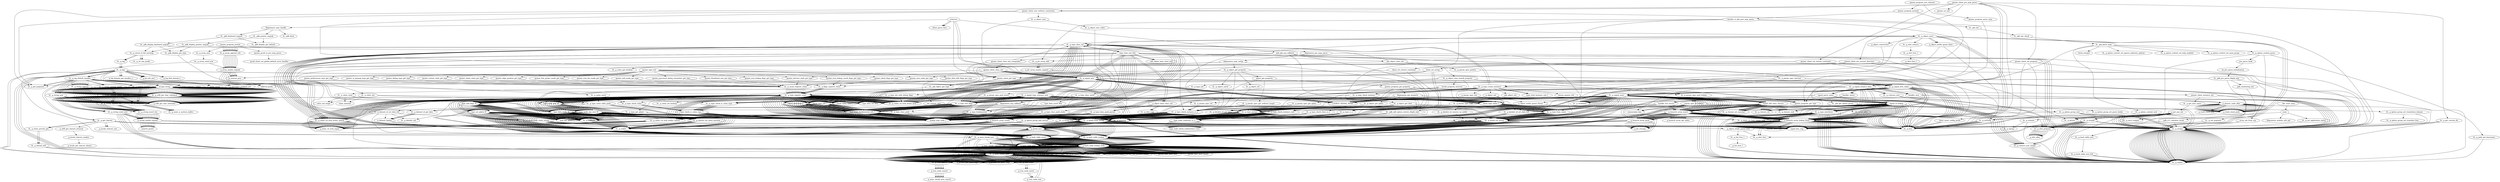 digraph G {
__libc_start_main -> main;
main -> IA__g_getenv;
main -> IA__g_set_application_name;
IA__g_set_application_name -> IA__g_strdup;
IA__g_strdup -> IA__g_malloc;
main -> libgnomeui_module_info_get;
type_data_make_W -> IA__g_malloc0;
type_data_make_W -> type_get_qdata_L;
IA__g_type_register_static -> IA__g_static_rw_lock_writer_unlock;
IA__g_static_rw_lock_writer_unlock -> g_static_rw_lock_signal;
gnome_type_init -> gnome_ui_pixmap_type_get_type;
gnome_ui_pixmap_type_get_type -> IA__g_enum_register_static;
IA__g_enum_register_static -> IA__g_type_register_static;
IA__g_type_register_static -> check_type_name_I;
check_type_name_I -> IA__g_type_from_name;
IA__g_type_from_name -> IA__g_quark_try_string;
IA__g_quark_try_string -> IA__g_hash_table_lookup;
IA__g_hash_table_lookup -> g_hash_table_lookup_node;
g_hash_table_lookup_node -> IA__g_str_hash;
g_hash_table_lookup_node -> IA__g_str_equal;
g_hash_table_lookup_node -> IA__g_str_equal;
g_hash_table_lookup_node -> IA__g_str_equal;
IA__g_type_register_static -> check_derivation_I;
check_derivation_I -> lookup_type_node_I;
check_derivation_I -> type_node_fundamental_info_I;
IA__g_type_register_static -> lookup_type_node_I;
IA__g_type_register_static -> IA__g_static_rw_lock_writer_lock;
IA__g_type_register_static -> type_data_ref_Wm;
IA__g_type_register_static -> check_type_info_I;
check_type_info_I -> lookup_type_node_I;
check_type_info_I -> type_node_fundamental_info_I;
IA__g_type_register_static -> type_node_new_W;
type_node_new_W -> type_node_any_new_W;
type_node_any_new_W -> IA__g_malloc0;
type_node_any_new_W -> IA__g_memdup;
type_node_any_new_W -> IA__g_realloc;
type_node_any_new_W -> IA__g_quark_from_string;
IA__g_quark_from_string -> IA__g_hash_table_lookup;
IA__g_hash_table_lookup -> g_hash_table_lookup_node;
g_hash_table_lookup_node -> IA__g_str_hash;
g_hash_table_lookup_node -> IA__g_str_equal;
g_hash_table_lookup_node -> IA__g_str_equal;
g_hash_table_lookup_node -> IA__g_str_equal;
IA__g_quark_from_string -> IA__g_strdup;
IA__g_strdup -> IA__g_malloc;
IA__g_quark_from_string -> g_quark_new;
g_quark_new -> IA__g_hash_table_insert;
IA__g_hash_table_insert -> g_hash_table_lookup_node;
g_hash_table_lookup_node -> IA__g_str_hash;
g_hash_table_lookup_node -> IA__g_str_equal;
g_hash_table_lookup_node -> IA__g_str_equal;
g_hash_table_lookup_node -> IA__g_str_equal;
IA__g_hash_table_insert -> g_hash_node_new;
g_hash_node_new -> IA__g_mem_chunk_alloc;
IA__g_mem_chunk_alloc -> g_private_get_posix_impl;
IA__g_mem_chunk_alloc -> g_private_set_posix_impl;
IA__g_mem_chunk_alloc -> g_private_get_posix_impl;
IA__g_mem_chunk_alloc -> g_private_set_posix_impl;
type_node_any_new_W -> IA__g_hash_table_insert;
IA__g_hash_table_insert -> g_hash_table_lookup_node;
g_hash_table_lookup_node -> IA__g_direct_hash;
g_hash_table_lookup_node -> IA__g_direct_equal;
IA__g_hash_table_insert -> g_hash_node_new;
g_hash_node_new -> IA__g_mem_chunk_alloc;
IA__g_mem_chunk_alloc -> g_private_get_posix_impl;
IA__g_mem_chunk_alloc -> g_private_set_posix_impl;
IA__g_mem_chunk_alloc -> g_private_get_posix_impl;
IA__g_mem_chunk_alloc -> g_private_set_posix_impl;
IA__g_type_register_static -> type_add_flags_W;
type_add_flags_W -> type_get_qdata_L;
type_add_flags_W -> type_set_qdata_W;
type_set_qdata_W -> IA__g_malloc0;
type_set_qdata_W -> IA__g_realloc;
IA__g_type_register_static -> check_value_table_I;
IA__g_type_register_static -> type_data_make_W;
type_data_make_W -> lookup_type_node_I;
type_data_make_W -> IA__g_malloc0;
type_data_make_W -> type_get_qdata_L;
IA__g_type_register_static -> IA__g_static_rw_lock_writer_unlock;
IA__g_static_rw_lock_writer_unlock -> g_static_rw_lock_signal;
gnome_type_init -> gnome_interact_style_get_type;
gnome_interact_style_get_type -> IA__g_enum_register_static;
IA__g_enum_register_static -> IA__g_type_register_static;
IA__g_type_register_static -> check_type_name_I;
check_type_name_I -> IA__g_type_from_name;
IA__g_type_from_name -> IA__g_quark_try_string;
IA__g_quark_try_string -> IA__g_hash_table_lookup;
IA__g_hash_table_lookup -> g_hash_table_lookup_node;
g_hash_table_lookup_node -> IA__g_str_hash;
g_hash_table_lookup_node -> IA__g_str_equal;
g_hash_table_lookup_node -> IA__g_str_equal;
g_hash_table_lookup_node -> IA__g_str_equal;
g_hash_table_lookup_node -> IA__g_str_equal;
g_hash_table_lookup_node -> IA__g_str_equal;
IA__g_type_register_static -> check_derivation_I;
check_derivation_I -> lookup_type_node_I;
check_derivation_I -> type_node_fundamental_info_I;
IA__g_type_register_static -> lookup_type_node_I;
IA__g_type_register_static -> IA__g_static_rw_lock_writer_lock;
IA__g_type_register_static -> type_data_ref_Wm;
IA__g_type_register_static -> check_type_info_I;
check_type_info_I -> lookup_type_node_I;
check_type_info_I -> type_node_fundamental_info_I;
IA__g_type_register_static -> type_node_new_W;
type_node_new_W -> type_node_any_new_W;
type_node_any_new_W -> IA__g_malloc0;
type_node_any_new_W -> IA__g_memdup;
type_node_any_new_W -> IA__g_realloc;
type_node_any_new_W -> IA__g_quark_from_string;
IA__g_quark_from_string -> IA__g_hash_table_lookup;
IA__g_hash_table_lookup -> g_hash_table_lookup_node;
g_hash_table_lookup_node -> IA__g_str_hash;
g_hash_table_lookup_node -> IA__g_str_equal;
g_hash_table_lookup_node -> IA__g_str_equal;
g_hash_table_lookup_node -> IA__g_str_equal;
g_hash_table_lookup_node -> IA__g_str_equal;
g_hash_table_lookup_node -> IA__g_str_equal;
IA__g_quark_from_string -> IA__g_strdup;
IA__g_strdup -> IA__g_malloc;
IA__g_quark_from_string -> g_quark_new;
g_quark_new -> IA__g_hash_table_insert;
IA__g_hash_table_insert -> g_hash_table_lookup_node;
g_hash_table_lookup_node -> IA__g_str_hash;
g_hash_table_lookup_node -> IA__g_str_equal;
g_hash_table_lookup_node -> IA__g_str_equal;
g_hash_table_lookup_node -> IA__g_str_equal;
g_hash_table_lookup_node -> IA__g_str_equal;
g_hash_table_lookup_node -> IA__g_str_equal;
IA__g_hash_table_insert -> g_hash_node_new;
g_hash_node_new -> IA__g_mem_chunk_alloc;
IA__g_mem_chunk_alloc -> g_private_get_posix_impl;
IA__g_mem_chunk_alloc -> g_private_set_posix_impl;
IA__g_mem_chunk_alloc -> g_private_get_posix_impl;
IA__g_mem_chunk_alloc -> g_private_set_posix_impl;
type_node_any_new_W -> IA__g_hash_table_insert;
IA__g_hash_table_insert -> g_hash_table_lookup_node;
g_hash_table_lookup_node -> IA__g_direct_hash;
g_hash_table_lookup_node -> IA__g_direct_equal;
IA__g_hash_table_insert -> g_hash_node_new;
g_hash_node_new -> IA__g_mem_chunk_alloc;
IA__g_mem_chunk_alloc -> g_private_get_posix_impl;
IA__g_mem_chunk_alloc -> g_private_set_posix_impl;
IA__g_mem_chunk_alloc -> g_private_get_posix_impl;
IA__g_mem_chunk_alloc -> g_private_set_posix_impl;
IA__g_type_register_static -> type_add_flags_W;
type_add_flags_W -> type_get_qdata_L;
type_add_flags_W -> type_set_qdata_W;
type_set_qdata_W -> IA__g_malloc0;
type_set_qdata_W -> IA__g_realloc;
IA__g_type_register_static -> check_value_table_I;
IA__g_type_register_static -> type_data_make_W;
type_data_make_W -> lookup_type_node_I;
type_data_make_W -> IA__g_malloc0;
type_data_make_W -> type_get_qdata_L;
IA__g_type_register_static -> IA__g_static_rw_lock_writer_unlock;
IA__g_static_rw_lock_writer_unlock -> g_static_rw_lock_signal;
gnome_type_init -> gnome_dialog_type_get_type;
gnome_dialog_type_get_type -> IA__g_enum_register_static;
IA__g_enum_register_static -> IA__g_type_register_static;
IA__g_type_register_static -> check_type_name_I;
check_type_name_I -> IA__g_type_from_name;
IA__g_type_from_name -> IA__g_quark_try_string;
IA__g_quark_try_string -> IA__g_hash_table_lookup;
IA__g_hash_table_lookup -> g_hash_table_lookup_node;
g_hash_table_lookup_node -> IA__g_str_hash;
g_hash_table_lookup_node -> IA__g_str_equal;
IA__g_type_register_static -> check_derivation_I;
check_derivation_I -> lookup_type_node_I;
check_derivation_I -> type_node_fundamental_info_I;
IA__g_type_register_static -> lookup_type_node_I;
IA__g_type_register_static -> IA__g_static_rw_lock_writer_lock;
IA__g_type_register_static -> type_data_ref_Wm;
IA__g_type_register_static -> check_type_info_I;
check_type_info_I -> lookup_type_node_I;
check_type_info_I -> type_node_fundamental_info_I;
IA__g_type_register_static -> type_node_new_W;
type_node_new_W -> type_node_any_new_W;
type_node_any_new_W -> IA__g_malloc0;
type_node_any_new_W -> IA__g_memdup;
type_node_any_new_W -> IA__g_realloc;
type_node_any_new_W -> IA__g_quark_from_string;
IA__g_quark_from_string -> IA__g_hash_table_lookup;
IA__g_hash_table_lookup -> g_hash_table_lookup_node;
g_hash_table_lookup_node -> IA__g_str_hash;
g_hash_table_lookup_node -> IA__g_str_equal;
IA__g_quark_from_string -> IA__g_strdup;
IA__g_strdup -> IA__g_malloc;
IA__g_quark_from_string -> g_quark_new;
g_quark_new -> IA__g_hash_table_insert;
IA__g_hash_table_insert -> g_hash_table_lookup_node;
g_hash_table_lookup_node -> IA__g_str_hash;
g_hash_table_lookup_node -> IA__g_str_equal;
IA__g_hash_table_insert -> g_hash_node_new;
g_hash_node_new -> IA__g_mem_chunk_alloc;
IA__g_mem_chunk_alloc -> g_private_get_posix_impl;
IA__g_mem_chunk_alloc -> g_private_set_posix_impl;
IA__g_mem_chunk_alloc -> g_private_get_posix_impl;
IA__g_mem_chunk_alloc -> g_private_set_posix_impl;
type_node_any_new_W -> IA__g_hash_table_insert;
IA__g_hash_table_insert -> g_hash_table_lookup_node;
g_hash_table_lookup_node -> IA__g_direct_hash;
g_hash_table_lookup_node -> IA__g_direct_equal;
g_hash_table_lookup_node -> IA__g_direct_equal;
IA__g_hash_table_insert -> g_hash_node_new;
g_hash_node_new -> IA__g_mem_chunk_alloc;
IA__g_mem_chunk_alloc -> g_private_get_posix_impl;
IA__g_mem_chunk_alloc -> g_private_set_posix_impl;
IA__g_mem_chunk_alloc -> g_private_get_posix_impl;
IA__g_mem_chunk_alloc -> g_private_set_posix_impl;
IA__g_type_register_static -> type_add_flags_W;
type_add_flags_W -> type_get_qdata_L;
type_add_flags_W -> type_set_qdata_W;
type_set_qdata_W -> IA__g_malloc0;
type_set_qdata_W -> IA__g_realloc;
IA__g_type_register_static -> check_value_table_I;
IA__g_type_register_static -> type_data_make_W;
type_data_make_W -> lookup_type_node_I;
type_data_make_W -> IA__g_malloc0;
type_data_make_W -> type_get_qdata_L;
IA__g_type_register_static -> IA__g_static_rw_lock_writer_unlock;
IA__g_static_rw_lock_writer_unlock -> g_static_rw_lock_signal;
gnome_type_init -> gnome_save_style_get_type;
gnome_save_style_get_type -> IA__g_enum_register_static;
IA__g_enum_register_static -> IA__g_type_register_static;
IA__g_type_register_static -> check_type_name_I;
check_type_name_I -> IA__g_type_from_name;
IA__g_type_from_name -> IA__g_quark_try_string;
IA__g_quark_try_string -> IA__g_hash_table_lookup;
IA__g_hash_table_lookup -> g_hash_table_lookup_node;
g_hash_table_lookup_node -> IA__g_str_hash;
g_hash_table_lookup_node -> IA__g_str_equal;
IA__g_type_register_static -> check_derivation_I;
check_derivation_I -> lookup_type_node_I;
check_derivation_I -> type_node_fundamental_info_I;
IA__g_type_register_static -> lookup_type_node_I;
IA__g_type_register_static -> IA__g_static_rw_lock_writer_lock;
IA__g_type_register_static -> type_data_ref_Wm;
IA__g_type_register_static -> check_type_info_I;
check_type_info_I -> lookup_type_node_I;
check_type_info_I -> type_node_fundamental_info_I;
IA__g_type_register_static -> type_node_new_W;
type_node_new_W -> type_node_any_new_W;
type_node_any_new_W -> IA__g_malloc0;
type_node_any_new_W -> IA__g_memdup;
type_node_any_new_W -> IA__g_realloc;
type_node_any_new_W -> IA__g_quark_from_string;
IA__g_quark_from_string -> IA__g_hash_table_lookup;
IA__g_hash_table_lookup -> g_hash_table_lookup_node;
g_hash_table_lookup_node -> IA__g_str_hash;
g_hash_table_lookup_node -> IA__g_str_equal;
IA__g_quark_from_string -> IA__g_strdup;
IA__g_strdup -> IA__g_malloc;
IA__g_quark_from_string -> g_quark_new;
g_quark_new -> IA__g_hash_table_insert;
IA__g_hash_table_insert -> g_hash_table_lookup_node;
g_hash_table_lookup_node -> IA__g_str_hash;
g_hash_table_lookup_node -> IA__g_str_equal;
IA__g_hash_table_insert -> g_hash_node_new;
g_hash_node_new -> IA__g_mem_chunk_alloc;
IA__g_mem_chunk_alloc -> g_private_get_posix_impl;
IA__g_mem_chunk_alloc -> g_private_set_posix_impl;
IA__g_mem_chunk_alloc -> g_private_get_posix_impl;
IA__g_mem_chunk_alloc -> g_private_set_posix_impl;
type_node_any_new_W -> IA__g_hash_table_insert;
IA__g_hash_table_insert -> g_hash_table_lookup_node;
g_hash_table_lookup_node -> IA__g_direct_hash;
g_hash_table_lookup_node -> IA__g_direct_equal;
g_hash_table_lookup_node -> IA__g_direct_equal;
IA__g_hash_table_insert -> g_hash_node_new;
g_hash_node_new -> IA__g_mem_chunk_alloc;
IA__g_mem_chunk_alloc -> g_private_get_posix_impl;
IA__g_mem_chunk_alloc -> g_private_set_posix_impl;
IA__g_mem_chunk_alloc -> g_private_get_posix_impl;
IA__g_mem_chunk_alloc -> g_private_set_posix_impl;
IA__g_type_register_static -> type_add_flags_W;
type_add_flags_W -> type_get_qdata_L;
type_add_flags_W -> type_set_qdata_W;
type_set_qdata_W -> IA__g_malloc0;
type_set_qdata_W -> IA__g_realloc;
IA__g_type_register_static -> check_value_table_I;
IA__g_type_register_static -> type_data_make_W;
type_data_make_W -> lookup_type_node_I;
type_data_make_W -> IA__g_malloc0;
type_data_make_W -> type_get_qdata_L;
IA__g_type_register_static -> IA__g_static_rw_lock_writer_unlock;
IA__g_static_rw_lock_writer_unlock -> g_static_rw_lock_signal;
gnome_type_init -> gnome_restart_style_get_type;
gnome_restart_style_get_type -> IA__g_enum_register_static;
IA__g_enum_register_static -> IA__g_type_register_static;
IA__g_type_register_static -> check_type_name_I;
check_type_name_I -> IA__g_type_from_name;
IA__g_type_from_name -> IA__g_quark_try_string;
IA__g_quark_try_string -> IA__g_hash_table_lookup;
IA__g_hash_table_lookup -> g_hash_table_lookup_node;
g_hash_table_lookup_node -> IA__g_str_hash;
g_hash_table_lookup_node -> IA__g_str_equal;
g_hash_table_lookup_node -> IA__g_str_equal;
g_hash_table_lookup_node -> IA__g_str_equal;
IA__g_type_register_static -> check_derivation_I;
check_derivation_I -> lookup_type_node_I;
check_derivation_I -> type_node_fundamental_info_I;
IA__g_type_register_static -> lookup_type_node_I;
IA__g_type_register_static -> IA__g_static_rw_lock_writer_lock;
IA__g_type_register_static -> type_data_ref_Wm;
IA__g_type_register_static -> check_type_info_I;
check_type_info_I -> lookup_type_node_I;
check_type_info_I -> type_node_fundamental_info_I;
IA__g_type_register_static -> type_node_new_W;
type_node_new_W -> type_node_any_new_W;
type_node_any_new_W -> IA__g_malloc0;
type_node_any_new_W -> IA__g_memdup;
type_node_any_new_W -> IA__g_realloc;
type_node_any_new_W -> IA__g_quark_from_string;
IA__g_quark_from_string -> IA__g_hash_table_lookup;
IA__g_hash_table_lookup -> g_hash_table_lookup_node;
g_hash_table_lookup_node -> IA__g_str_hash;
g_hash_table_lookup_node -> IA__g_str_equal;
g_hash_table_lookup_node -> IA__g_str_equal;
g_hash_table_lookup_node -> IA__g_str_equal;
IA__g_quark_from_string -> IA__g_strdup;
IA__g_strdup -> IA__g_malloc;
IA__g_quark_from_string -> g_quark_new;
g_quark_new -> IA__g_hash_table_insert;
IA__g_hash_table_insert -> g_hash_table_lookup_node;
g_hash_table_lookup_node -> IA__g_str_hash;
g_hash_table_lookup_node -> IA__g_str_equal;
g_hash_table_lookup_node -> IA__g_str_equal;
g_hash_table_lookup_node -> IA__g_str_equal;
IA__g_hash_table_insert -> g_hash_node_new;
g_hash_node_new -> IA__g_mem_chunk_alloc;
IA__g_mem_chunk_alloc -> g_private_get_posix_impl;
IA__g_mem_chunk_alloc -> g_private_set_posix_impl;
IA__g_mem_chunk_alloc -> g_private_get_posix_impl;
IA__g_mem_chunk_alloc -> g_private_set_posix_impl;
type_node_any_new_W -> IA__g_hash_table_insert;
IA__g_hash_table_insert -> g_hash_table_lookup_node;
g_hash_table_lookup_node -> IA__g_direct_hash;
g_hash_table_lookup_node -> IA__g_direct_equal;
g_hash_table_lookup_node -> IA__g_direct_equal;
IA__g_hash_table_insert -> g_hash_node_new;
g_hash_node_new -> IA__g_mem_chunk_alloc;
IA__g_mem_chunk_alloc -> g_private_get_posix_impl;
IA__g_mem_chunk_alloc -> g_private_set_posix_impl;
IA__g_mem_chunk_alloc -> g_private_get_posix_impl;
IA__g_mem_chunk_alloc -> g_private_set_posix_impl;
IA__g_type_register_static -> type_add_flags_W;
type_add_flags_W -> type_get_qdata_L;
type_add_flags_W -> type_set_qdata_W;
type_set_qdata_W -> IA__g_malloc0;
type_set_qdata_W -> IA__g_realloc;
IA__g_type_register_static -> check_value_table_I;
IA__g_type_register_static -> type_data_make_W;
type_data_make_W -> lookup_type_node_I;
type_data_make_W -> IA__g_malloc0;
type_data_make_W -> type_get_qdata_L;
IA__g_type_register_static -> IA__g_static_rw_lock_writer_unlock;
IA__g_static_rw_lock_writer_unlock -> g_static_rw_lock_signal;
gnome_type_init -> gnome_client_state_get_type;
gnome_client_state_get_type -> IA__g_enum_register_static;
IA__g_enum_register_static -> IA__g_type_register_static;
IA__g_type_register_static -> check_type_name_I;
check_type_name_I -> IA__g_type_from_name;
IA__g_type_from_name -> IA__g_quark_try_string;
IA__g_quark_try_string -> IA__g_hash_table_lookup;
IA__g_hash_table_lookup -> g_hash_table_lookup_node;
g_hash_table_lookup_node -> IA__g_str_hash;
g_hash_table_lookup_node -> IA__g_str_equal;
g_hash_table_lookup_node -> IA__g_str_equal;
g_hash_table_lookup_node -> IA__g_str_equal;
g_hash_table_lookup_node -> IA__g_str_equal;
IA__g_type_register_static -> check_derivation_I;
check_derivation_I -> lookup_type_node_I;
check_derivation_I -> type_node_fundamental_info_I;
IA__g_type_register_static -> lookup_type_node_I;
IA__g_type_register_static -> IA__g_static_rw_lock_writer_lock;
IA__g_type_register_static -> type_data_ref_Wm;
IA__g_type_register_static -> check_type_info_I;
check_type_info_I -> lookup_type_node_I;
check_type_info_I -> type_node_fundamental_info_I;
IA__g_type_register_static -> type_node_new_W;
type_node_new_W -> type_node_any_new_W;
type_node_any_new_W -> IA__g_malloc0;
type_node_any_new_W -> IA__g_memdup;
type_node_any_new_W -> IA__g_realloc;
type_node_any_new_W -> IA__g_quark_from_string;
IA__g_quark_from_string -> IA__g_hash_table_lookup;
IA__g_hash_table_lookup -> g_hash_table_lookup_node;
g_hash_table_lookup_node -> IA__g_str_hash;
g_hash_table_lookup_node -> IA__g_str_equal;
g_hash_table_lookup_node -> IA__g_str_equal;
g_hash_table_lookup_node -> IA__g_str_equal;
g_hash_table_lookup_node -> IA__g_str_equal;
IA__g_quark_from_string -> IA__g_strdup;
IA__g_strdup -> IA__g_malloc;
IA__g_quark_from_string -> g_quark_new;
g_quark_new -> IA__g_hash_table_insert;
IA__g_hash_table_insert -> g_hash_table_lookup_node;
g_hash_table_lookup_node -> IA__g_str_hash;
g_hash_table_lookup_node -> IA__g_str_equal;
g_hash_table_lookup_node -> IA__g_str_equal;
g_hash_table_lookup_node -> IA__g_str_equal;
g_hash_table_lookup_node -> IA__g_str_equal;
IA__g_hash_table_insert -> g_hash_node_new;
g_hash_node_new -> IA__g_mem_chunk_alloc;
IA__g_mem_chunk_alloc -> g_private_get_posix_impl;
IA__g_mem_chunk_alloc -> g_private_set_posix_impl;
IA__g_mem_chunk_alloc -> g_private_get_posix_impl;
IA__g_mem_chunk_alloc -> g_private_set_posix_impl;
type_node_any_new_W -> IA__g_hash_table_insert;
IA__g_hash_table_insert -> g_hash_table_lookup_node;
g_hash_table_lookup_node -> IA__g_direct_hash;
g_hash_table_lookup_node -> IA__g_direct_equal;
g_hash_table_lookup_node -> IA__g_direct_equal;
IA__g_hash_table_insert -> g_hash_node_new;
g_hash_node_new -> IA__g_mem_chunk_alloc;
IA__g_mem_chunk_alloc -> g_private_get_posix_impl;
IA__g_mem_chunk_alloc -> g_private_set_posix_impl;
IA__g_mem_chunk_alloc -> g_private_get_posix_impl;
IA__g_mem_chunk_alloc -> g_private_set_posix_impl;
IA__g_type_register_static -> type_add_flags_W;
type_add_flags_W -> type_get_qdata_L;
type_add_flags_W -> type_set_qdata_W;
type_set_qdata_W -> IA__g_malloc0;
type_set_qdata_W -> IA__g_realloc;
IA__g_type_register_static -> check_value_table_I;
IA__g_type_register_static -> type_data_make_W;
type_data_make_W -> lookup_type_node_I;
type_data_make_W -> IA__g_malloc0;
type_data_make_W -> type_get_qdata_L;
IA__g_type_register_static -> IA__g_static_rw_lock_writer_unlock;
IA__g_static_rw_lock_writer_unlock -> g_static_rw_lock_signal;
gnome_type_init -> gnome_client_flags_get_type;
gnome_client_flags_get_type -> IA__g_flags_register_static;
IA__g_flags_register_static -> IA__g_type_register_static;
IA__g_type_register_static -> check_type_name_I;
check_type_name_I -> IA__g_type_from_name;
IA__g_type_from_name -> IA__g_quark_try_string;
IA__g_quark_try_string -> IA__g_hash_table_lookup;
IA__g_hash_table_lookup -> g_hash_table_lookup_node;
g_hash_table_lookup_node -> IA__g_str_hash;
IA__g_type_register_static -> check_derivation_I;
check_derivation_I -> lookup_type_node_I;
check_derivation_I -> type_node_fundamental_info_I;
IA__g_type_register_static -> lookup_type_node_I;
IA__g_type_register_static -> IA__g_static_rw_lock_writer_lock;
IA__g_type_register_static -> type_data_ref_Wm;
IA__g_type_register_static -> check_type_info_I;
check_type_info_I -> lookup_type_node_I;
check_type_info_I -> type_node_fundamental_info_I;
IA__g_type_register_static -> type_node_new_W;
type_node_new_W -> type_node_any_new_W;
type_node_any_new_W -> IA__g_malloc0;
type_node_any_new_W -> IA__g_memdup;
type_node_any_new_W -> IA__g_realloc;
type_node_any_new_W -> IA__g_quark_from_string;
IA__g_quark_from_string -> IA__g_hash_table_lookup;
IA__g_hash_table_lookup -> g_hash_table_lookup_node;
g_hash_table_lookup_node -> IA__g_str_hash;
IA__g_quark_from_string -> IA__g_strdup;
IA__g_strdup -> IA__g_malloc;
IA__g_quark_from_string -> g_quark_new;
g_quark_new -> IA__g_hash_table_insert;
IA__g_hash_table_insert -> g_hash_table_lookup_node;
g_hash_table_lookup_node -> IA__g_str_hash;
IA__g_hash_table_insert -> g_hash_node_new;
g_hash_node_new -> IA__g_mem_chunk_alloc;
IA__g_mem_chunk_alloc -> g_private_get_posix_impl;
IA__g_mem_chunk_alloc -> g_private_set_posix_impl;
IA__g_mem_chunk_alloc -> g_private_get_posix_impl;
IA__g_mem_chunk_alloc -> g_private_set_posix_impl;
type_node_any_new_W -> IA__g_hash_table_insert;
IA__g_hash_table_insert -> g_hash_table_lookup_node;
g_hash_table_lookup_node -> IA__g_direct_hash;
g_hash_table_lookup_node -> IA__g_direct_equal;
g_hash_table_lookup_node -> IA__g_direct_equal;
IA__g_hash_table_insert -> g_hash_node_new;
g_hash_node_new -> IA__g_mem_chunk_alloc;
IA__g_mem_chunk_alloc -> g_private_get_posix_impl;
IA__g_mem_chunk_alloc -> g_private_set_posix_impl;
IA__g_mem_chunk_alloc -> g_private_get_posix_impl;
IA__g_mem_chunk_alloc -> g_private_set_posix_impl;
IA__g_type_register_static -> type_add_flags_W;
type_add_flags_W -> type_get_qdata_L;
type_add_flags_W -> type_set_qdata_W;
type_set_qdata_W -> IA__g_malloc0;
type_set_qdata_W -> IA__g_realloc;
IA__g_type_register_static -> check_value_table_I;
IA__g_type_register_static -> type_data_make_W;
type_data_make_W -> lookup_type_node_I;
type_data_make_W -> IA__g_malloc0;
type_data_make_W -> type_get_qdata_L;
IA__g_type_register_static -> IA__g_static_rw_lock_writer_unlock;
IA__g_static_rw_lock_writer_unlock -> g_static_rw_lock_signal;
gnome_type_init -> gnome_date_edit_flags_get_type;
gnome_date_edit_flags_get_type -> IA__g_flags_register_static;
IA__g_flags_register_static -> IA__g_type_register_static;
IA__g_type_register_static -> check_type_name_I;
check_type_name_I -> IA__g_type_from_name;
IA__g_type_from_name -> IA__g_quark_try_string;
IA__g_quark_try_string -> IA__g_hash_table_lookup;
IA__g_hash_table_lookup -> g_hash_table_lookup_node;
g_hash_table_lookup_node -> IA__g_str_hash;
g_hash_table_lookup_node -> IA__g_str_equal;
g_hash_table_lookup_node -> IA__g_str_equal;
g_hash_table_lookup_node -> IA__g_str_equal;
IA__g_type_register_static -> check_derivation_I;
check_derivation_I -> lookup_type_node_I;
check_derivation_I -> type_node_fundamental_info_I;
IA__g_type_register_static -> lookup_type_node_I;
IA__g_type_register_static -> IA__g_static_rw_lock_writer_lock;
IA__g_type_register_static -> type_data_ref_Wm;
IA__g_type_register_static -> check_type_info_I;
check_type_info_I -> lookup_type_node_I;
check_type_info_I -> type_node_fundamental_info_I;
IA__g_type_register_static -> type_node_new_W;
type_node_new_W -> type_node_any_new_W;
type_node_any_new_W -> IA__g_malloc0;
type_node_any_new_W -> IA__g_memdup;
type_node_any_new_W -> IA__g_realloc;
type_node_any_new_W -> IA__g_quark_from_string;
IA__g_quark_from_string -> IA__g_hash_table_lookup;
IA__g_hash_table_lookup -> g_hash_table_lookup_node;
g_hash_table_lookup_node -> IA__g_str_hash;
g_hash_table_lookup_node -> IA__g_str_equal;
g_hash_table_lookup_node -> IA__g_str_equal;
g_hash_table_lookup_node -> IA__g_str_equal;
IA__g_quark_from_string -> IA__g_strdup;
IA__g_strdup -> IA__g_malloc;
IA__g_quark_from_string -> g_quark_new;
g_quark_new -> IA__g_hash_table_insert;
IA__g_hash_table_insert -> g_hash_table_lookup_node;
g_hash_table_lookup_node -> IA__g_str_hash;
g_hash_table_lookup_node -> IA__g_str_equal;
g_hash_table_lookup_node -> IA__g_str_equal;
g_hash_table_lookup_node -> IA__g_str_equal;
IA__g_hash_table_insert -> g_hash_node_new;
g_hash_node_new -> IA__g_mem_chunk_alloc;
IA__g_mem_chunk_alloc -> g_private_get_posix_impl;
IA__g_mem_chunk_alloc -> g_private_set_posix_impl;
IA__g_mem_chunk_alloc -> g_private_get_posix_impl;
IA__g_mem_chunk_alloc -> g_private_set_posix_impl;
type_node_any_new_W -> IA__g_hash_table_insert;
IA__g_hash_table_insert -> g_hash_table_lookup_node;
g_hash_table_lookup_node -> IA__g_direct_hash;
g_hash_table_lookup_node -> IA__g_direct_equal;
g_hash_table_lookup_node -> IA__g_direct_equal;
IA__g_hash_table_insert -> g_hash_node_new;
g_hash_node_new -> IA__g_mem_chunk_alloc;
IA__g_mem_chunk_alloc -> g_private_get_posix_impl;
IA__g_mem_chunk_alloc -> g_private_set_posix_impl;
IA__g_mem_chunk_alloc -> g_private_get_posix_impl;
IA__g_mem_chunk_alloc -> g_private_set_posix_impl;
IA__g_type_register_static -> type_add_flags_W;
type_add_flags_W -> type_get_qdata_L;
type_add_flags_W -> type_set_qdata_W;
type_set_qdata_W -> IA__g_malloc0;
type_set_qdata_W -> IA__g_realloc;
IA__g_type_register_static -> check_value_table_I;
IA__g_type_register_static -> type_data_make_W;
type_data_make_W -> lookup_type_node_I;
type_data_make_W -> IA__g_malloc0;
type_data_make_W -> type_get_qdata_L;
IA__g_type_register_static -> IA__g_static_rw_lock_writer_unlock;
IA__g_static_rw_lock_writer_unlock -> g_static_rw_lock_signal;
gnome_type_init -> gnome_edge_position_get_type;
gnome_edge_position_get_type -> IA__g_enum_register_static;
IA__g_enum_register_static -> IA__g_type_register_static;
IA__g_type_register_static -> check_type_name_I;
check_type_name_I -> IA__g_type_from_name;
IA__g_type_from_name -> IA__g_quark_try_string;
IA__g_quark_try_string -> IA__g_hash_table_lookup;
IA__g_hash_table_lookup -> g_hash_table_lookup_node;
g_hash_table_lookup_node -> IA__g_str_hash;
g_hash_table_lookup_node -> IA__g_str_equal;
g_hash_table_lookup_node -> IA__g_str_equal;
g_hash_table_lookup_node -> IA__g_str_equal;
g_hash_table_lookup_node -> IA__g_str_equal;
IA__g_type_register_static -> check_derivation_I;
check_derivation_I -> lookup_type_node_I;
check_derivation_I -> type_node_fundamental_info_I;
IA__g_type_register_static -> lookup_type_node_I;
IA__g_type_register_static -> IA__g_static_rw_lock_writer_lock;
IA__g_type_register_static -> type_data_ref_Wm;
IA__g_type_register_static -> check_type_info_I;
check_type_info_I -> lookup_type_node_I;
check_type_info_I -> type_node_fundamental_info_I;
IA__g_type_register_static -> type_node_new_W;
type_node_new_W -> type_node_any_new_W;
type_node_any_new_W -> IA__g_malloc0;
type_node_any_new_W -> IA__g_memdup;
type_node_any_new_W -> IA__g_realloc;
type_node_any_new_W -> IA__g_quark_from_string;
IA__g_quark_from_string -> IA__g_hash_table_lookup;
IA__g_hash_table_lookup -> g_hash_table_lookup_node;
g_hash_table_lookup_node -> IA__g_str_hash;
g_hash_table_lookup_node -> IA__g_str_equal;
g_hash_table_lookup_node -> IA__g_str_equal;
g_hash_table_lookup_node -> IA__g_str_equal;
g_hash_table_lookup_node -> IA__g_str_equal;
IA__g_quark_from_string -> IA__g_strdup;
IA__g_strdup -> IA__g_malloc;
IA__g_quark_from_string -> g_quark_new;
g_quark_new -> IA__g_hash_table_insert;
IA__g_hash_table_insert -> g_hash_table_lookup_node;
g_hash_table_lookup_node -> IA__g_str_hash;
g_hash_table_lookup_node -> IA__g_str_equal;
g_hash_table_lookup_node -> IA__g_str_equal;
g_hash_table_lookup_node -> IA__g_str_equal;
g_hash_table_lookup_node -> IA__g_str_equal;
IA__g_hash_table_insert -> g_hash_node_new;
g_hash_node_new -> IA__g_mem_chunk_alloc;
IA__g_mem_chunk_alloc -> g_private_get_posix_impl;
IA__g_mem_chunk_alloc -> g_private_set_posix_impl;
IA__g_mem_chunk_alloc -> g_private_get_posix_impl;
IA__g_mem_chunk_alloc -> g_private_set_posix_impl;
type_node_any_new_W -> IA__g_hash_table_insert;
IA__g_hash_table_insert -> g_hash_table_lookup_node;
g_hash_table_lookup_node -> IA__g_direct_hash;
g_hash_table_lookup_node -> IA__g_direct_equal;
IA__g_hash_table_insert -> g_hash_node_new;
g_hash_node_new -> IA__g_mem_chunk_alloc;
IA__g_mem_chunk_alloc -> g_private_get_posix_impl;
IA__g_mem_chunk_alloc -> g_private_set_posix_impl;
IA__g_mem_chunk_alloc -> g_private_get_posix_impl;
IA__g_mem_chunk_alloc -> g_private_set_posix_impl;
IA__g_type_register_static -> type_add_flags_W;
type_add_flags_W -> type_get_qdata_L;
type_add_flags_W -> type_set_qdata_W;
type_set_qdata_W -> IA__g_malloc0;
type_set_qdata_W -> IA__g_realloc;
IA__g_type_register_static -> check_value_table_I;
IA__g_type_register_static -> type_data_make_W;
type_data_make_W -> lookup_type_node_I;
type_data_make_W -> IA__g_malloc0;
type_data_make_W -> type_get_qdata_L;
IA__g_type_register_static -> IA__g_static_rw_lock_writer_unlock;
IA__g_static_rw_lock_writer_unlock -> g_static_rw_lock_signal;
gnome_type_init -> gnome_font_picker_mode_get_type;
gnome_font_picker_mode_get_type -> IA__g_enum_register_static;
IA__g_enum_register_static -> IA__g_type_register_static;
IA__g_type_register_static -> check_type_name_I;
check_type_name_I -> IA__g_type_from_name;
IA__g_type_from_name -> IA__g_quark_try_string;
IA__g_quark_try_string -> IA__g_hash_table_lookup;
IA__g_hash_table_lookup -> g_hash_table_lookup_node;
g_hash_table_lookup_node -> IA__g_str_hash;
g_hash_table_lookup_node -> IA__g_str_equal;
IA__g_type_register_static -> check_derivation_I;
check_derivation_I -> lookup_type_node_I;
check_derivation_I -> type_node_fundamental_info_I;
IA__g_type_register_static -> lookup_type_node_I;
IA__g_type_register_static -> IA__g_static_rw_lock_writer_lock;
IA__g_type_register_static -> type_data_ref_Wm;
IA__g_type_register_static -> check_type_info_I;
check_type_info_I -> lookup_type_node_I;
check_type_info_I -> type_node_fundamental_info_I;
IA__g_type_register_static -> type_node_new_W;
type_node_new_W -> type_node_any_new_W;
type_node_any_new_W -> IA__g_malloc0;
type_node_any_new_W -> IA__g_memdup;
type_node_any_new_W -> IA__g_realloc;
type_node_any_new_W -> IA__g_quark_from_string;
IA__g_quark_from_string -> IA__g_hash_table_lookup;
IA__g_hash_table_lookup -> g_hash_table_lookup_node;
g_hash_table_lookup_node -> IA__g_str_hash;
g_hash_table_lookup_node -> IA__g_str_equal;
IA__g_quark_from_string -> IA__g_strdup;
IA__g_strdup -> IA__g_malloc;
IA__g_quark_from_string -> g_quark_new;
g_quark_new -> IA__g_hash_table_insert;
IA__g_hash_table_insert -> g_hash_table_lookup_node;
g_hash_table_lookup_node -> IA__g_str_hash;
g_hash_table_lookup_node -> IA__g_str_equal;
IA__g_hash_table_insert -> g_hash_node_new;
g_hash_node_new -> IA__g_mem_chunk_alloc;
IA__g_mem_chunk_alloc -> g_private_get_posix_impl;
IA__g_mem_chunk_alloc -> g_private_set_posix_impl;
IA__g_mem_chunk_alloc -> g_private_get_posix_impl;
IA__g_mem_chunk_alloc -> g_private_set_posix_impl;
type_node_any_new_W -> IA__g_hash_table_insert;
IA__g_hash_table_insert -> g_hash_table_lookup_node;
g_hash_table_lookup_node -> IA__g_direct_hash;
g_hash_table_lookup_node -> IA__g_direct_equal;
IA__g_hash_table_insert -> g_hash_node_new;
g_hash_node_new -> IA__g_mem_chunk_alloc;
IA__g_mem_chunk_alloc -> g_private_get_posix_impl;
IA__g_mem_chunk_alloc -> g_private_set_posix_impl;
IA__g_mem_chunk_alloc -> g_private_get_posix_impl;
IA__g_mem_chunk_alloc -> g_private_set_posix_impl;
IA__g_type_register_static -> type_add_flags_W;
type_add_flags_W -> type_get_qdata_L;
type_add_flags_W -> type_set_qdata_W;
type_set_qdata_W -> IA__g_malloc0;
type_set_qdata_W -> IA__g_realloc;
IA__g_type_register_static -> check_value_table_I;
IA__g_type_register_static -> type_data_make_W;
type_data_make_W -> lookup_type_node_I;
type_data_make_W -> IA__g_malloc0;
type_data_make_W -> type_get_qdata_L;
IA__g_type_register_static -> IA__g_static_rw_lock_writer_unlock;
IA__g_static_rw_lock_writer_unlock -> g_static_rw_lock_signal;
gnome_type_init -> gnome_icon_list_mode_get_type;
gnome_icon_list_mode_get_type -> IA__g_enum_register_static;
IA__g_enum_register_static -> IA__g_type_register_static;
IA__g_type_register_static -> check_type_name_I;
check_type_name_I -> IA__g_type_from_name;
IA__g_type_from_name -> IA__g_quark_try_string;
IA__g_quark_try_string -> IA__g_hash_table_lookup;
IA__g_hash_table_lookup -> g_hash_table_lookup_node;
g_hash_table_lookup_node -> IA__g_str_hash;
g_hash_table_lookup_node -> IA__g_str_equal;
IA__g_type_register_static -> check_derivation_I;
check_derivation_I -> lookup_type_node_I;
check_derivation_I -> type_node_fundamental_info_I;
IA__g_type_register_static -> lookup_type_node_I;
IA__g_type_register_static -> IA__g_static_rw_lock_writer_lock;
IA__g_type_register_static -> type_data_ref_Wm;
IA__g_type_register_static -> check_type_info_I;
check_type_info_I -> lookup_type_node_I;
check_type_info_I -> type_node_fundamental_info_I;
IA__g_type_register_static -> type_node_new_W;
type_node_new_W -> type_node_any_new_W;
type_node_any_new_W -> IA__g_malloc0;
type_node_any_new_W -> IA__g_memdup;
type_node_any_new_W -> IA__g_realloc;
type_node_any_new_W -> IA__g_quark_from_string;
IA__g_quark_from_string -> IA__g_hash_table_lookup;
IA__g_hash_table_lookup -> g_hash_table_lookup_node;
g_hash_table_lookup_node -> IA__g_str_hash;
g_hash_table_lookup_node -> IA__g_str_equal;
IA__g_quark_from_string -> IA__g_strdup;
IA__g_strdup -> IA__g_malloc;
IA__g_quark_from_string -> g_quark_new;
g_quark_new -> IA__g_hash_table_insert;
IA__g_hash_table_insert -> g_hash_table_lookup_node;
g_hash_table_lookup_node -> IA__g_str_hash;
g_hash_table_lookup_node -> IA__g_str_equal;
IA__g_hash_table_insert -> g_hash_node_new;
g_hash_node_new -> IA__g_mem_chunk_alloc;
IA__g_mem_chunk_alloc -> g_private_get_posix_impl;
IA__g_mem_chunk_alloc -> g_private_set_posix_impl;
IA__g_mem_chunk_alloc -> g_private_get_posix_impl;
IA__g_mem_chunk_alloc -> g_private_set_posix_impl;
type_node_any_new_W -> IA__g_hash_table_insert;
IA__g_hash_table_insert -> g_hash_table_lookup_node;
g_hash_table_lookup_node -> IA__g_direct_hash;
g_hash_table_lookup_node -> IA__g_direct_equal;
IA__g_hash_table_insert -> g_hash_node_new;
g_hash_node_new -> IA__g_mem_chunk_alloc;
IA__g_mem_chunk_alloc -> g_private_get_posix_impl;
IA__g_mem_chunk_alloc -> g_private_set_posix_impl;
IA__g_mem_chunk_alloc -> g_private_get_posix_impl;
IA__g_mem_chunk_alloc -> g_private_set_posix_impl;
IA__g_type_register_static -> type_add_flags_W;
type_add_flags_W -> type_get_qdata_L;
type_add_flags_W -> type_set_qdata_W;
type_set_qdata_W -> IA__g_malloc0;
type_set_qdata_W -> IA__g_realloc;
IA__g_type_register_static -> check_value_table_I;
IA__g_type_register_static -> type_data_make_W;
type_data_make_W -> lookup_type_node_I;
type_data_make_W -> IA__g_malloc0;
type_data_make_W -> type_get_qdata_L;
IA__g_type_register_static -> IA__g_static_rw_lock_writer_unlock;
IA__g_static_rw_lock_writer_unlock -> g_static_rw_lock_signal;
gnome_type_init -> gnome_icon_lookup_flags_get_type;
gnome_icon_lookup_flags_get_type -> IA__g_flags_register_static;
IA__g_flags_register_static -> IA__g_type_register_static;
IA__g_type_register_static -> check_type_name_I;
check_type_name_I -> IA__g_type_from_name;
IA__g_type_from_name -> IA__g_quark_try_string;
IA__g_quark_try_string -> IA__g_hash_table_lookup;
IA__g_hash_table_lookup -> g_hash_table_lookup_node;
g_hash_table_lookup_node -> IA__g_str_hash;
IA__g_type_register_static -> check_derivation_I;
check_derivation_I -> lookup_type_node_I;
check_derivation_I -> type_node_fundamental_info_I;
IA__g_type_register_static -> lookup_type_node_I;
IA__g_type_register_static -> IA__g_static_rw_lock_writer_lock;
IA__g_type_register_static -> type_data_ref_Wm;
IA__g_type_register_static -> check_type_info_I;
check_type_info_I -> lookup_type_node_I;
check_type_info_I -> type_node_fundamental_info_I;
IA__g_type_register_static -> type_node_new_W;
type_node_new_W -> type_node_any_new_W;
type_node_any_new_W -> IA__g_malloc0;
type_node_any_new_W -> IA__g_memdup;
type_node_any_new_W -> IA__g_realloc;
type_node_any_new_W -> IA__g_quark_from_string;
IA__g_quark_from_string -> IA__g_hash_table_lookup;
IA__g_hash_table_lookup -> g_hash_table_lookup_node;
g_hash_table_lookup_node -> IA__g_str_hash;
IA__g_quark_from_string -> IA__g_strdup;
IA__g_strdup -> IA__g_malloc;
IA__g_quark_from_string -> g_quark_new;
g_quark_new -> IA__g_hash_table_insert;
IA__g_hash_table_insert -> g_hash_table_lookup_node;
g_hash_table_lookup_node -> IA__g_str_hash;
IA__g_hash_table_insert -> g_hash_node_new;
g_hash_node_new -> IA__g_mem_chunk_alloc;
IA__g_mem_chunk_alloc -> g_private_get_posix_impl;
IA__g_mem_chunk_alloc -> g_private_set_posix_impl;
IA__g_mem_chunk_alloc -> g_private_get_posix_impl;
IA__g_mem_chunk_alloc -> g_private_set_posix_impl;
type_node_any_new_W -> IA__g_hash_table_insert;
IA__g_hash_table_insert -> g_hash_table_lookup_node;
g_hash_table_lookup_node -> IA__g_direct_hash;
g_hash_table_lookup_node -> IA__g_direct_equal;
IA__g_hash_table_insert -> g_hash_node_new;
g_hash_node_new -> IA__g_mem_chunk_alloc;
IA__g_mem_chunk_alloc -> g_private_get_posix_impl;
IA__g_mem_chunk_alloc -> g_private_set_posix_impl;
IA__g_mem_chunk_alloc -> g_private_get_posix_impl;
IA__g_mem_chunk_alloc -> g_private_set_posix_impl;
IA__g_type_register_static -> type_add_flags_W;
type_add_flags_W -> type_get_qdata_L;
type_add_flags_W -> type_set_qdata_W;
type_set_qdata_W -> IA__g_malloc0;
type_set_qdata_W -> IA__g_realloc;
IA__g_type_register_static -> check_value_table_I;
IA__g_type_register_static -> type_data_make_W;
type_data_make_W -> lookup_type_node_I;
type_data_make_W -> IA__g_malloc0;
type_data_make_W -> type_get_qdata_L;
IA__g_type_register_static -> IA__g_static_rw_lock_writer_unlock;
IA__g_static_rw_lock_writer_unlock -> g_static_rw_lock_signal;
gnome_type_init -> gnome_icon_lookup_result_flags_get_type;
gnome_icon_lookup_result_flags_get_type -> IA__g_flags_register_static;
IA__g_flags_register_static -> IA__g_type_register_static;
IA__g_type_register_static -> check_type_name_I;
check_type_name_I -> IA__g_type_from_name;
IA__g_type_from_name -> IA__g_quark_try_string;
IA__g_quark_try_string -> IA__g_hash_table_lookup;
IA__g_hash_table_lookup -> g_hash_table_lookup_node;
g_hash_table_lookup_node -> IA__g_str_hash;
g_hash_table_lookup_node -> IA__g_str_equal;
g_hash_table_lookup_node -> IA__g_str_equal;
g_hash_table_lookup_node -> IA__g_str_equal;
IA__g_type_register_static -> check_derivation_I;
check_derivation_I -> lookup_type_node_I;
check_derivation_I -> type_node_fundamental_info_I;
IA__g_type_register_static -> lookup_type_node_I;
IA__g_type_register_static -> IA__g_static_rw_lock_writer_lock;
IA__g_type_register_static -> type_data_ref_Wm;
IA__g_type_register_static -> check_type_info_I;
check_type_info_I -> lookup_type_node_I;
check_type_info_I -> type_node_fundamental_info_I;
IA__g_type_register_static -> type_node_new_W;
type_node_new_W -> type_node_any_new_W;
type_node_any_new_W -> IA__g_malloc0;
type_node_any_new_W -> IA__g_memdup;
type_node_any_new_W -> IA__g_realloc;
type_node_any_new_W -> IA__g_quark_from_string;
IA__g_quark_from_string -> IA__g_hash_table_lookup;
IA__g_hash_table_lookup -> g_hash_table_lookup_node;
g_hash_table_lookup_node -> IA__g_str_hash;
g_hash_table_lookup_node -> IA__g_str_equal;
g_hash_table_lookup_node -> IA__g_str_equal;
g_hash_table_lookup_node -> IA__g_str_equal;
IA__g_quark_from_string -> IA__g_strdup;
IA__g_strdup -> IA__g_malloc;
IA__g_quark_from_string -> g_quark_new;
g_quark_new -> IA__g_hash_table_insert;
IA__g_hash_table_insert -> g_hash_table_lookup_node;
g_hash_table_lookup_node -> IA__g_str_hash;
g_hash_table_lookup_node -> IA__g_str_equal;
g_hash_table_lookup_node -> IA__g_str_equal;
g_hash_table_lookup_node -> IA__g_str_equal;
IA__g_hash_table_insert -> g_hash_node_new;
g_hash_node_new -> IA__g_mem_chunk_alloc;
IA__g_mem_chunk_alloc -> g_private_get_posix_impl;
IA__g_mem_chunk_alloc -> g_private_set_posix_impl;
IA__g_mem_chunk_alloc -> g_private_get_posix_impl;
IA__g_mem_chunk_alloc -> g_private_set_posix_impl;
type_node_any_new_W -> IA__g_hash_table_insert;
IA__g_hash_table_insert -> g_hash_table_lookup_node;
g_hash_table_lookup_node -> IA__g_direct_hash;
g_hash_table_lookup_node -> IA__g_direct_equal;
IA__g_hash_table_insert -> g_hash_node_new;
g_hash_node_new -> IA__g_mem_chunk_alloc;
IA__g_mem_chunk_alloc -> g_private_get_posix_impl;
IA__g_mem_chunk_alloc -> g_private_set_posix_impl;
IA__g_mem_chunk_alloc -> g_private_get_posix_impl;
IA__g_mem_chunk_alloc -> g_private_set_posix_impl;
IA__g_type_register_static -> type_add_flags_W;
type_add_flags_W -> type_get_qdata_L;
type_add_flags_W -> type_set_qdata_W;
type_set_qdata_W -> IA__g_malloc0;
type_set_qdata_W -> IA__g_realloc;
IA__g_type_register_static -> check_value_table_I;
IA__g_type_register_static -> type_data_make_W;
type_data_make_W -> lookup_type_node_I;
type_data_make_W -> IA__g_malloc0;
type_data_make_W -> type_get_qdata_L;
IA__g_type_register_static -> IA__g_static_rw_lock_writer_unlock;
IA__g_static_rw_lock_writer_unlock -> g_static_rw_lock_signal;
gnome_type_init -> gnome_mdi_mode_get_type;
gnome_mdi_mode_get_type -> IA__g_enum_register_static;
IA__g_enum_register_static -> IA__g_type_register_static;
IA__g_type_register_static -> check_type_name_I;
check_type_name_I -> IA__g_type_from_name;
IA__g_type_from_name -> IA__g_quark_try_string;
IA__g_quark_try_string -> IA__g_hash_table_lookup;
IA__g_hash_table_lookup -> g_hash_table_lookup_node;
g_hash_table_lookup_node -> IA__g_str_hash;
g_hash_table_lookup_node -> IA__g_str_equal;
g_hash_table_lookup_node -> IA__g_str_equal;
IA__g_type_register_static -> check_derivation_I;
check_derivation_I -> lookup_type_node_I;
check_derivation_I -> type_node_fundamental_info_I;
IA__g_type_register_static -> lookup_type_node_I;
IA__g_type_register_static -> IA__g_static_rw_lock_writer_lock;
IA__g_type_register_static -> type_data_ref_Wm;
IA__g_type_register_static -> check_type_info_I;
check_type_info_I -> lookup_type_node_I;
check_type_info_I -> type_node_fundamental_info_I;
IA__g_type_register_static -> type_node_new_W;
type_node_new_W -> type_node_any_new_W;
type_node_any_new_W -> IA__g_malloc0;
type_node_any_new_W -> IA__g_memdup;
type_node_any_new_W -> IA__g_realloc;
type_node_any_new_W -> IA__g_quark_from_string;
IA__g_quark_from_string -> IA__g_hash_table_lookup;
IA__g_hash_table_lookup -> g_hash_table_lookup_node;
g_hash_table_lookup_node -> IA__g_str_hash;
g_hash_table_lookup_node -> IA__g_str_equal;
g_hash_table_lookup_node -> IA__g_str_equal;
IA__g_quark_from_string -> IA__g_strdup;
IA__g_strdup -> IA__g_malloc;
IA__g_quark_from_string -> g_quark_new;
g_quark_new -> IA__g_hash_table_insert;
IA__g_hash_table_insert -> g_hash_table_lookup_node;
g_hash_table_lookup_node -> IA__g_str_hash;
g_hash_table_lookup_node -> IA__g_str_equal;
g_hash_table_lookup_node -> IA__g_str_equal;
IA__g_hash_table_insert -> g_hash_node_new;
g_hash_node_new -> IA__g_mem_chunk_alloc;
IA__g_mem_chunk_alloc -> g_private_get_posix_impl;
IA__g_mem_chunk_alloc -> g_private_set_posix_impl;
IA__g_mem_chunk_alloc -> g_private_get_posix_impl;
IA__g_mem_chunk_alloc -> g_private_set_posix_impl;
type_node_any_new_W -> IA__g_hash_table_insert;
IA__g_hash_table_insert -> g_hash_table_lookup_node;
g_hash_table_lookup_node -> IA__g_direct_hash;
g_hash_table_lookup_node -> IA__g_direct_equal;
IA__g_hash_table_insert -> g_hash_node_new;
g_hash_node_new -> IA__g_mem_chunk_alloc;
IA__g_mem_chunk_alloc -> g_private_get_posix_impl;
IA__g_mem_chunk_alloc -> g_private_set_posix_impl;
IA__g_mem_chunk_alloc -> g_private_get_posix_impl;
IA__g_mem_chunk_alloc -> g_private_set_posix_impl;
IA__g_type_register_static -> type_add_flags_W;
type_add_flags_W -> type_get_qdata_L;
type_add_flags_W -> type_set_qdata_W;
type_set_qdata_W -> IA__g_malloc0;
type_set_qdata_W -> IA__g_realloc;
IA__g_type_register_static -> check_value_table_I;
IA__g_type_register_static -> type_data_make_W;
type_data_make_W -> lookup_type_node_I;
type_data_make_W -> IA__g_malloc0;
type_data_make_W -> type_get_qdata_L;
IA__g_type_register_static -> IA__g_static_rw_lock_writer_unlock;
IA__g_static_rw_lock_writer_unlock -> g_static_rw_lock_signal;
gnome_type_init -> gnome_password_dialog_remember_get_type;
gnome_password_dialog_remember_get_type -> IA__g_enum_register_static;
IA__g_enum_register_static -> IA__g_type_register_static;
IA__g_type_register_static -> check_type_name_I;
check_type_name_I -> IA__g_type_from_name;
IA__g_type_from_name -> IA__g_quark_try_string;
IA__g_quark_try_string -> IA__g_hash_table_lookup;
IA__g_hash_table_lookup -> g_hash_table_lookup_node;
g_hash_table_lookup_node -> IA__g_str_hash;
g_hash_table_lookup_node -> IA__g_str_equal;
g_hash_table_lookup_node -> IA__g_str_equal;
IA__g_type_register_static -> check_derivation_I;
check_derivation_I -> lookup_type_node_I;
check_derivation_I -> type_node_fundamental_info_I;
IA__g_type_register_static -> lookup_type_node_I;
IA__g_type_register_static -> IA__g_static_rw_lock_writer_lock;
IA__g_type_register_static -> type_data_ref_Wm;
IA__g_type_register_static -> check_type_info_I;
check_type_info_I -> lookup_type_node_I;
check_type_info_I -> type_node_fundamental_info_I;
IA__g_type_register_static -> type_node_new_W;
type_node_new_W -> type_node_any_new_W;
type_node_any_new_W -> IA__g_malloc0;
type_node_any_new_W -> IA__g_memdup;
type_node_any_new_W -> IA__g_realloc;
type_node_any_new_W -> IA__g_quark_from_string;
IA__g_quark_from_string -> IA__g_hash_table_lookup;
IA__g_hash_table_lookup -> g_hash_table_lookup_node;
g_hash_table_lookup_node -> IA__g_str_hash;
g_hash_table_lookup_node -> IA__g_str_equal;
g_hash_table_lookup_node -> IA__g_str_equal;
IA__g_quark_from_string -> IA__g_strdup;
IA__g_strdup -> IA__g_malloc;
IA__g_quark_from_string -> g_quark_new;
g_quark_new -> IA__g_hash_table_insert;
IA__g_hash_table_insert -> g_hash_table_lookup_node;
g_hash_table_lookup_node -> IA__g_str_hash;
g_hash_table_lookup_node -> IA__g_str_equal;
g_hash_table_lookup_node -> IA__g_str_equal;
IA__g_hash_table_insert -> g_hash_node_new;
g_hash_node_new -> IA__g_mem_chunk_alloc;
IA__g_mem_chunk_alloc -> g_private_get_posix_impl;
IA__g_mem_chunk_alloc -> g_private_set_posix_impl;
IA__g_mem_chunk_alloc -> g_private_get_posix_impl;
IA__g_mem_chunk_alloc -> g_private_set_posix_impl;
type_node_any_new_W -> IA__g_hash_table_insert;
IA__g_hash_table_insert -> g_hash_table_lookup_node;
g_hash_table_lookup_node -> IA__g_direct_hash;
g_hash_table_lookup_node -> IA__g_direct_equal;
IA__g_hash_table_insert -> g_hash_node_new;
g_hash_node_new -> IA__g_mem_chunk_alloc;
IA__g_mem_chunk_alloc -> g_private_get_posix_impl;
IA__g_mem_chunk_alloc -> g_private_set_posix_impl;
IA__g_mem_chunk_alloc -> g_private_get_posix_impl;
IA__g_mem_chunk_alloc -> g_private_set_posix_impl;
IA__g_type_register_static -> type_add_flags_W;
type_add_flags_W -> type_get_qdata_L;
type_add_flags_W -> type_set_qdata_W;
type_set_qdata_W -> IA__g_malloc0;
type_set_qdata_W -> IA__g_realloc;
IA__g_type_register_static -> check_value_table_I;
IA__g_type_register_static -> type_data_make_W;
type_data_make_W -> lookup_type_node_I;
type_data_make_W -> IA__g_malloc0;
type_data_make_W -> type_get_qdata_L;
IA__g_type_register_static -> IA__g_static_rw_lock_writer_unlock;
IA__g_static_rw_lock_writer_unlock -> g_static_rw_lock_signal;
gnome_type_init -> gnome_thumbnail_size_get_type;
gnome_thumbnail_size_get_type -> IA__g_enum_register_static;
IA__g_enum_register_static -> IA__g_type_register_static;
IA__g_type_register_static -> check_type_name_I;
check_type_name_I -> IA__g_type_from_name;
IA__g_type_from_name -> IA__g_quark_try_string;
IA__g_quark_try_string -> IA__g_hash_table_lookup;
IA__g_hash_table_lookup -> g_hash_table_lookup_node;
g_hash_table_lookup_node -> IA__g_str_hash;
g_hash_table_lookup_node -> IA__g_str_equal;
IA__g_type_register_static -> check_derivation_I;
check_derivation_I -> lookup_type_node_I;
check_derivation_I -> type_node_fundamental_info_I;
IA__g_type_register_static -> lookup_type_node_I;
IA__g_type_register_static -> IA__g_static_rw_lock_writer_lock;
IA__g_type_register_static -> type_data_ref_Wm;
IA__g_type_register_static -> check_type_info_I;
check_type_info_I -> lookup_type_node_I;
check_type_info_I -> type_node_fundamental_info_I;
IA__g_type_register_static -> type_node_new_W;
type_node_new_W -> type_node_any_new_W;
type_node_any_new_W -> IA__g_malloc0;
type_node_any_new_W -> IA__g_memdup;
type_node_any_new_W -> IA__g_realloc;
type_node_any_new_W -> IA__g_quark_from_string;
IA__g_quark_from_string -> IA__g_hash_table_lookup;
IA__g_hash_table_lookup -> g_hash_table_lookup_node;
g_hash_table_lookup_node -> IA__g_str_hash;
g_hash_table_lookup_node -> IA__g_str_equal;
IA__g_quark_from_string -> IA__g_strdup;
IA__g_strdup -> IA__g_malloc;
IA__g_quark_from_string -> g_quark_new;
g_quark_new -> IA__g_hash_table_insert;
IA__g_hash_table_insert -> g_hash_table_lookup_node;
g_hash_table_lookup_node -> IA__g_str_hash;
g_hash_table_lookup_node -> IA__g_str_equal;
IA__g_hash_table_insert -> g_hash_node_new;
g_hash_node_new -> IA__g_mem_chunk_alloc;
IA__g_mem_chunk_alloc -> g_private_get_posix_impl;
IA__g_mem_chunk_alloc -> g_private_set_posix_impl;
IA__g_mem_chunk_alloc -> g_private_get_posix_impl;
IA__g_mem_chunk_alloc -> g_private_set_posix_impl;
type_node_any_new_W -> IA__g_hash_table_insert;
IA__g_hash_table_insert -> g_hash_table_lookup_node;
g_hash_table_lookup_node -> IA__g_direct_hash;
g_hash_table_lookup_node -> IA__g_direct_equal;
IA__g_hash_table_insert -> g_hash_node_new;
g_hash_node_new -> IA__g_mem_chunk_alloc;
IA__g_mem_chunk_alloc -> g_private_get_posix_impl;
IA__g_mem_chunk_alloc -> g_private_set_posix_impl;
IA__g_mem_chunk_alloc -> g_private_get_posix_impl;
IA__g_mem_chunk_alloc -> g_private_set_posix_impl;
IA__g_type_register_static -> type_add_flags_W;
type_add_flags_W -> type_get_qdata_L;
type_add_flags_W -> type_set_qdata_W;
type_set_qdata_W -> IA__g_malloc0;
type_set_qdata_W -> IA__g_realloc;
IA__g_type_register_static -> check_value_table_I;
IA__g_type_register_static -> type_data_make_W;
type_data_make_W -> lookup_type_node_I;
type_data_make_W -> IA__g_malloc0;
type_data_make_W -> type_get_qdata_L;
IA__g_type_register_static -> IA__g_static_rw_lock_writer_unlock;
IA__g_static_rw_lock_writer_unlock -> g_static_rw_lock_signal;
gnome_type_init -> gnome_preferences_type_get_type;
gnome_preferences_type_get_type -> IA__g_enum_register_static;
IA__g_enum_register_static -> IA__g_type_register_static;
IA__g_type_register_static -> check_type_name_I;
check_type_name_I -> IA__g_type_from_name;
IA__g_type_from_name -> IA__g_quark_try_string;
IA__g_quark_try_string -> IA__g_hash_table_lookup;
IA__g_hash_table_lookup -> g_hash_table_lookup_node;
g_hash_table_lookup_node -> IA__g_str_hash;
g_hash_table_lookup_node -> IA__g_str_equal;
g_hash_table_lookup_node -> IA__g_str_equal;
IA__g_type_register_static -> check_derivation_I;
check_derivation_I -> lookup_type_node_I;
check_derivation_I -> type_node_fundamental_info_I;
IA__g_type_register_static -> lookup_type_node_I;
IA__g_type_register_static -> IA__g_static_rw_lock_writer_lock;
IA__g_type_register_static -> type_data_ref_Wm;
IA__g_type_register_static -> check_type_info_I;
check_type_info_I -> lookup_type_node_I;
check_type_info_I -> type_node_fundamental_info_I;
IA__g_type_register_static -> type_node_new_W;
type_node_new_W -> type_node_any_new_W;
type_node_any_new_W -> IA__g_malloc0;
type_node_any_new_W -> IA__g_memdup;
type_node_any_new_W -> IA__g_realloc;
type_node_any_new_W -> IA__g_quark_from_string;
IA__g_quark_from_string -> IA__g_hash_table_lookup;
IA__g_hash_table_lookup -> g_hash_table_lookup_node;
g_hash_table_lookup_node -> IA__g_str_hash;
g_hash_table_lookup_node -> IA__g_str_equal;
g_hash_table_lookup_node -> IA__g_str_equal;
IA__g_quark_from_string -> IA__g_strdup;
IA__g_strdup -> IA__g_malloc;
IA__g_quark_from_string -> g_quark_new;
g_quark_new -> IA__g_hash_table_insert;
IA__g_hash_table_insert -> g_hash_table_lookup_node;
g_hash_table_lookup_node -> IA__g_str_hash;
g_hash_table_lookup_node -> IA__g_str_equal;
g_hash_table_lookup_node -> IA__g_str_equal;
IA__g_hash_table_insert -> g_hash_node_new;
g_hash_node_new -> IA__g_mem_chunk_alloc;
IA__g_mem_chunk_alloc -> g_private_get_posix_impl;
IA__g_mem_chunk_alloc -> g_private_set_posix_impl;
IA__g_mem_chunk_alloc -> g_private_get_posix_impl;
IA__g_mem_chunk_alloc -> g_private_set_posix_impl;
type_node_any_new_W -> IA__g_hash_table_insert;
IA__g_hash_table_insert -> g_hash_table_lookup_node;
g_hash_table_lookup_node -> IA__g_direct_hash;
g_hash_table_lookup_node -> IA__g_direct_equal;
IA__g_hash_table_insert -> g_hash_node_new;
g_hash_node_new -> IA__g_mem_chunk_alloc;
IA__g_mem_chunk_alloc -> g_private_get_posix_impl;
IA__g_mem_chunk_alloc -> g_private_set_posix_impl;
IA__g_mem_chunk_alloc -> g_private_get_posix_impl;
IA__g_mem_chunk_alloc -> g_private_set_posix_impl;
IA__g_type_register_static -> type_add_flags_W;
type_add_flags_W -> type_get_qdata_L;
type_add_flags_W -> type_set_qdata_W;
type_set_qdata_W -> IA__g_malloc0;
type_set_qdata_W -> IA__g_realloc;
IA__g_type_register_static -> check_value_table_I;
IA__g_type_register_static -> type_data_make_W;
type_data_make_W -> lookup_type_node_I;
type_data_make_W -> IA__g_malloc0;
type_data_make_W -> type_get_qdata_L;
IA__g_type_register_static -> IA__g_static_rw_lock_writer_unlock;
IA__g_static_rw_lock_writer_unlock -> g_static_rw_lock_signal;
gnome_client_pre_args_parse -> gnome_client_new_without_connection;
gnome_client_new_without_connection -> gnome_client_get_type;
gnome_client_get_type -> IA__gtk_object_get_type;
IA__gtk_object_get_type -> IA__g_type_register_static;
IA__g_type_register_static -> check_type_name_I;
check_type_name_I -> IA__g_type_from_name;
IA__g_type_from_name -> IA__g_quark_try_string;
IA__g_quark_try_string -> IA__g_hash_table_lookup;
IA__g_hash_table_lookup -> g_hash_table_lookup_node;
g_hash_table_lookup_node -> IA__g_str_hash;
g_hash_table_lookup_node -> IA__g_str_equal;
IA__g_type_register_static -> check_derivation_I;
check_derivation_I -> lookup_type_node_I;
check_derivation_I -> type_node_fundamental_info_I;
IA__g_type_register_static -> lookup_type_node_I;
IA__g_type_register_static -> IA__g_static_rw_lock_writer_lock;
IA__g_type_register_static -> type_data_ref_Wm;
IA__g_type_register_static -> check_type_info_I;
check_type_info_I -> lookup_type_node_I;
check_type_info_I -> type_node_fundamental_info_I;
IA__g_type_register_static -> type_node_new_W;
type_node_new_W -> type_node_any_new_W;
type_node_any_new_W -> IA__g_malloc0;
type_node_any_new_W -> IA__g_memdup;
type_node_any_new_W -> IA__g_realloc;
type_node_any_new_W -> IA__g_quark_from_string;
IA__g_quark_from_string -> IA__g_hash_table_lookup;
IA__g_hash_table_lookup -> g_hash_table_lookup_node;
g_hash_table_lookup_node -> IA__g_str_hash;
g_hash_table_lookup_node -> IA__g_str_equal;
IA__g_quark_from_string -> IA__g_strdup;
IA__g_strdup -> IA__g_malloc;
IA__g_quark_from_string -> g_quark_new;
g_quark_new -> IA__g_hash_table_insert;
IA__g_hash_table_insert -> g_hash_table_lookup_node;
g_hash_table_lookup_node -> IA__g_str_hash;
g_hash_table_lookup_node -> IA__g_str_equal;
IA__g_hash_table_insert -> g_hash_node_new;
g_hash_node_new -> IA__g_mem_chunk_alloc;
IA__g_mem_chunk_alloc -> g_private_get_posix_impl;
IA__g_mem_chunk_alloc -> g_private_set_posix_impl;
IA__g_mem_chunk_alloc -> g_private_get_posix_impl;
IA__g_mem_chunk_alloc -> g_private_set_posix_impl;
type_node_any_new_W -> IA__g_hash_table_insert;
IA__g_hash_table_insert -> g_hash_table_lookup_node;
g_hash_table_lookup_node -> IA__g_direct_hash;
g_hash_table_lookup_node -> IA__g_direct_equal;
IA__g_hash_table_insert -> g_hash_node_new;
g_hash_node_new -> IA__g_mem_chunk_alloc;
IA__g_mem_chunk_alloc -> g_private_get_posix_impl;
IA__g_mem_chunk_alloc -> g_private_set_posix_impl;
IA__g_mem_chunk_alloc -> g_private_get_posix_impl;
IA__g_mem_chunk_alloc -> g_private_set_posix_impl;
IA__g_type_register_static -> type_add_flags_W;
type_add_flags_W -> type_get_qdata_L;
type_add_flags_W -> type_set_qdata_W;
type_set_qdata_W -> IA__g_malloc0;
type_set_qdata_W -> IA__g_realloc;
IA__g_type_register_static -> check_value_table_I;
IA__g_type_register_static -> type_data_make_W;
type_data_make_W -> lookup_type_node_I;
type_data_make_W -> IA__g_malloc0;
type_data_make_W -> type_get_qdata_L;
IA__g_type_register_static -> IA__g_static_rw_lock_writer_unlock;
IA__g_static_rw_lock_writer_unlock -> g_static_rw_lock_signal;
gnome_client_get_type -> IA__g_type_register_static;
IA__g_type_register_static -> check_type_name_I;
check_type_name_I -> IA__g_type_from_name;
IA__g_type_from_name -> IA__g_quark_try_string;
IA__g_quark_try_string -> IA__g_hash_table_lookup;
IA__g_hash_table_lookup -> g_hash_table_lookup_node;
g_hash_table_lookup_node -> IA__g_str_hash;
g_hash_table_lookup_node -> IA__g_str_equal;
g_hash_table_lookup_node -> IA__g_str_equal;
g_hash_table_lookup_node -> IA__g_str_equal;
IA__g_type_register_static -> check_derivation_I;
check_derivation_I -> lookup_type_node_I;
check_derivation_I -> type_node_fundamental_info_I;
type_node_fundamental_info_I -> lookup_type_node_I;
IA__g_type_register_static -> lookup_type_node_I;
IA__g_type_register_static -> IA__g_static_rw_lock_writer_lock;
IA__g_type_register_static -> type_data_ref_Wm;
IA__g_type_register_static -> check_type_info_I;
check_type_info_I -> lookup_type_node_I;
check_type_info_I -> type_node_fundamental_info_I;
IA__g_type_register_static -> type_node_new_W;
type_node_new_W -> type_node_any_new_W;
type_node_any_new_W -> IA__g_malloc0;
type_node_any_new_W -> IA__g_memdup;
type_node_any_new_W -> IA__g_realloc;
type_node_any_new_W -> IA__g_quark_from_string;
IA__g_quark_from_string -> IA__g_hash_table_lookup;
IA__g_hash_table_lookup -> g_hash_table_lookup_node;
g_hash_table_lookup_node -> IA__g_str_hash;
g_hash_table_lookup_node -> IA__g_str_equal;
g_hash_table_lookup_node -> IA__g_str_equal;
g_hash_table_lookup_node -> IA__g_str_equal;
IA__g_quark_from_string -> IA__g_strdup;
IA__g_strdup -> IA__g_malloc;
IA__g_quark_from_string -> g_quark_new;
g_quark_new -> IA__g_hash_table_insert;
IA__g_hash_table_insert -> g_hash_table_lookup_node;
g_hash_table_lookup_node -> IA__g_str_hash;
g_hash_table_lookup_node -> IA__g_str_equal;
g_hash_table_lookup_node -> IA__g_str_equal;
g_hash_table_lookup_node -> IA__g_str_equal;
IA__g_hash_table_insert -> g_hash_node_new;
g_hash_node_new -> IA__g_mem_chunk_alloc;
IA__g_mem_chunk_alloc -> g_private_get_posix_impl;
IA__g_mem_chunk_alloc -> g_private_set_posix_impl;
IA__g_mem_chunk_alloc -> g_private_get_posix_impl;
IA__g_mem_chunk_alloc -> g_private_set_posix_impl;
type_node_any_new_W -> IA__g_hash_table_insert;
IA__g_hash_table_insert -> g_hash_table_lookup_node;
g_hash_table_lookup_node -> IA__g_direct_hash;
g_hash_table_lookup_node -> IA__g_direct_equal;
IA__g_hash_table_insert -> g_hash_node_new;
g_hash_node_new -> IA__g_mem_chunk_alloc;
IA__g_mem_chunk_alloc -> g_private_get_posix_impl;
IA__g_mem_chunk_alloc -> g_private_set_posix_impl;
IA__g_mem_chunk_alloc -> g_private_get_posix_impl;
IA__g_mem_chunk_alloc -> g_private_set_posix_impl;
IA__g_type_register_static -> type_add_flags_W;
type_add_flags_W -> type_get_qdata_L;
type_add_flags_W -> type_set_qdata_W;
type_set_qdata_W -> IA__g_malloc0;
type_set_qdata_W -> IA__g_realloc;
IA__g_type_register_static -> check_value_table_I;
IA__g_type_register_static -> type_data_make_W;
type_data_make_W -> lookup_type_node_I;
type_data_make_W -> IA__g_malloc0;
type_data_make_W -> type_get_qdata_L;
IA__g_type_register_static -> IA__g_static_rw_lock_writer_unlock;
IA__g_static_rw_lock_writer_unlock -> g_static_rw_lock_signal;
gnome_client_new_without_connection -> IA__g_object_new;
IA__g_object_new -> IA__g_type_fundamental;
IA__g_type_fundamental -> lookup_type_node_I;
IA__g_object_new -> IA__g_object_new_valist;
IA__g_object_new_valist -> IA__g_type_fundamental;
IA__g_type_fundamental -> lookup_type_node_I;
IA__g_object_new_valist -> IA__g_object_newv;
IA__g_object_newv -> IA__g_type_fundamental;
IA__g_type_fundamental -> lookup_type_node_I;
IA__g_object_newv -> IA__g_type_class_peek_static;
IA__g_type_class_peek_static -> lookup_type_node_I;
IA__g_type_class_peek_static -> IA__g_static_rw_lock_reader_lock;
IA__g_type_class_peek_static -> IA__g_static_rw_lock_reader_unlock;
IA__g_static_rw_lock_reader_unlock -> g_static_rw_lock_signal;
IA__g_object_newv -> IA__g_type_class_ref;
IA__g_type_class_ref -> IA__g_static_rw_lock_writer_lock;
IA__g_type_class_ref -> lookup_type_node_I;
IA__g_type_class_ref -> type_data_ref_Wm;
IA__g_type_class_ref -> IA__g_static_rw_lock_writer_unlock;
IA__g_static_rw_lock_writer_unlock -> g_static_rw_lock_signal;
IA__g_type_class_ref -> IA__g_type_class_ref;
IA__g_type_class_ref -> IA__g_static_rw_lock_writer_lock;
IA__g_type_class_ref -> lookup_type_node_I;
IA__g_type_class_ref -> type_data_ref_Wm;
IA__g_type_class_ref -> IA__g_static_rw_lock_writer_unlock;
IA__g_static_rw_lock_writer_unlock -> g_static_rw_lock_signal;
IA__g_type_class_ref -> IA__g_type_class_ref;
IA__g_type_class_ref -> IA__g_static_rw_lock_writer_lock;
IA__g_type_class_ref -> lookup_type_node_I;
IA__g_type_class_ref -> type_data_ref_Wm;
IA__g_type_class_ref -> IA__g_static_rw_lock_writer_unlock;
IA__g_static_rw_lock_writer_unlock -> g_static_rw_lock_signal;
IA__g_type_class_ref -> IA__g_static_rw_lock_writer_lock;
IA__g_type_class_ref -> type_class_init_Wm;
type_class_init_Wm -> IA__g_malloc0;
type_class_init_Wm -> lookup_type_node_I;
type_class_init_Wm -> IA__g_static_rw_lock_writer_unlock;
IA__g_static_rw_lock_writer_unlock -> g_static_rw_lock_signal;
type_class_init_Wm -> IA__g_slist_prepend;
IA__g_slist_prepend -> _g_slist_alloc;
type_class_init_Wm -> lookup_type_node_I;
type_class_init_Wm -> IA__g_slist_prepend;
IA__g_slist_prepend -> _g_slist_alloc;
type_class_init_Wm -> lookup_type_node_I;
type_class_init_Wm -> g_object_base_class_init;
g_object_base_class_init -> IA__g_type_class_peek_parent;
IA__g_type_class_peek_parent -> lookup_type_node_I;
IA__g_type_class_peek_parent -> lookup_type_node_I;
g_object_base_class_init -> IA__g_slist_copy;
type_class_init_Wm -> gtk_object_base_class_init;
type_class_init_Wm -> IA__g_slist_free;
type_class_init_Wm -> IA__g_static_rw_lock_writer_lock;
type_class_init_Wm -> lookup_type_node_I;
type_class_init_Wm -> IA__g_static_rw_lock_writer_unlock;
IA__g_static_rw_lock_writer_unlock -> g_static_rw_lock_signal;
type_class_init_Wm -> gtk_object_class_init;
gtk_object_class_init -> IA__g_type_class_ref;
IA__g_type_class_ref -> IA__g_static_rw_lock_writer_lock;
IA__g_type_class_ref -> lookup_type_node_I;
IA__g_type_class_ref -> type_data_ref_Wm;
IA__g_type_class_ref -> IA__g_static_rw_lock_writer_unlock;
IA__g_static_rw_lock_writer_unlock -> g_static_rw_lock_signal;
gtk_object_class_init -> IA__g_param_spec_pointer;
IA__g_param_spec_pointer -> IA__g_param_spec_internal;
IA__g_param_spec_internal -> IA__g_type_fundamental;
IA__g_type_fundamental -> lookup_type_node_I;
IA__g_param_spec_internal -> IA__g_type_create_instance;
IA__g_type_create_instance -> lookup_type_node_I;
IA__g_type_create_instance -> IA__g_type_class_ref;
IA__g_type_class_ref -> IA__g_static_rw_lock_writer_lock;
IA__g_type_class_ref -> lookup_type_node_I;
IA__g_type_class_ref -> type_data_ref_Wm;
IA__g_type_class_ref -> IA__g_static_rw_lock_writer_unlock;
IA__g_static_rw_lock_writer_unlock -> g_static_rw_lock_signal;
IA__g_type_create_instance -> type_total_instance_size_I;
IA__g_type_create_instance -> IA__g_malloc0;
IA__g_type_create_instance -> lookup_type_node_I;
IA__g_type_create_instance -> g_param_spec_init;
g_param_spec_init -> IA__g_datalist_id_set_data_full;
IA__g_datalist_id_set_data_full -> g_data_set_internal;
g_data_set_internal -> IA__g_mem_chunk_alloc;
IA__g_mem_chunk_alloc -> g_private_get_posix_impl;
IA__g_mem_chunk_alloc -> g_private_set_posix_impl;
IA__g_mem_chunk_alloc -> g_private_get_posix_impl;
IA__g_mem_chunk_alloc -> g_private_set_posix_impl;
IA__g_type_create_instance -> param_pointer_init;
IA__g_param_spec_internal -> IA__g_strdup;
IA__g_strdup -> IA__g_malloc;
IA__g_param_spec_internal -> canonicalize_key;
IA__g_param_spec_internal -> IA__g_strdup;
IA__g_strdup -> IA__g_malloc;
IA__g_param_spec_internal -> IA__g_strdup;
IA__g_strdup -> IA__g_malloc;
gtk_object_class_init -> IA__g_object_class_install_property;
IA__g_object_class_install_property -> IA__g_type_check_class_is_a;
IA__g_type_check_class_is_a -> lookup_type_node_I;
IA__g_type_check_class_is_a -> lookup_type_node_I;
IA__g_type_check_class_is_a -> type_node_conforms_to_U;
type_node_conforms_to_U -> type_node_check_conformities_UorL;
IA__g_object_class_install_property -> IA__g_type_check_instance_is_a;
IA__g_type_check_instance_is_a -> lookup_type_node_I;
IA__g_type_check_instance_is_a -> lookup_type_node_I;
IA__g_type_check_instance_is_a -> type_node_conforms_to_U;
type_node_conforms_to_U -> type_node_check_conformities_UorL;
IA__g_object_class_install_property -> install_property_internal;
install_property_internal -> IA__g_param_spec_pool_lookup;
IA__g_param_spec_pool_lookup -> param_spec_ht_lookup;
param_spec_ht_lookup -> IA__g_hash_table_lookup;
IA__g_hash_table_lookup -> g_hash_table_lookup_node;
g_hash_table_lookup_node -> param_spec_pool_hash;
g_hash_table_lookup_node -> param_spec_pool_equals;
param_spec_ht_lookup -> IA__g_strdup;
IA__g_strdup -> IA__g_malloc;
param_spec_ht_lookup -> canonicalize_key;
param_spec_ht_lookup -> IA__g_hash_table_lookup;
IA__g_hash_table_lookup -> g_hash_table_lookup_node;
g_hash_table_lookup_node -> param_spec_pool_hash;
g_hash_table_lookup_node -> param_spec_pool_equals;
param_spec_ht_lookup -> IA__g_free;
install_property_internal -> IA__g_param_spec_ref;
IA__g_param_spec_ref -> IA__g_type_check_instance_is_a;
IA__g_type_check_instance_is_a -> lookup_type_node_I;
IA__g_type_check_instance_is_a -> lookup_type_node_I;
IA__g_type_check_instance_is_a -> type_node_conforms_to_U;
type_node_conforms_to_U -> type_node_check_conformities_UorL;
install_property_internal -> IA__g_param_spec_sink;
IA__g_param_spec_sink -> IA__g_type_check_instance_is_a;
IA__g_type_check_instance_is_a -> lookup_type_node_I;
IA__g_type_check_instance_is_a -> lookup_type_node_I;
IA__g_type_check_instance_is_a -> type_node_conforms_to_U;
type_node_conforms_to_U -> type_node_check_conformities_UorL;
IA__g_param_spec_sink -> IA__g_datalist_id_remove_no_notify;
IA__g_datalist_id_remove_no_notify -> g_data_set_internal;
install_property_internal -> IA__g_param_spec_pool_insert;
IA__g_param_spec_pool_insert -> IA__g_param_spec_ref;
IA__g_param_spec_ref -> IA__g_type_check_instance_is_a;
IA__g_type_check_instance_is_a -> lookup_type_node_I;
IA__g_type_check_instance_is_a -> lookup_type_node_I;
IA__g_type_check_instance_is_a -> type_node_conforms_to_U;
type_node_conforms_to_U -> type_node_check_conformities_UorL;
IA__g_param_spec_pool_insert -> IA__g_hash_table_insert;
IA__g_hash_table_insert -> g_hash_table_lookup_node;
g_hash_table_lookup_node -> param_spec_pool_hash;
g_hash_table_lookup_node -> param_spec_pool_equals;
IA__g_hash_table_insert -> g_hash_node_new;
g_hash_node_new -> IA__g_mem_chunk_alloc;
IA__g_mem_chunk_alloc -> g_private_get_posix_impl;
IA__g_mem_chunk_alloc -> g_private_set_posix_impl;
IA__g_mem_chunk_alloc -> g_private_get_posix_impl;
IA__g_mem_chunk_alloc -> g_private_set_posix_impl;
IA__g_object_class_install_property -> IA__g_type_parent;
IA__g_type_parent -> lookup_type_node_I;
IA__g_object_class_install_property -> IA__g_param_spec_pool_lookup;
IA__g_param_spec_pool_lookup -> param_spec_ht_lookup;
param_spec_ht_lookup -> IA__g_hash_table_lookup;
IA__g_hash_table_lookup -> g_hash_table_lookup_node;
g_hash_table_lookup_node -> param_spec_pool_hash;
g_hash_table_lookup_node -> param_spec_pool_equals;
param_spec_ht_lookup -> IA__g_type_parent;
IA__g_type_parent -> lookup_type_node_I;
param_spec_ht_lookup -> IA__g_strdup;
IA__g_strdup -> IA__g_malloc;
param_spec_ht_lookup -> canonicalize_key;
param_spec_ht_lookup -> IA__g_hash_table_lookup;
IA__g_hash_table_lookup -> g_hash_table_lookup_node;
g_hash_table_lookup_node -> param_spec_pool_hash;
g_hash_table_lookup_node -> param_spec_pool_equals;
param_spec_ht_lookup -> IA__g_type_parent;
IA__g_type_parent -> lookup_type_node_I;
param_spec_ht_lookup -> IA__g_free;
gtk_object_class_init -> IA__g_signal_new;
IA__g_signal_new -> IA__g_signal_type_cclosure_new;
IA__g_signal_type_cclosure_new -> IA__g_type_test_flags;
IA__g_type_test_flags -> lookup_type_node_I;
IA__g_type_test_flags -> type_node_fundamental_info_I;
type_node_fundamental_info_I -> lookup_type_node_I;
IA__g_signal_type_cclosure_new -> IA__g_closure_new_simple;
IA__g_closure_new_simple -> IA__g_malloc;
IA__g_signal_type_cclosure_new -> IA__g_type_fundamental;
IA__g_type_fundamental -> lookup_type_node_I;
IA__g_signal_type_cclosure_new -> IA__g_closure_set_meta_marshal;
IA__g_closure_set_meta_marshal -> IA__g_realloc;
IA__g_signal_new -> IA__g_signal_new_valist;
IA__g_signal_new_valist -> IA__g_signal_newv;
IA__g_signal_newv -> IA__g_type_test_flags;
IA__g_type_test_flags -> lookup_type_node_I;
IA__g_type_test_flags -> type_node_fundamental_info_I;
type_node_fundamental_info_I -> lookup_type_node_I;
IA__g_signal_newv -> IA__g_strdup;
IA__g_strdup -> IA__g_malloc;
IA__g_signal_newv -> IA__g_strdelimit;
IA__g_signal_newv -> IA__g_quark_try_string;
IA__g_quark_try_string -> IA__g_hash_table_lookup;
IA__g_hash_table_lookup -> g_hash_table_lookup_node;
g_hash_table_lookup_node -> IA__g_str_hash;
g_hash_table_lookup_node -> IA__g_str_equal;
g_hash_table_lookup_node -> IA__g_str_equal;
IA__g_signal_newv -> signal_id_lookup;
signal_id_lookup -> g_bsearch_array_lookup_fuzzy;
g_bsearch_array_lookup_fuzzy -> signal_key_cmp;
signal_id_lookup -> IA__g_type_parent;
IA__g_type_parent -> lookup_type_node_I;
signal_id_lookup -> g_bsearch_array_lookup_fuzzy;
g_bsearch_array_lookup_fuzzy -> signal_key_cmp;
signal_id_lookup -> IA__g_type_parent;
IA__g_type_parent -> lookup_type_node_I;
signal_id_lookup -> IA__g_type_interfaces;
IA__g_type_interfaces -> lookup_type_node_I;
IA__g_type_interfaces -> IA__g_static_rw_lock_reader_lock;
IA__g_type_interfaces -> IA__g_malloc;
IA__g_type_interfaces -> IA__g_static_rw_lock_reader_unlock;
IA__g_static_rw_lock_reader_unlock -> g_static_rw_lock_signal;
signal_id_lookup -> IA__g_free;
IA__g_signal_newv -> LOOKUP_SIGNAL_NODE;
IA__g_signal_newv -> IA__g_malloc;
IA__g_signal_newv -> IA__g_realloc;
IA__g_signal_newv -> IA__g_quark_from_string;
IA__g_quark_from_string -> IA__g_hash_table_lookup;
IA__g_hash_table_lookup -> g_hash_table_lookup_node;
g_hash_table_lookup_node -> IA__g_str_hash;
g_hash_table_lookup_node -> IA__g_str_equal;
g_hash_table_lookup_node -> IA__g_str_equal;
IA__g_quark_from_string -> IA__g_strdup;
IA__g_strdup -> IA__g_malloc;
IA__g_quark_from_string -> g_quark_new;
g_quark_new -> IA__g_hash_table_insert;
IA__g_hash_table_insert -> g_hash_table_lookup_node;
g_hash_table_lookup_node -> IA__g_str_hash;
g_hash_table_lookup_node -> IA__g_str_equal;
g_hash_table_lookup_node -> IA__g_str_equal;
IA__g_hash_table_insert -> g_hash_node_new;
g_hash_node_new -> IA__g_mem_chunk_alloc;
IA__g_mem_chunk_alloc -> g_private_get_posix_impl;
IA__g_mem_chunk_alloc -> g_private_set_posix_impl;
IA__g_mem_chunk_alloc -> g_private_get_posix_impl;
IA__g_mem_chunk_alloc -> g_private_set_posix_impl;
IA__g_signal_newv -> g_bsearch_array_insert;
g_bsearch_array_insert -> g_bsearch_array_lookup_fuzzy;
g_bsearch_array_lookup_fuzzy -> signal_key_cmp;
g_bsearch_array_insert -> g_bsearch_array_get_index;
g_bsearch_array_insert -> g_bsearch_array_grow;
g_bsearch_array_grow -> g_bit_storage;
g_bsearch_array_grow -> g_bit_storage;
IA__g_signal_newv -> IA__g_strdelimit;
IA__g_signal_newv -> IA__g_quark_from_static_string;
IA__g_quark_from_static_string -> IA__g_hash_table_lookup;
IA__g_hash_table_lookup -> g_hash_table_lookup_node;
g_hash_table_lookup_node -> IA__g_str_hash;
g_hash_table_lookup_node -> IA__g_str_equal;
g_hash_table_lookup_node -> IA__g_str_equal;
g_hash_table_lookup_node -> IA__g_str_equal;
IA__g_signal_newv -> g_bsearch_array_insert;
g_bsearch_array_insert -> g_bsearch_array_lookup_fuzzy;
g_bsearch_array_lookup_fuzzy -> signal_key_cmp;
IA__g_signal_newv -> IA__g_memdup;
IA__g_signal_newv -> signal_add_class_closure;
signal_add_class_closure -> g_bsearch_array_create;
g_bsearch_array_create -> IA__g_realloc;
signal_add_class_closure -> IA__g_closure_ref;
signal_add_class_closure -> g_bsearch_array_insert;
g_bsearch_array_insert -> g_bsearch_array_grow;
g_bsearch_array_grow -> IA__g_realloc;
signal_add_class_closure -> IA__g_closure_sink;
signal_add_class_closure -> IA__g_closure_set_marshal;
IA__g_signal_new_valist -> IA__g_free;
IA__g_signal_new -> IA__g_type_test_flags;
IA__g_type_test_flags -> lookup_type_node_I;
IA__g_type_test_flags -> type_node_fundamental_info_I;
type_node_fundamental_info_I -> lookup_type_node_I;
IA__g_signal_new -> LOOKUP_SIGNAL_NODE;
type_class_init_Wm -> IA__g_static_rw_lock_writer_lock;
IA__g_type_class_ref -> IA__g_static_rw_lock_writer_unlock;
IA__g_static_rw_lock_writer_unlock -> g_static_rw_lock_signal;
IA__g_type_class_ref -> IA__g_static_rw_lock_writer_lock;
IA__g_type_class_ref -> type_class_init_Wm;
type_class_init_Wm -> IA__g_malloc0;
type_class_init_Wm -> lookup_type_node_I;
type_class_init_Wm -> IA__g_static_rw_lock_writer_unlock;
IA__g_static_rw_lock_writer_unlock -> g_static_rw_lock_signal;
type_class_init_Wm -> lookup_type_node_I;
type_class_init_Wm -> IA__g_slist_prepend;
IA__g_slist_prepend -> _g_slist_alloc;
type_class_init_Wm -> lookup_type_node_I;
type_class_init_Wm -> IA__g_slist_prepend;
IA__g_slist_prepend -> _g_slist_alloc;
type_class_init_Wm -> lookup_type_node_I;
type_class_init_Wm -> g_object_base_class_init;
g_object_base_class_init -> IA__g_type_class_peek_parent;
IA__g_type_class_peek_parent -> lookup_type_node_I;
IA__g_type_class_peek_parent -> lookup_type_node_I;
g_object_base_class_init -> IA__g_slist_copy;
type_class_init_Wm -> gtk_object_base_class_init;
type_class_init_Wm -> IA__g_slist_free;
type_class_init_Wm -> IA__g_static_rw_lock_writer_lock;
type_class_init_Wm -> lookup_type_node_I;
type_class_init_Wm -> IA__g_static_rw_lock_writer_unlock;
IA__g_static_rw_lock_writer_unlock -> g_static_rw_lock_signal;
type_class_init_Wm -> gnome_client_class_init_trampoline;
gnome_client_class_init_trampoline -> IA__gtk_object_get_type;
gnome_client_class_init_trampoline -> IA__g_type_class_ref;
IA__g_type_class_ref -> IA__g_static_rw_lock_writer_lock;
IA__g_type_class_ref -> lookup_type_node_I;
IA__g_type_class_ref -> type_data_ref_Wm;
IA__g_type_class_ref -> IA__g_static_rw_lock_writer_unlock;
IA__g_static_rw_lock_writer_unlock -> g_static_rw_lock_signal;
gnome_client_class_init_trampoline -> gnome_client_class_init;
gnome_client_class_init -> gnome_interact_style_get_type;
gnome_client_class_init -> gnome_save_style_get_type;
gnome_client_class_init -> IA__g_signal_new;
IA__g_signal_new -> IA__g_signal_type_cclosure_new;
IA__g_signal_type_cclosure_new -> IA__g_type_test_flags;
IA__g_type_test_flags -> lookup_type_node_I;
IA__g_type_test_flags -> type_node_fundamental_info_I;
type_node_fundamental_info_I -> lookup_type_node_I;
IA__g_signal_type_cclosure_new -> IA__g_closure_new_simple;
IA__g_closure_new_simple -> IA__g_malloc;
IA__g_signal_type_cclosure_new -> IA__g_type_fundamental;
IA__g_type_fundamental -> lookup_type_node_I;
IA__g_signal_type_cclosure_new -> IA__g_closure_set_meta_marshal;
IA__g_closure_set_meta_marshal -> IA__g_realloc;
IA__g_signal_new -> IA__g_signal_new_valist;
IA__g_signal_new_valist -> IA__g_malloc;
IA__g_signal_new_valist -> IA__g_signal_newv;
IA__g_signal_newv -> IA__g_type_test_flags;
IA__g_type_test_flags -> lookup_type_node_I;
IA__g_type_test_flags -> type_node_fundamental_info_I;
type_node_fundamental_info_I -> lookup_type_node_I;
IA__g_signal_newv -> IA__g_strdup;
IA__g_strdup -> IA__g_malloc;
IA__g_signal_newv -> IA__g_strdelimit;
IA__g_signal_newv -> IA__g_quark_try_string;
IA__g_quark_try_string -> IA__g_hash_table_lookup;
IA__g_hash_table_lookup -> g_hash_table_lookup_node;
g_hash_table_lookup_node -> IA__g_str_hash;
g_hash_table_lookup_node -> IA__g_str_equal;
g_hash_table_lookup_node -> IA__g_str_equal;
g_hash_table_lookup_node -> IA__g_str_equal;
g_hash_table_lookup_node -> IA__g_str_equal;
IA__g_signal_newv -> signal_id_lookup;
signal_id_lookup -> g_bsearch_array_lookup_fuzzy;
g_bsearch_array_lookup_fuzzy -> signal_key_cmp;
signal_id_lookup -> IA__g_type_parent;
IA__g_type_parent -> lookup_type_node_I;
signal_id_lookup -> g_bsearch_array_lookup_fuzzy;
g_bsearch_array_lookup_fuzzy -> signal_key_cmp;
g_bsearch_array_lookup_fuzzy -> signal_key_cmp;
signal_id_lookup -> IA__g_type_parent;
IA__g_type_parent -> lookup_type_node_I;
signal_id_lookup -> g_bsearch_array_lookup_fuzzy;
g_bsearch_array_lookup_fuzzy -> signal_key_cmp;
g_bsearch_array_lookup_fuzzy -> signal_key_cmp;
signal_id_lookup -> IA__g_type_parent;
IA__g_type_parent -> lookup_type_node_I;
signal_id_lookup -> IA__g_type_interfaces;
IA__g_type_interfaces -> lookup_type_node_I;
IA__g_type_interfaces -> IA__g_static_rw_lock_reader_lock;
IA__g_type_interfaces -> IA__g_malloc;
IA__g_type_interfaces -> IA__g_static_rw_lock_reader_unlock;
IA__g_static_rw_lock_reader_unlock -> g_static_rw_lock_signal;
signal_id_lookup -> IA__g_free;
IA__g_signal_newv -> LOOKUP_SIGNAL_NODE;
IA__g_signal_newv -> IA__g_type_check_is_value_type;
IA__g_type_check_is_value_type -> type_check_is_value_type_U;
type_check_is_value_type_U -> lookup_type_node_I;
IA__g_signal_newv -> IA__g_type_check_is_value_type;
IA__g_type_check_is_value_type -> type_check_is_value_type_U;
type_check_is_value_type_U -> lookup_type_node_I;
IA__g_signal_newv -> IA__g_type_check_is_value_type;
IA__g_type_check_is_value_type -> type_check_is_value_type_U;
type_check_is_value_type_U -> lookup_type_node_I;
IA__g_signal_newv -> IA__g_type_check_is_value_type;
IA__g_type_check_is_value_type -> type_check_is_value_type_U;
type_check_is_value_type_U -> lookup_type_node_I;
IA__g_signal_newv -> IA__g_type_check_is_value_type;
IA__g_type_check_is_value_type -> type_check_is_value_type_U;
type_check_is_value_type_U -> lookup_type_node_I;
IA__g_signal_newv -> IA__g_type_check_is_value_type;
IA__g_type_check_is_value_type -> type_check_is_value_type_U;
type_check_is_value_type_U -> lookup_type_node_I;
IA__g_signal_newv -> IA__g_malloc;
IA__g_signal_newv -> IA__g_realloc;
IA__g_signal_newv -> IA__g_quark_from_string;
IA__g_quark_from_string -> IA__g_hash_table_lookup;
IA__g_hash_table_lookup -> g_hash_table_lookup_node;
g_hash_table_lookup_node -> IA__g_str_hash;
g_hash_table_lookup_node -> IA__g_str_equal;
g_hash_table_lookup_node -> IA__g_str_equal;
g_hash_table_lookup_node -> IA__g_str_equal;
g_hash_table_lookup_node -> IA__g_str_equal;
IA__g_quark_from_string -> IA__g_strdup;
IA__g_strdup -> IA__g_malloc;
IA__g_quark_from_string -> g_quark_new;
g_quark_new -> IA__g_hash_table_insert;
IA__g_hash_table_insert -> g_hash_table_lookup_node;
g_hash_table_lookup_node -> IA__g_str_hash;
g_hash_table_lookup_node -> IA__g_str_equal;
g_hash_table_lookup_node -> IA__g_str_equal;
g_hash_table_lookup_node -> IA__g_str_equal;
g_hash_table_lookup_node -> IA__g_str_equal;
IA__g_hash_table_insert -> g_hash_node_new;
g_hash_node_new -> IA__g_mem_chunk_alloc;
IA__g_mem_chunk_alloc -> g_private_get_posix_impl;
IA__g_mem_chunk_alloc -> g_private_set_posix_impl;
IA__g_mem_chunk_alloc -> g_private_get_posix_impl;
IA__g_mem_chunk_alloc -> g_private_set_posix_impl;
IA__g_signal_newv -> g_bsearch_array_insert;
g_bsearch_array_insert -> g_bsearch_array_lookup_fuzzy;
g_bsearch_array_lookup_fuzzy -> signal_key_cmp;
g_bsearch_array_insert -> g_bsearch_array_get_index;
g_bsearch_array_insert -> g_bsearch_array_grow;
g_bsearch_array_grow -> g_bit_storage;
g_bsearch_array_grow -> g_bit_storage;
g_bsearch_array_grow -> IA__g_realloc;
IA__g_signal_newv -> IA__g_strdelimit;
IA__g_signal_newv -> IA__g_quark_from_static_string;
IA__g_quark_from_static_string -> IA__g_hash_table_lookup;
IA__g_hash_table_lookup -> g_hash_table_lookup_node;
g_hash_table_lookup_node -> IA__g_str_hash;
g_hash_table_lookup_node -> IA__g_str_equal;
IA__g_quark_from_static_string -> g_quark_new;
g_quark_new -> IA__g_hash_table_insert;
IA__g_hash_table_insert -> g_hash_table_lookup_node;
g_hash_table_lookup_node -> IA__g_str_hash;
g_hash_table_lookup_node -> IA__g_str_equal;
IA__g_hash_table_insert -> g_hash_node_new;
g_hash_node_new -> IA__g_mem_chunk_alloc;
IA__g_mem_chunk_alloc -> g_private_get_posix_impl;
IA__g_mem_chunk_alloc -> g_private_set_posix_impl;
IA__g_mem_chunk_alloc -> g_private_get_posix_impl;
IA__g_mem_chunk_alloc -> g_private_set_posix_impl;
IA__g_signal_newv -> g_bsearch_array_insert;
g_bsearch_array_insert -> g_bsearch_array_lookup_fuzzy;
g_bsearch_array_lookup_fuzzy -> signal_key_cmp;
g_bsearch_array_lookup_fuzzy -> signal_key_cmp;
g_bsearch_array_insert -> g_bsearch_array_get_index;
g_bsearch_array_insert -> g_bsearch_array_grow;
g_bsearch_array_grow -> g_bit_storage;
g_bsearch_array_grow -> g_bit_storage;
IA__g_signal_newv -> IA__g_memdup;
IA__g_memdup -> IA__g_malloc;
IA__g_signal_newv -> signal_add_class_closure;
signal_add_class_closure -> g_bsearch_array_create;
g_bsearch_array_create -> IA__g_realloc;
signal_add_class_closure -> IA__g_closure_ref;
signal_add_class_closure -> g_bsearch_array_insert;
g_bsearch_array_insert -> g_bsearch_array_grow;
g_bsearch_array_grow -> IA__g_realloc;
signal_add_class_closure -> IA__g_closure_sink;
signal_add_class_closure -> IA__g_closure_set_marshal;
IA__g_signal_new_valist -> IA__g_free;
IA__g_signal_new -> IA__g_type_test_flags;
IA__g_type_test_flags -> lookup_type_node_I;
IA__g_type_test_flags -> type_node_fundamental_info_I;
type_node_fundamental_info_I -> lookup_type_node_I;
gnome_client_class_init -> IA__g_signal_new;
IA__g_signal_new -> IA__g_signal_type_cclosure_new;
IA__g_signal_type_cclosure_new -> IA__g_type_test_flags;
IA__g_type_test_flags -> lookup_type_node_I;
IA__g_type_test_flags -> type_node_fundamental_info_I;
type_node_fundamental_info_I -> lookup_type_node_I;
IA__g_signal_type_cclosure_new -> IA__g_closure_new_simple;
IA__g_closure_new_simple -> IA__g_malloc;
IA__g_signal_type_cclosure_new -> IA__g_type_fundamental;
IA__g_type_fundamental -> lookup_type_node_I;
IA__g_signal_type_cclosure_new -> IA__g_closure_set_meta_marshal;
IA__g_closure_set_meta_marshal -> IA__g_realloc;
IA__g_signal_new -> IA__g_signal_new_valist;
IA__g_signal_new_valist -> IA__g_signal_newv;
IA__g_signal_newv -> IA__g_type_test_flags;
IA__g_type_test_flags -> lookup_type_node_I;
IA__g_type_test_flags -> type_node_fundamental_info_I;
type_node_fundamental_info_I -> lookup_type_node_I;
IA__g_signal_newv -> IA__g_strdup;
IA__g_strdup -> IA__g_malloc;
IA__g_signal_newv -> IA__g_strdelimit;
IA__g_signal_newv -> IA__g_quark_try_string;
IA__g_quark_try_string -> IA__g_hash_table_lookup;
IA__g_hash_table_lookup -> g_hash_table_lookup_node;
g_hash_table_lookup_node -> IA__g_str_hash;
g_hash_table_lookup_node -> IA__g_str_equal;
IA__g_signal_newv -> signal_id_lookup;
signal_id_lookup -> g_bsearch_array_lookup_fuzzy;
g_bsearch_array_lookup_fuzzy -> signal_key_cmp;
g_bsearch_array_lookup_fuzzy -> signal_key_cmp;
signal_id_lookup -> IA__g_type_parent;
IA__g_type_parent -> lookup_type_node_I;
signal_id_lookup -> g_bsearch_array_lookup_fuzzy;
g_bsearch_array_lookup_fuzzy -> signal_key_cmp;
g_bsearch_array_lookup_fuzzy -> signal_key_cmp;
g_bsearch_array_lookup_fuzzy -> signal_key_cmp;
signal_id_lookup -> IA__g_type_parent;
IA__g_type_parent -> lookup_type_node_I;
signal_id_lookup -> g_bsearch_array_lookup_fuzzy;
g_bsearch_array_lookup_fuzzy -> signal_key_cmp;
g_bsearch_array_lookup_fuzzy -> signal_key_cmp;
g_bsearch_array_lookup_fuzzy -> signal_key_cmp;
signal_id_lookup -> IA__g_type_parent;
IA__g_type_parent -> lookup_type_node_I;
signal_id_lookup -> IA__g_type_interfaces;
IA__g_type_interfaces -> lookup_type_node_I;
IA__g_type_interfaces -> IA__g_static_rw_lock_reader_lock;
IA__g_type_interfaces -> IA__g_malloc;
IA__g_type_interfaces -> IA__g_static_rw_lock_reader_unlock;
IA__g_static_rw_lock_reader_unlock -> g_static_rw_lock_signal;
signal_id_lookup -> IA__g_free;
IA__g_signal_newv -> LOOKUP_SIGNAL_NODE;
IA__g_signal_newv -> IA__g_malloc;
IA__g_signal_newv -> IA__g_realloc;
IA__g_signal_newv -> IA__g_quark_from_string;
IA__g_quark_from_string -> IA__g_hash_table_lookup;
IA__g_hash_table_lookup -> g_hash_table_lookup_node;
g_hash_table_lookup_node -> IA__g_str_hash;
g_hash_table_lookup_node -> IA__g_str_equal;
IA__g_quark_from_string -> IA__g_strdup;
IA__g_strdup -> IA__g_malloc;
IA__g_quark_from_string -> g_quark_new;
g_quark_new -> IA__g_hash_table_insert;
IA__g_hash_table_insert -> g_hash_table_lookup_node;
g_hash_table_lookup_node -> IA__g_str_hash;
g_hash_table_lookup_node -> IA__g_str_equal;
IA__g_hash_table_insert -> g_hash_node_new;
g_hash_node_new -> IA__g_mem_chunk_alloc;
IA__g_mem_chunk_alloc -> g_private_get_posix_impl;
IA__g_mem_chunk_alloc -> g_private_set_posix_impl;
IA__g_mem_chunk_alloc -> g_private_get_posix_impl;
IA__g_mem_chunk_alloc -> g_private_set_posix_impl;
IA__g_signal_newv -> g_bsearch_array_insert;
g_bsearch_array_insert -> g_bsearch_array_lookup_fuzzy;
g_bsearch_array_lookup_fuzzy -> signal_key_cmp;
g_bsearch_array_lookup_fuzzy -> signal_key_cmp;
g_bsearch_array_insert -> g_bsearch_array_get_index;
g_bsearch_array_insert -> g_bsearch_array_grow;
g_bsearch_array_grow -> g_bit_storage;
g_bsearch_array_grow -> g_bit_storage;
g_bsearch_array_grow -> IA__g_realloc;
IA__g_signal_newv -> IA__g_strdelimit;
IA__g_signal_newv -> IA__g_quark_from_static_string;
IA__g_quark_from_static_string -> IA__g_hash_table_lookup;
IA__g_hash_table_lookup -> g_hash_table_lookup_node;
g_hash_table_lookup_node -> IA__g_str_hash;
g_hash_table_lookup_node -> IA__g_str_equal;
g_hash_table_lookup_node -> IA__g_str_equal;
IA__g_signal_newv -> g_bsearch_array_insert;
g_bsearch_array_insert -> g_bsearch_array_lookup_fuzzy;
g_bsearch_array_lookup_fuzzy -> signal_key_cmp;
g_bsearch_array_lookup_fuzzy -> signal_key_cmp;
IA__g_signal_newv -> IA__g_memdup;
IA__g_signal_newv -> signal_add_class_closure;
signal_add_class_closure -> g_bsearch_array_create;
g_bsearch_array_create -> IA__g_realloc;
signal_add_class_closure -> IA__g_closure_ref;
signal_add_class_closure -> g_bsearch_array_insert;
g_bsearch_array_insert -> g_bsearch_array_grow;
g_bsearch_array_grow -> IA__g_realloc;
signal_add_class_closure -> IA__g_closure_sink;
signal_add_class_closure -> IA__g_closure_set_marshal;
IA__g_signal_new_valist -> IA__g_free;
IA__g_signal_new -> IA__g_type_test_flags;
IA__g_type_test_flags -> lookup_type_node_I;
IA__g_type_test_flags -> type_node_fundamental_info_I;
type_node_fundamental_info_I -> lookup_type_node_I;
IA__g_signal_new -> LOOKUP_SIGNAL_NODE;
gnome_client_class_init -> IA__g_signal_new;
IA__g_signal_new -> IA__g_signal_type_cclosure_new;
IA__g_signal_type_cclosure_new -> IA__g_type_test_flags;
IA__g_type_test_flags -> lookup_type_node_I;
IA__g_type_test_flags -> type_node_fundamental_info_I;
type_node_fundamental_info_I -> lookup_type_node_I;
IA__g_signal_type_cclosure_new -> IA__g_closure_new_simple;
IA__g_closure_new_simple -> IA__g_malloc;
IA__g_signal_type_cclosure_new -> IA__g_type_fundamental;
IA__g_type_fundamental -> lookup_type_node_I;
IA__g_signal_type_cclosure_new -> IA__g_closure_set_meta_marshal;
IA__g_closure_set_meta_marshal -> IA__g_realloc;
IA__g_signal_new -> IA__g_signal_new_valist;
IA__g_signal_new_valist -> IA__g_signal_newv;
IA__g_signal_newv -> IA__g_type_test_flags;
IA__g_type_test_flags -> lookup_type_node_I;
IA__g_type_test_flags -> type_node_fundamental_info_I;
type_node_fundamental_info_I -> lookup_type_node_I;
IA__g_signal_newv -> IA__g_strdup;
IA__g_strdup -> IA__g_malloc;
IA__g_signal_newv -> IA__g_strdelimit;
IA__g_signal_newv -> IA__g_quark_try_string;
IA__g_quark_try_string -> IA__g_hash_table_lookup;
IA__g_hash_table_lookup -> g_hash_table_lookup_node;
g_hash_table_lookup_node -> IA__g_str_hash;
g_hash_table_lookup_node -> IA__g_str_equal;
g_hash_table_lookup_node -> IA__g_str_equal;
IA__g_signal_newv -> signal_id_lookup;
signal_id_lookup -> g_bsearch_array_lookup_fuzzy;
g_bsearch_array_lookup_fuzzy -> signal_key_cmp;
g_bsearch_array_lookup_fuzzy -> signal_key_cmp;
signal_id_lookup -> IA__g_type_parent;
IA__g_type_parent -> lookup_type_node_I;
signal_id_lookup -> g_bsearch_array_lookup_fuzzy;
g_bsearch_array_lookup_fuzzy -> signal_key_cmp;
g_bsearch_array_lookup_fuzzy -> signal_key_cmp;
g_bsearch_array_lookup_fuzzy -> signal_key_cmp;
signal_id_lookup -> IA__g_type_parent;
IA__g_type_parent -> lookup_type_node_I;
signal_id_lookup -> g_bsearch_array_lookup_fuzzy;
g_bsearch_array_lookup_fuzzy -> signal_key_cmp;
g_bsearch_array_lookup_fuzzy -> signal_key_cmp;
g_bsearch_array_lookup_fuzzy -> signal_key_cmp;
signal_id_lookup -> IA__g_type_parent;
IA__g_type_parent -> lookup_type_node_I;
signal_id_lookup -> IA__g_type_interfaces;
IA__g_type_interfaces -> lookup_type_node_I;
IA__g_type_interfaces -> IA__g_static_rw_lock_reader_lock;
IA__g_type_interfaces -> IA__g_malloc;
IA__g_type_interfaces -> IA__g_static_rw_lock_reader_unlock;
IA__g_static_rw_lock_reader_unlock -> g_static_rw_lock_signal;
signal_id_lookup -> IA__g_free;
IA__g_signal_newv -> LOOKUP_SIGNAL_NODE;
IA__g_signal_newv -> IA__g_malloc;
IA__g_signal_newv -> IA__g_realloc;
IA__g_signal_newv -> IA__g_quark_from_string;
IA__g_quark_from_string -> IA__g_hash_table_lookup;
IA__g_hash_table_lookup -> g_hash_table_lookup_node;
g_hash_table_lookup_node -> IA__g_str_hash;
g_hash_table_lookup_node -> IA__g_str_equal;
g_hash_table_lookup_node -> IA__g_str_equal;
IA__g_quark_from_string -> IA__g_strdup;
IA__g_strdup -> IA__g_malloc;
IA__g_quark_from_string -> g_quark_new;
g_quark_new -> IA__g_hash_table_insert;
IA__g_hash_table_insert -> g_hash_table_lookup_node;
g_hash_table_lookup_node -> IA__g_str_hash;
g_hash_table_lookup_node -> IA__g_str_equal;
g_hash_table_lookup_node -> IA__g_str_equal;
IA__g_hash_table_insert -> g_hash_node_new;
g_hash_node_new -> IA__g_mem_chunk_alloc;
IA__g_mem_chunk_alloc -> g_private_get_posix_impl;
IA__g_mem_chunk_alloc -> g_private_set_posix_impl;
IA__g_mem_chunk_alloc -> g_private_get_posix_impl;
IA__g_mem_chunk_alloc -> g_private_set_posix_impl;
IA__g_signal_newv -> g_bsearch_array_insert;
g_bsearch_array_insert -> g_bsearch_array_lookup_fuzzy;
g_bsearch_array_lookup_fuzzy -> signal_key_cmp;
g_bsearch_array_lookup_fuzzy -> signal_key_cmp;
g_bsearch_array_insert -> g_bsearch_array_get_index;
g_bsearch_array_insert -> g_bsearch_array_grow;
g_bsearch_array_grow -> g_bit_storage;
g_bsearch_array_grow -> g_bit_storage;
IA__g_signal_newv -> IA__g_strdelimit;
IA__g_signal_newv -> IA__g_quark_from_static_string;
IA__g_quark_from_static_string -> IA__g_hash_table_lookup;
IA__g_hash_table_lookup -> g_hash_table_lookup_node;
g_hash_table_lookup_node -> IA__g_str_hash;
g_hash_table_lookup_node -> IA__g_str_equal;
g_hash_table_lookup_node -> IA__g_str_equal;
g_hash_table_lookup_node -> IA__g_str_equal;
g_hash_table_lookup_node -> IA__g_str_equal;
g_hash_table_lookup_node -> IA__g_str_equal;
IA__g_quark_from_static_string -> g_quark_new;
g_quark_new -> IA__g_hash_table_insert;
IA__g_hash_table_insert -> g_hash_table_lookup_node;
g_hash_table_lookup_node -> IA__g_str_hash;
g_hash_table_lookup_node -> IA__g_str_equal;
g_hash_table_lookup_node -> IA__g_str_equal;
g_hash_table_lookup_node -> IA__g_str_equal;
g_hash_table_lookup_node -> IA__g_str_equal;
g_hash_table_lookup_node -> IA__g_str_equal;
IA__g_hash_table_insert -> g_hash_node_new;
g_hash_node_new -> IA__g_mem_chunk_alloc;
IA__g_mem_chunk_alloc -> g_private_get_posix_impl;
IA__g_mem_chunk_alloc -> g_private_set_posix_impl;
IA__g_mem_chunk_alloc -> g_private_get_posix_impl;
IA__g_mem_chunk_alloc -> g_private_set_posix_impl;
IA__g_signal_newv -> g_bsearch_array_insert;
g_bsearch_array_insert -> g_bsearch_array_lookup_fuzzy;
g_bsearch_array_lookup_fuzzy -> signal_key_cmp;
g_bsearch_array_lookup_fuzzy -> signal_key_cmp;
g_bsearch_array_insert -> g_bsearch_array_get_index;
g_bsearch_array_insert -> g_bsearch_array_grow;
g_bsearch_array_grow -> g_bit_storage;
g_bsearch_array_grow -> g_bit_storage;
IA__g_signal_newv -> IA__g_memdup;
IA__g_signal_newv -> signal_add_class_closure;
signal_add_class_closure -> g_bsearch_array_create;
g_bsearch_array_create -> IA__g_realloc;
signal_add_class_closure -> IA__g_closure_ref;
signal_add_class_closure -> g_bsearch_array_insert;
g_bsearch_array_insert -> g_bsearch_array_grow;
g_bsearch_array_grow -> IA__g_realloc;
signal_add_class_closure -> IA__g_closure_sink;
signal_add_class_closure -> IA__g_closure_set_marshal;
IA__g_signal_new_valist -> IA__g_free;
IA__g_signal_new -> IA__g_type_test_flags;
IA__g_type_test_flags -> lookup_type_node_I;
IA__g_type_test_flags -> type_node_fundamental_info_I;
type_node_fundamental_info_I -> lookup_type_node_I;
IA__g_signal_new -> LOOKUP_SIGNAL_NODE;
gnome_client_class_init -> IA__g_signal_new;
IA__g_signal_new -> IA__g_signal_type_cclosure_new;
IA__g_signal_type_cclosure_new -> IA__g_type_test_flags;
IA__g_type_test_flags -> lookup_type_node_I;
IA__g_type_test_flags -> type_node_fundamental_info_I;
type_node_fundamental_info_I -> lookup_type_node_I;
IA__g_signal_type_cclosure_new -> IA__g_closure_new_simple;
IA__g_closure_new_simple -> IA__g_malloc;
IA__g_signal_type_cclosure_new -> IA__g_type_fundamental;
IA__g_type_fundamental -> lookup_type_node_I;
IA__g_signal_type_cclosure_new -> IA__g_closure_set_meta_marshal;
IA__g_closure_set_meta_marshal -> IA__g_realloc;
IA__g_signal_new -> IA__g_signal_new_valist;
IA__g_signal_new_valist -> IA__g_signal_newv;
IA__g_signal_newv -> IA__g_type_test_flags;
IA__g_type_test_flags -> lookup_type_node_I;
IA__g_type_test_flags -> type_node_fundamental_info_I;
type_node_fundamental_info_I -> lookup_type_node_I;
IA__g_signal_newv -> IA__g_strdup;
IA__g_strdup -> IA__g_malloc;
IA__g_signal_newv -> IA__g_strdelimit;
IA__g_signal_newv -> IA__g_quark_try_string;
IA__g_quark_try_string -> IA__g_hash_table_lookup;
IA__g_hash_table_lookup -> g_hash_table_lookup_node;
g_hash_table_lookup_node -> IA__g_str_hash;
IA__g_signal_newv -> signal_id_lookup;
signal_id_lookup -> g_bsearch_array_lookup_fuzzy;
g_bsearch_array_lookup_fuzzy -> signal_key_cmp;
g_bsearch_array_lookup_fuzzy -> signal_key_cmp;
g_bsearch_array_lookup_fuzzy -> signal_key_cmp;
signal_id_lookup -> IA__g_type_parent;
IA__g_type_parent -> lookup_type_node_I;
signal_id_lookup -> g_bsearch_array_lookup_fuzzy;
g_bsearch_array_lookup_fuzzy -> signal_key_cmp;
g_bsearch_array_lookup_fuzzy -> signal_key_cmp;
g_bsearch_array_lookup_fuzzy -> signal_key_cmp;
signal_id_lookup -> IA__g_type_parent;
IA__g_type_parent -> lookup_type_node_I;
signal_id_lookup -> g_bsearch_array_lookup_fuzzy;
g_bsearch_array_lookup_fuzzy -> signal_key_cmp;
g_bsearch_array_lookup_fuzzy -> signal_key_cmp;
g_bsearch_array_lookup_fuzzy -> signal_key_cmp;
signal_id_lookup -> IA__g_type_parent;
IA__g_type_parent -> lookup_type_node_I;
signal_id_lookup -> IA__g_type_interfaces;
IA__g_type_interfaces -> lookup_type_node_I;
IA__g_type_interfaces -> IA__g_static_rw_lock_reader_lock;
IA__g_type_interfaces -> IA__g_malloc;
IA__g_type_interfaces -> IA__g_static_rw_lock_reader_unlock;
IA__g_static_rw_lock_reader_unlock -> g_static_rw_lock_signal;
signal_id_lookup -> IA__g_free;
IA__g_signal_newv -> LOOKUP_SIGNAL_NODE;
IA__g_signal_newv -> IA__g_malloc;
IA__g_signal_newv -> IA__g_realloc;
IA__g_signal_newv -> IA__g_quark_from_string;
IA__g_quark_from_string -> IA__g_hash_table_lookup;
IA__g_hash_table_lookup -> g_hash_table_lookup_node;
g_hash_table_lookup_node -> IA__g_str_hash;
IA__g_quark_from_string -> IA__g_strdup;
IA__g_strdup -> IA__g_malloc;
IA__g_quark_from_string -> g_quark_new;
g_quark_new -> IA__g_hash_table_insert;
IA__g_hash_table_insert -> g_hash_table_lookup_node;
g_hash_table_lookup_node -> IA__g_str_hash;
IA__g_hash_table_insert -> g_hash_node_new;
g_hash_node_new -> IA__g_mem_chunk_alloc;
IA__g_mem_chunk_alloc -> g_private_get_posix_impl;
IA__g_mem_chunk_alloc -> g_private_set_posix_impl;
IA__g_mem_chunk_alloc -> g_private_get_posix_impl;
IA__g_mem_chunk_alloc -> g_private_set_posix_impl;
IA__g_signal_newv -> g_bsearch_array_insert;
g_bsearch_array_insert -> g_bsearch_array_lookup_fuzzy;
g_bsearch_array_lookup_fuzzy -> signal_key_cmp;
g_bsearch_array_lookup_fuzzy -> signal_key_cmp;
g_bsearch_array_lookup_fuzzy -> signal_key_cmp;
g_bsearch_array_insert -> g_bsearch_array_get_index;
g_bsearch_array_insert -> g_bsearch_array_grow;
g_bsearch_array_grow -> g_bit_storage;
g_bsearch_array_grow -> g_bit_storage;
IA__g_signal_newv -> IA__g_strdelimit;
IA__g_signal_newv -> IA__g_quark_from_static_string;
IA__g_quark_from_static_string -> IA__g_hash_table_lookup;
IA__g_hash_table_lookup -> g_hash_table_lookup_node;
g_hash_table_lookup_node -> IA__g_str_hash;
g_hash_table_lookup_node -> IA__g_str_equal;
g_hash_table_lookup_node -> IA__g_str_equal;
g_hash_table_lookup_node -> IA__g_str_equal;
g_hash_table_lookup_node -> IA__g_str_equal;
g_hash_table_lookup_node -> IA__g_str_equal;
g_hash_table_lookup_node -> IA__g_str_equal;
IA__g_quark_from_static_string -> g_quark_new;
g_quark_new -> IA__g_hash_table_insert;
IA__g_hash_table_insert -> g_hash_table_lookup_node;
g_hash_table_lookup_node -> IA__g_str_hash;
g_hash_table_lookup_node -> IA__g_str_equal;
g_hash_table_lookup_node -> IA__g_str_equal;
g_hash_table_lookup_node -> IA__g_str_equal;
g_hash_table_lookup_node -> IA__g_str_equal;
g_hash_table_lookup_node -> IA__g_str_equal;
g_hash_table_lookup_node -> IA__g_str_equal;
IA__g_hash_table_insert -> g_hash_node_new;
g_hash_node_new -> IA__g_mem_chunk_alloc;
IA__g_mem_chunk_alloc -> g_private_get_posix_impl;
IA__g_mem_chunk_alloc -> g_private_set_posix_impl;
IA__g_mem_chunk_alloc -> g_private_get_posix_impl;
IA__g_mem_chunk_alloc -> g_private_set_posix_impl;
IA__g_signal_newv -> g_bsearch_array_insert;
g_bsearch_array_insert -> g_bsearch_array_lookup_fuzzy;
g_bsearch_array_lookup_fuzzy -> signal_key_cmp;
g_bsearch_array_lookup_fuzzy -> signal_key_cmp;
g_bsearch_array_lookup_fuzzy -> signal_key_cmp;
g_bsearch_array_insert -> g_bsearch_array_get_index;
g_bsearch_array_insert -> g_bsearch_array_grow;
g_bsearch_array_grow -> g_bit_storage;
g_bsearch_array_grow -> g_bit_storage;
IA__g_signal_newv -> IA__g_memdup;
IA__g_signal_newv -> signal_add_class_closure;
signal_add_class_closure -> g_bsearch_array_create;
g_bsearch_array_create -> IA__g_realloc;
signal_add_class_closure -> IA__g_closure_ref;
signal_add_class_closure -> g_bsearch_array_insert;
g_bsearch_array_insert -> g_bsearch_array_grow;
g_bsearch_array_grow -> IA__g_realloc;
signal_add_class_closure -> IA__g_closure_sink;
signal_add_class_closure -> IA__g_closure_set_marshal;
IA__g_signal_new_valist -> IA__g_free;
IA__g_signal_new -> IA__g_type_test_flags;
IA__g_type_test_flags -> lookup_type_node_I;
IA__g_type_test_flags -> type_node_fundamental_info_I;
type_node_fundamental_info_I -> lookup_type_node_I;
IA__g_signal_new -> LOOKUP_SIGNAL_NODE;
gnome_client_class_init -> IA__g_signal_new;
IA__g_signal_new -> IA__g_signal_type_cclosure_new;
IA__g_signal_type_cclosure_new -> IA__g_type_test_flags;
IA__g_type_test_flags -> lookup_type_node_I;
IA__g_type_test_flags -> type_node_fundamental_info_I;
type_node_fundamental_info_I -> lookup_type_node_I;
IA__g_signal_type_cclosure_new -> IA__g_closure_new_simple;
IA__g_closure_new_simple -> IA__g_malloc;
IA__g_signal_type_cclosure_new -> IA__g_type_fundamental;
IA__g_type_fundamental -> lookup_type_node_I;
IA__g_signal_type_cclosure_new -> IA__g_closure_set_meta_marshal;
IA__g_closure_set_meta_marshal -> IA__g_realloc;
IA__g_signal_new -> IA__g_signal_new_valist;
IA__g_signal_new_valist -> IA__g_malloc;
IA__g_signal_new_valist -> IA__g_signal_newv;
IA__g_signal_newv -> IA__g_type_test_flags;
IA__g_type_test_flags -> lookup_type_node_I;
IA__g_type_test_flags -> type_node_fundamental_info_I;
type_node_fundamental_info_I -> lookup_type_node_I;
IA__g_signal_newv -> IA__g_strdup;
IA__g_strdup -> IA__g_malloc;
IA__g_signal_newv -> IA__g_strdelimit;
IA__g_signal_newv -> IA__g_quark_try_string;
IA__g_quark_try_string -> IA__g_hash_table_lookup;
IA__g_hash_table_lookup -> g_hash_table_lookup_node;
g_hash_table_lookup_node -> IA__g_str_hash;
g_hash_table_lookup_node -> IA__g_str_equal;
g_hash_table_lookup_node -> IA__g_str_equal;
g_hash_table_lookup_node -> IA__g_str_equal;
IA__g_signal_newv -> signal_id_lookup;
signal_id_lookup -> g_bsearch_array_lookup_fuzzy;
g_bsearch_array_lookup_fuzzy -> signal_key_cmp;
g_bsearch_array_lookup_fuzzy -> signal_key_cmp;
g_bsearch_array_lookup_fuzzy -> signal_key_cmp;
signal_id_lookup -> IA__g_type_parent;
IA__g_type_parent -> lookup_type_node_I;
signal_id_lookup -> g_bsearch_array_lookup_fuzzy;
g_bsearch_array_lookup_fuzzy -> signal_key_cmp;
g_bsearch_array_lookup_fuzzy -> signal_key_cmp;
g_bsearch_array_lookup_fuzzy -> signal_key_cmp;
g_bsearch_array_lookup_fuzzy -> signal_key_cmp;
signal_id_lookup -> IA__g_type_parent;
IA__g_type_parent -> lookup_type_node_I;
signal_id_lookup -> g_bsearch_array_lookup_fuzzy;
g_bsearch_array_lookup_fuzzy -> signal_key_cmp;
g_bsearch_array_lookup_fuzzy -> signal_key_cmp;
g_bsearch_array_lookup_fuzzy -> signal_key_cmp;
g_bsearch_array_lookup_fuzzy -> signal_key_cmp;
signal_id_lookup -> IA__g_type_parent;
IA__g_type_parent -> lookup_type_node_I;
signal_id_lookup -> IA__g_type_interfaces;
IA__g_type_interfaces -> lookup_type_node_I;
IA__g_type_interfaces -> IA__g_static_rw_lock_reader_lock;
IA__g_type_interfaces -> IA__g_malloc;
IA__g_type_interfaces -> IA__g_static_rw_lock_reader_unlock;
IA__g_static_rw_lock_reader_unlock -> g_static_rw_lock_signal;
signal_id_lookup -> IA__g_free;
IA__g_signal_newv -> LOOKUP_SIGNAL_NODE;
IA__g_signal_newv -> IA__g_type_check_is_value_type;
IA__g_type_check_is_value_type -> type_check_is_value_type_U;
type_check_is_value_type_U -> lookup_type_node_I;
IA__g_signal_newv -> IA__g_malloc;
IA__g_signal_newv -> IA__g_realloc;
IA__g_signal_newv -> IA__g_quark_from_string;
IA__g_quark_from_string -> IA__g_hash_table_lookup;
IA__g_hash_table_lookup -> g_hash_table_lookup_node;
g_hash_table_lookup_node -> IA__g_str_hash;
g_hash_table_lookup_node -> IA__g_str_equal;
g_hash_table_lookup_node -> IA__g_str_equal;
g_hash_table_lookup_node -> IA__g_str_equal;
IA__g_quark_from_string -> IA__g_strdup;
IA__g_strdup -> IA__g_malloc;
IA__g_quark_from_string -> g_quark_new;
g_quark_new -> IA__g_hash_table_insert;
IA__g_hash_table_insert -> g_hash_table_lookup_node;
g_hash_table_lookup_node -> IA__g_str_hash;
g_hash_table_lookup_node -> IA__g_str_equal;
g_hash_table_lookup_node -> IA__g_str_equal;
g_hash_table_lookup_node -> IA__g_str_equal;
IA__g_hash_table_insert -> g_hash_node_new;
g_hash_node_new -> IA__g_mem_chunk_alloc;
IA__g_mem_chunk_alloc -> g_private_get_posix_impl;
IA__g_mem_chunk_alloc -> g_private_set_posix_impl;
IA__g_mem_chunk_alloc -> g_private_get_posix_impl;
IA__g_mem_chunk_alloc -> g_private_set_posix_impl;
IA__g_signal_newv -> g_bsearch_array_insert;
g_bsearch_array_insert -> g_bsearch_array_lookup_fuzzy;
g_bsearch_array_lookup_fuzzy -> signal_key_cmp;
g_bsearch_array_lookup_fuzzy -> signal_key_cmp;
g_bsearch_array_lookup_fuzzy -> signal_key_cmp;
g_bsearch_array_insert -> g_bsearch_array_get_index;
g_bsearch_array_insert -> g_bsearch_array_grow;
g_bsearch_array_grow -> g_bit_storage;
g_bsearch_array_grow -> g_bit_storage;
IA__g_signal_newv -> IA__g_strdelimit;
IA__g_signal_newv -> IA__g_quark_from_static_string;
IA__g_quark_from_static_string -> IA__g_hash_table_lookup;
IA__g_hash_table_lookup -> g_hash_table_lookup_node;
g_hash_table_lookup_node -> IA__g_str_hash;
g_hash_table_lookup_node -> IA__g_str_equal;
g_hash_table_lookup_node -> IA__g_str_equal;
g_hash_table_lookup_node -> IA__g_str_equal;
g_hash_table_lookup_node -> IA__g_str_equal;
IA__g_signal_newv -> g_bsearch_array_insert;
g_bsearch_array_insert -> g_bsearch_array_lookup_fuzzy;
g_bsearch_array_lookup_fuzzy -> signal_key_cmp;
g_bsearch_array_lookup_fuzzy -> signal_key_cmp;
g_bsearch_array_lookup_fuzzy -> signal_key_cmp;
IA__g_signal_newv -> IA__g_memdup;
IA__g_memdup -> IA__g_malloc;
IA__g_signal_newv -> signal_add_class_closure;
signal_add_class_closure -> g_bsearch_array_create;
g_bsearch_array_create -> IA__g_realloc;
signal_add_class_closure -> IA__g_closure_ref;
signal_add_class_closure -> g_bsearch_array_insert;
g_bsearch_array_insert -> g_bsearch_array_grow;
g_bsearch_array_grow -> IA__g_realloc;
signal_add_class_closure -> IA__g_closure_sink;
signal_add_class_closure -> IA__g_closure_set_marshal;
IA__g_signal_new_valist -> IA__g_free;
IA__g_signal_new -> IA__g_type_test_flags;
IA__g_type_test_flags -> lookup_type_node_I;
IA__g_type_test_flags -> type_node_fundamental_info_I;
type_node_fundamental_info_I -> lookup_type_node_I;
IA__g_signal_new -> LOOKUP_SIGNAL_NODE;
gnome_client_class_init -> IA__g_signal_new;
IA__g_signal_new -> IA__g_signal_type_cclosure_new;
IA__g_signal_type_cclosure_new -> IA__g_type_test_flags;
IA__g_type_test_flags -> lookup_type_node_I;
IA__g_type_test_flags -> type_node_fundamental_info_I;
type_node_fundamental_info_I -> lookup_type_node_I;
IA__g_signal_type_cclosure_new -> IA__g_closure_new_simple;
IA__g_closure_new_simple -> IA__g_malloc;
IA__g_signal_type_cclosure_new -> IA__g_type_fundamental;
IA__g_type_fundamental -> lookup_type_node_I;
IA__g_signal_type_cclosure_new -> IA__g_closure_set_meta_marshal;
IA__g_closure_set_meta_marshal -> IA__g_realloc;
IA__g_signal_new -> IA__g_signal_new_valist;
IA__g_signal_new_valist -> IA__g_signal_newv;
IA__g_signal_newv -> IA__g_type_test_flags;
IA__g_type_test_flags -> lookup_type_node_I;
IA__g_type_test_flags -> type_node_fundamental_info_I;
type_node_fundamental_info_I -> lookup_type_node_I;
IA__g_signal_newv -> IA__g_strdup;
IA__g_strdup -> IA__g_malloc;
IA__g_signal_newv -> IA__g_strdelimit;
IA__g_signal_newv -> IA__g_quark_try_string;
IA__g_quark_try_string -> IA__g_hash_table_lookup;
IA__g_hash_table_lookup -> g_hash_table_lookup_node;
g_hash_table_lookup_node -> IA__g_str_hash;
g_hash_table_lookup_node -> IA__g_str_equal;
g_hash_table_lookup_node -> IA__g_str_equal;
g_hash_table_lookup_node -> IA__g_str_equal;
g_hash_table_lookup_node -> IA__g_str_equal;
IA__g_signal_newv -> signal_id_lookup;
signal_id_lookup -> g_bsearch_array_lookup_fuzzy;
g_bsearch_array_lookup_fuzzy -> signal_key_cmp;
g_bsearch_array_lookup_fuzzy -> signal_key_cmp;
g_bsearch_array_lookup_fuzzy -> signal_key_cmp;
signal_id_lookup -> IA__g_type_parent;
IA__g_type_parent -> lookup_type_node_I;
signal_id_lookup -> g_bsearch_array_lookup_fuzzy;
g_bsearch_array_lookup_fuzzy -> signal_key_cmp;
g_bsearch_array_lookup_fuzzy -> signal_key_cmp;
g_bsearch_array_lookup_fuzzy -> signal_key_cmp;
g_bsearch_array_lookup_fuzzy -> signal_key_cmp;
signal_id_lookup -> IA__g_type_parent;
IA__g_type_parent -> lookup_type_node_I;
signal_id_lookup -> g_bsearch_array_lookup_fuzzy;
g_bsearch_array_lookup_fuzzy -> signal_key_cmp;
g_bsearch_array_lookup_fuzzy -> signal_key_cmp;
g_bsearch_array_lookup_fuzzy -> signal_key_cmp;
g_bsearch_array_lookup_fuzzy -> signal_key_cmp;
signal_id_lookup -> IA__g_type_parent;
IA__g_type_parent -> lookup_type_node_I;
signal_id_lookup -> IA__g_type_interfaces;
IA__g_type_interfaces -> lookup_type_node_I;
IA__g_type_interfaces -> IA__g_static_rw_lock_reader_lock;
IA__g_type_interfaces -> IA__g_malloc;
IA__g_type_interfaces -> IA__g_static_rw_lock_reader_unlock;
IA__g_static_rw_lock_reader_unlock -> g_static_rw_lock_signal;
signal_id_lookup -> IA__g_free;
IA__g_signal_newv -> LOOKUP_SIGNAL_NODE;
IA__g_signal_newv -> IA__g_malloc;
IA__g_signal_newv -> IA__g_realloc;
IA__g_signal_newv -> IA__g_quark_from_string;
IA__g_quark_from_string -> IA__g_hash_table_lookup;
IA__g_hash_table_lookup -> g_hash_table_lookup_node;
g_hash_table_lookup_node -> IA__g_str_hash;
g_hash_table_lookup_node -> IA__g_str_equal;
g_hash_table_lookup_node -> IA__g_str_equal;
g_hash_table_lookup_node -> IA__g_str_equal;
g_hash_table_lookup_node -> IA__g_str_equal;
IA__g_quark_from_string -> IA__g_strdup;
IA__g_strdup -> IA__g_malloc;
IA__g_quark_from_string -> g_quark_new;
g_quark_new -> IA__g_hash_table_insert;
IA__g_hash_table_insert -> g_hash_table_lookup_node;
g_hash_table_lookup_node -> IA__g_str_hash;
g_hash_table_lookup_node -> IA__g_str_equal;
g_hash_table_lookup_node -> IA__g_str_equal;
g_hash_table_lookup_node -> IA__g_str_equal;
g_hash_table_lookup_node -> IA__g_str_equal;
IA__g_hash_table_insert -> g_hash_node_new;
g_hash_node_new -> IA__g_mem_chunk_alloc;
IA__g_mem_chunk_alloc -> g_private_get_posix_impl;
IA__g_mem_chunk_alloc -> g_private_set_posix_impl;
IA__g_mem_chunk_alloc -> g_private_get_posix_impl;
IA__g_mem_chunk_alloc -> g_private_set_posix_impl;
IA__g_signal_newv -> g_bsearch_array_insert;
g_bsearch_array_insert -> g_bsearch_array_lookup_fuzzy;
g_bsearch_array_lookup_fuzzy -> signal_key_cmp;
g_bsearch_array_lookup_fuzzy -> signal_key_cmp;
g_bsearch_array_lookup_fuzzy -> signal_key_cmp;
g_bsearch_array_insert -> g_bsearch_array_get_index;
g_bsearch_array_insert -> g_bsearch_array_grow;
g_bsearch_array_grow -> g_bit_storage;
g_bsearch_array_grow -> g_bit_storage;
g_bsearch_array_grow -> IA__g_realloc;
IA__g_signal_newv -> IA__g_strdelimit;
IA__g_signal_newv -> IA__g_quark_from_static_string;
IA__g_quark_from_static_string -> IA__g_hash_table_lookup;
IA__g_hash_table_lookup -> g_hash_table_lookup_node;
g_hash_table_lookup_node -> IA__g_str_hash;
g_hash_table_lookup_node -> IA__g_str_equal;
g_hash_table_lookup_node -> IA__g_str_equal;
g_hash_table_lookup_node -> IA__g_str_equal;
g_hash_table_lookup_node -> IA__g_str_equal;
g_hash_table_lookup_node -> IA__g_str_equal;
IA__g_signal_newv -> g_bsearch_array_insert;
g_bsearch_array_insert -> g_bsearch_array_lookup_fuzzy;
g_bsearch_array_lookup_fuzzy -> signal_key_cmp;
g_bsearch_array_lookup_fuzzy -> signal_key_cmp;
g_bsearch_array_lookup_fuzzy -> signal_key_cmp;
IA__g_signal_newv -> IA__g_memdup;
IA__g_signal_newv -> signal_add_class_closure;
signal_add_class_closure -> g_bsearch_array_create;
g_bsearch_array_create -> IA__g_realloc;
signal_add_class_closure -> IA__g_closure_ref;
signal_add_class_closure -> g_bsearch_array_insert;
g_bsearch_array_insert -> g_bsearch_array_grow;
g_bsearch_array_grow -> IA__g_realloc;
signal_add_class_closure -> IA__g_closure_sink;
signal_add_class_closure -> IA__g_closure_set_marshal;
IA__g_signal_new_valist -> IA__g_free;
IA__g_signal_new -> IA__g_type_test_flags;
IA__g_type_test_flags -> lookup_type_node_I;
IA__g_type_test_flags -> type_node_fundamental_info_I;
type_node_fundamental_info_I -> lookup_type_node_I;
IA__g_signal_new -> LOOKUP_SIGNAL_NODE;
type_class_init_Wm -> IA__g_static_rw_lock_writer_lock;
IA__g_type_class_ref -> IA__g_static_rw_lock_writer_unlock;
IA__g_static_rw_lock_writer_unlock -> g_static_rw_lock_signal;
IA__g_object_newv -> IA__g_malloc;
IA__g_object_newv -> IA__g_malloc;
IA__g_object_newv -> IA__g_malloc;
IA__g_object_newv -> g_object_constructor;
g_object_constructor -> IA__g_type_create_instance;
IA__g_type_create_instance -> lookup_type_node_I;
IA__g_type_create_instance -> IA__g_type_class_ref;
IA__g_type_class_ref -> IA__g_static_rw_lock_writer_lock;
IA__g_type_class_ref -> lookup_type_node_I;
IA__g_type_class_ref -> type_data_ref_Wm;
IA__g_type_class_ref -> IA__g_static_rw_lock_writer_unlock;
IA__g_static_rw_lock_writer_unlock -> g_static_rw_lock_signal;
IA__g_type_create_instance -> type_total_instance_size_I;
IA__g_type_create_instance -> IA__g_malloc0;
IA__g_type_create_instance -> lookup_type_node_I;
IA__g_type_create_instance -> g_object_init;
g_object_init -> IA__g_datalist_init;
g_object_init -> g_object_notify_queue_freeze;
g_object_notify_queue_freeze -> IA__g_datalist_id_get_data;
g_object_notify_queue_freeze -> IA__g_list_alloc;
IA__g_list_alloc -> _g_list_alloc;
g_object_notify_queue_freeze -> IA__g_datalist_id_set_data_full;
IA__g_datalist_id_set_data_full -> g_data_set_internal;
g_object_init -> IA__g_slist_prepend;
IA__g_slist_prepend -> _g_slist_alloc;
IA__g_type_create_instance -> lookup_type_node_I;
IA__g_type_create_instance -> gtk_object_init;
IA__g_type_create_instance -> gnome_client_instance_init;
gnome_client_instance_init -> IA__g_hash_table_new;
IA__g_hash_table_new -> IA__g_hash_table_new_full;
IA__g_hash_table_new_full -> IA__g_malloc;
IA__g_hash_table_new_full -> IA__g_malloc;
gnome_client_instance_init -> IA__g_get_user_name;
IA__g_get_user_name -> g_get_any_init;
g_get_any_init -> IA__g_getenv;
g_get_any_init -> IA__g_strdup;
g_get_any_init -> IA__g_getenv;
g_get_any_init -> IA__g_strdup;
g_get_any_init -> IA__g_getenv;
g_get_any_init -> IA__g_strdup;
g_get_any_init -> IA__g_strdup;
IA__g_strdup -> IA__g_malloc;
g_get_any_init -> IA__g_free;
g_get_any_init -> IA__g_malloc;
g_get_any_init -> IA__g_strdup;
IA__g_strdup -> IA__g_malloc;
g_get_any_init -> IA__g_strsplit;
IA__g_strsplit -> IA__g_malloc;
IA__g_strsplit -> IA__g_slist_prepend;
IA__g_slist_prepend -> _g_slist_alloc;
IA__g_strsplit -> IA__g_malloc;
IA__g_strsplit -> IA__g_slist_prepend;
IA__g_slist_prepend -> _g_slist_alloc;
IA__g_strsplit -> IA__g_malloc;
IA__g_strsplit -> IA__g_slist_prepend;
IA__g_slist_prepend -> _g_slist_alloc;
IA__g_strsplit -> IA__g_malloc;
IA__g_strsplit -> IA__g_slist_prepend;
IA__g_slist_prepend -> _g_slist_alloc;
IA__g_strsplit -> IA__g_strdup;
IA__g_strdup -> IA__g_malloc;
IA__g_strsplit -> IA__g_slist_prepend;
IA__g_slist_prepend -> _g_slist_alloc;
IA__g_strsplit -> IA__g_malloc;
IA__g_strsplit -> IA__g_slist_free;
g_get_any_init -> IA__g_strsplit;
IA__g_strsplit -> IA__g_strdup;
IA__g_strdup -> IA__g_malloc;
IA__g_strsplit -> IA__g_slist_prepend;
IA__g_slist_prepend -> _g_slist_alloc;
IA__g_strsplit -> IA__g_malloc;
IA__g_strsplit -> IA__g_slist_free;
g_get_any_init -> IA__g_ascii_toupper;
g_get_any_init -> IA__g_strjoinv;
IA__g_strjoinv -> IA__g_malloc;
IA__g_strjoinv -> IA__g_stpcpy;
g_get_any_init -> IA__g_strfreev;
IA__g_strfreev -> IA__g_free;
IA__g_strfreev -> IA__g_free;
IA__g_strfreev -> IA__g_free;
IA__g_strfreev -> IA__g_free;
IA__g_strfreev -> IA__g_free;
IA__g_strfreev -> IA__g_free;
g_get_any_init -> IA__g_strfreev;
IA__g_strfreev -> IA__g_free;
IA__g_strfreev -> IA__g_free;
g_get_any_init -> IA__g_strdup;
IA__g_strdup -> IA__g_malloc;
g_get_any_init -> IA__g_free;
gnome_client_instance_init -> IA__g_strdup;
IA__g_strdup -> IA__g_malloc;
IA__g_object_newv -> IA__g_slist_remove;
IA__g_slist_remove -> IA__g_slist_free_1;
IA__g_slist_free_1 -> _g_slist_free_1;
IA__g_object_newv -> IA__g_free;
IA__g_object_newv -> IA__g_free;
IA__g_object_newv -> g_object_notify_queue_freeze;
g_object_notify_queue_freeze -> IA__g_datalist_id_get_data;
IA__g_object_newv -> g_object_notify_queue_thaw;
IA__g_object_newv -> IA__g_free;
IA__g_object_newv -> IA__g_type_class_unref;
IA__g_type_class_unref -> lookup_type_node_I;
IA__g_type_class_unref -> IA__g_static_rw_lock_writer_lock;
IA__g_type_class_unref -> type_data_unref_Wm;
IA__g_type_class_unref -> IA__g_static_rw_lock_writer_unlock;
IA__g_static_rw_lock_writer_unlock -> g_static_rw_lock_signal;
IA__g_object_newv -> g_object_notify_queue_thaw;
g_object_notify_queue_thaw -> IA__g_datalist_id_set_data_full;
IA__g_datalist_id_set_data_full -> g_data_set_internal;
g_data_set_internal -> g_object_notify_queue_free;
g_object_notify_queue_free -> IA__g_slist_free;
g_object_notify_queue_free -> IA__g_list_free_1;
IA__g_list_free_1 -> _g_list_free_1;
g_object_notify_queue_thaw -> IA__g_free;
gnome_client_new_without_connection -> IA__g_get_prgname;
gnome_client_new_without_connection -> IA__g_strdup;
IA__g_strdup -> IA__g_malloc;
gnome_client_pre_args_parse -> IA__g_signal_connect_data;
IA__g_signal_connect_data -> IA__g_type_check_instance;
IA__g_type_check_instance -> lookup_type_node_I;
IA__g_signal_connect_data -> signal_parse_name;
signal_parse_name -> IA__g_quark_try_string;
IA__g_quark_try_string -> IA__g_hash_table_lookup;
IA__g_hash_table_lookup -> g_hash_table_lookup_node;
g_hash_table_lookup_node -> IA__g_str_hash;
g_hash_table_lookup_node -> IA__g_str_equal;
g_hash_table_lookup_node -> IA__g_str_equal;
g_hash_table_lookup_node -> IA__g_str_equal;
g_hash_table_lookup_node -> IA__g_str_equal;
signal_parse_name -> signal_id_lookup;
signal_id_lookup -> g_bsearch_array_lookup_fuzzy;
g_bsearch_array_lookup_fuzzy -> signal_key_cmp;
g_bsearch_array_lookup_fuzzy -> signal_key_cmp;
g_bsearch_array_lookup_fuzzy -> signal_key_cmp;
g_bsearch_array_lookup_fuzzy -> signal_key_cmp;
IA__g_signal_connect_data -> LOOKUP_SIGNAL_NODE;
IA__g_signal_connect_data -> IA__g_type_is_a;
IA__g_type_is_a -> lookup_type_node_I;
IA__g_type_is_a -> lookup_type_node_I;
IA__g_type_is_a -> type_node_conforms_to_U;
type_node_conforms_to_U -> type_node_check_conformities_UorL;
IA__g_signal_connect_data -> handler_new;
handler_new -> g_generic_node_alloc;
g_generic_node_alloc -> g_trash_stack_pop;
g_generic_node_alloc -> IA__g_malloc;
g_generic_node_alloc -> g_trash_stack_push;
g_generic_node_alloc -> g_trash_stack_push;
g_generic_node_alloc -> g_trash_stack_push;
g_generic_node_alloc -> g_trash_stack_push;
g_generic_node_alloc -> g_trash_stack_push;
g_generic_node_alloc -> g_trash_stack_push;
g_generic_node_alloc -> g_trash_stack_push;
g_generic_node_alloc -> g_trash_stack_push;
g_generic_node_alloc -> g_trash_stack_push;
g_generic_node_alloc -> g_trash_stack_push;
g_generic_node_alloc -> g_trash_stack_push;
g_generic_node_alloc -> g_trash_stack_push;
g_generic_node_alloc -> g_trash_stack_push;
g_generic_node_alloc -> g_trash_stack_push;
g_generic_node_alloc -> g_trash_stack_push;
g_generic_node_alloc -> g_trash_stack_push;
g_generic_node_alloc -> g_trash_stack_push;
g_generic_node_alloc -> g_trash_stack_push;
g_generic_node_alloc -> g_trash_stack_push;
g_generic_node_alloc -> g_trash_stack_push;
g_generic_node_alloc -> g_trash_stack_push;
g_generic_node_alloc -> g_trash_stack_push;
g_generic_node_alloc -> g_trash_stack_push;
g_generic_node_alloc -> g_trash_stack_push;
g_generic_node_alloc -> g_trash_stack_push;
g_generic_node_alloc -> g_trash_stack_push;
g_generic_node_alloc -> g_trash_stack_push;
g_generic_node_alloc -> g_trash_stack_push;
g_generic_node_alloc -> g_trash_stack_push;
g_generic_node_alloc -> g_trash_stack_push;
g_generic_node_alloc -> g_trash_stack_push;
g_generic_node_alloc -> g_trash_stack_push;
g_generic_node_alloc -> g_trash_stack_push;
g_generic_node_alloc -> g_trash_stack_push;
g_generic_node_alloc -> g_trash_stack_push;
g_generic_node_alloc -> g_trash_stack_push;
g_generic_node_alloc -> g_trash_stack_push;
g_generic_node_alloc -> g_trash_stack_push;
g_generic_node_alloc -> g_trash_stack_push;
g_generic_node_alloc -> g_trash_stack_push;
g_generic_node_alloc -> g_trash_stack_push;
g_generic_node_alloc -> g_trash_stack_push;
g_generic_node_alloc -> g_trash_stack_push;
g_generic_node_alloc -> g_trash_stack_push;
g_generic_node_alloc -> g_trash_stack_push;
g_generic_node_alloc -> g_trash_stack_push;
g_generic_node_alloc -> g_trash_stack_push;
IA__g_signal_connect_data -> IA__g_cclosure_new;
IA__g_cclosure_new -> IA__g_closure_new_simple;
IA__g_closure_new_simple -> IA__g_malloc;
IA__g_signal_connect_data -> IA__g_closure_ref;
IA__g_signal_connect_data -> IA__g_closure_sink;
IA__g_signal_connect_data -> handler_insert;
handler_insert -> handler_list_ensure;
handler_list_ensure -> IA__g_hash_table_lookup;
IA__g_hash_table_lookup -> g_hash_table_lookup_node;
g_hash_table_lookup_node -> IA__g_direct_hash;
handler_list_ensure -> g_bsearch_array_create;
g_bsearch_array_create -> IA__g_realloc;
handler_list_ensure -> g_bsearch_array_insert;
g_bsearch_array_insert -> g_bsearch_array_grow;
g_bsearch_array_grow -> IA__g_realloc;
handler_list_ensure -> IA__g_hash_table_insert;
IA__g_hash_table_insert -> g_hash_table_lookup_node;
g_hash_table_lookup_node -> IA__g_direct_hash;
IA__g_hash_table_insert -> g_hash_node_new;
g_hash_node_new -> IA__g_mem_chunk_alloc;
IA__g_mem_chunk_alloc -> g_private_get_posix_impl;
IA__g_mem_chunk_alloc -> g_private_set_posix_impl;
IA__g_mem_chunk_alloc -> g_private_get_posix_impl;
IA__g_mem_chunk_alloc -> g_private_set_posix_impl;
handler_list_ensure -> g_bsearch_array_lookup_fuzzy;
g_bsearch_array_lookup_fuzzy -> handler_lists_cmp;
IA__g_signal_connect_data -> IA__g_closure_set_marshal;
gnome_client_pre_args_parse -> IA__g_signal_connect_data;
IA__g_signal_connect_data -> IA__g_type_check_instance;
IA__g_type_check_instance -> lookup_type_node_I;
IA__g_signal_connect_data -> signal_parse_name;
signal_parse_name -> IA__g_quark_try_string;
IA__g_quark_try_string -> IA__g_hash_table_lookup;
IA__g_hash_table_lookup -> g_hash_table_lookup_node;
g_hash_table_lookup_node -> IA__g_str_hash;
g_hash_table_lookup_node -> IA__g_str_equal;
g_hash_table_lookup_node -> IA__g_str_equal;
g_hash_table_lookup_node -> IA__g_str_equal;
g_hash_table_lookup_node -> IA__g_str_equal;
g_hash_table_lookup_node -> IA__g_str_equal;
signal_parse_name -> signal_id_lookup;
signal_id_lookup -> g_bsearch_array_lookup_fuzzy;
g_bsearch_array_lookup_fuzzy -> signal_key_cmp;
g_bsearch_array_lookup_fuzzy -> signal_key_cmp;
g_bsearch_array_lookup_fuzzy -> signal_key_cmp;
IA__g_signal_connect_data -> LOOKUP_SIGNAL_NODE;
IA__g_signal_connect_data -> IA__g_type_is_a;
IA__g_type_is_a -> lookup_type_node_I;
IA__g_type_is_a -> lookup_type_node_I;
IA__g_type_is_a -> type_node_conforms_to_U;
type_node_conforms_to_U -> type_node_check_conformities_UorL;
IA__g_signal_connect_data -> handler_new;
handler_new -> g_generic_node_alloc;
g_generic_node_alloc -> g_trash_stack_pop;
IA__g_signal_connect_data -> IA__g_cclosure_new;
IA__g_cclosure_new -> IA__g_closure_new_simple;
IA__g_closure_new_simple -> IA__g_malloc;
IA__g_signal_connect_data -> IA__g_closure_ref;
IA__g_signal_connect_data -> IA__g_closure_sink;
IA__g_signal_connect_data -> handler_insert;
handler_insert -> handler_list_ensure;
handler_list_ensure -> IA__g_hash_table_lookup;
IA__g_hash_table_lookup -> g_hash_table_lookup_node;
g_hash_table_lookup_node -> IA__g_direct_hash;
handler_list_ensure -> g_bsearch_array_insert;
g_bsearch_array_insert -> g_bsearch_array_lookup_fuzzy;
g_bsearch_array_lookup_fuzzy -> handler_lists_cmp;
g_bsearch_array_insert -> g_bsearch_array_get_index;
g_bsearch_array_insert -> g_bsearch_array_grow;
g_bsearch_array_grow -> IA__g_realloc;
handler_list_ensure -> IA__g_hash_table_insert;
IA__g_hash_table_insert -> g_hash_table_lookup_node;
g_hash_table_lookup_node -> IA__g_direct_hash;
handler_list_ensure -> g_bsearch_array_lookup_fuzzy;
g_bsearch_array_lookup_fuzzy -> handler_lists_cmp;
IA__g_signal_connect_data -> IA__g_closure_set_marshal;
gnome_client_pre_args_parse -> gnome_ice_init;
gnome_client_pre_args_parse -> IA__g_get_current_dir;
IA__g_get_current_dir -> IA__g_malloc;
IA__g_get_current_dir -> IA__g_strdup;
IA__g_strdup -> IA__g_malloc;
IA__g_get_current_dir -> IA__g_free;
gnome_client_pre_args_parse -> gnome_client_set_current_directory;
gnome_client_set_current_directory -> gnome_client_get_type;
gnome_client_set_current_directory -> IA__g_free;
gnome_client_set_current_directory -> IA__g_strdup;
IA__g_strdup -> IA__g_malloc;
gnome_client_set_current_directory -> client_set_string;
client_set_string -> gnome_client_get_type;
client_set_string -> IA__g_type_check_instance_cast;
IA__g_type_check_instance_cast -> lookup_type_node_I;
IA__g_type_check_instance_cast -> lookup_type_node_I;
IA__g_type_check_instance_cast -> type_node_conforms_to_U;
type_node_conforms_to_U -> type_node_check_conformities_UorL;
gnome_client_pre_args_parse -> IA__g_free;
gnome_client_pre_args_parse -> IA__g_get_prgname;
gnome_client_pre_args_parse -> gnome_client_set_program;
gnome_client_set_program -> gnome_client_get_type;
gnome_client_set_program -> IA__g_free;
gnome_client_set_program -> IA__g_strdup;
IA__g_strdup -> IA__g_malloc;
gnome_client_set_program -> client_unset_config_prefix;
client_unset_config_prefix -> IA__g_free;
client_unset_config_prefix -> IA__g_free;
gnome_client_set_program -> client_set_string;
client_set_string -> gnome_client_get_type;
client_set_string -> IA__g_type_check_instance_cast;
IA__g_type_check_instance_cast -> lookup_type_node_I;
IA__g_type_check_instance_cast -> lookup_type_node_I;
IA__g_type_check_instance_cast -> type_node_conforms_to_U;
type_node_conforms_to_U -> type_node_check_conformities_UorL;
gnome_client_pre_args_parse -> gnome_client_set_restart_command;
gnome_client_set_restart_command -> gnome_client_get_type;
gnome_client_set_restart_command -> IA__g_strfreev;
gnome_client_set_restart_command -> array_init_from_arg;
array_init_from_arg -> IA__g_malloc;
array_init_from_arg -> IA__g_strdup;
IA__g_strdup -> IA__g_malloc;
gnome_client_set_restart_command -> client_set_restart_command;
client_set_restart_command -> gnome_client_get_type;
client_set_restart_command -> IA__g_type_check_instance_cast;
IA__g_type_check_instance_cast -> lookup_type_node_I;
IA__g_type_check_instance_cast -> lookup_type_node_I;
IA__g_type_check_instance_cast -> type_node_conforms_to_U;
type_node_conforms_to_U -> type_node_check_conformities_UorL;
gnome_program_preinit -> gnome_gconf_ui_pre_args_parse;
gnome_gconf_ui_pre_args_parse -> gconf_client_set_global_default_error_handler;
gnome_program_preinit -> libgnomeui_pre_args_parse;
libgnomeui_pre_args_parse -> IA__g_getenv;
libgnomeui_pre_args_parse -> libgnomeui_segv_setup;
libgnomeui_segv_setup -> IA__g_value_init;
IA__g_value_init -> IA__g_type_check_is_value_type;
IA__g_type_check_is_value_type -> type_check_is_value_type_U;
type_check_is_value_type_U -> lookup_type_node_I;
IA__g_value_init -> IA__g_type_value_table_peek;
IA__g_type_value_table_peek -> lookup_type_node_I;
IA__g_value_init -> value_meminit;
IA__g_value_init -> value_init_long0;
libgnomeui_segv_setup -> IA__g_type_check_instance_cast;
IA__g_type_check_instance_cast -> lookup_type_node_I;
IA__g_type_check_instance_cast -> lookup_type_node_I;
IA__g_type_check_instance_cast -> type_node_conforms_to_U;
type_node_conforms_to_U -> type_node_check_conformities_UorL;
libgnomeui_segv_setup -> IA__g_object_get_property;
IA__g_object_get_property -> IA__g_type_check_instance_is_a;
IA__g_type_check_instance_is_a -> lookup_type_node_I;
IA__g_type_check_instance_is_a -> lookup_type_node_I;
IA__g_type_check_instance_is_a -> type_node_conforms_to_U;
type_node_conforms_to_U -> type_node_check_conformities_UorL;
IA__g_object_get_property -> IA__g_type_check_value;
IA__g_type_check_value -> type_check_is_value_type_U;
type_check_is_value_type_U -> lookup_type_node_I;
IA__g_object_get_property -> IA__g_object_ref;
IA__g_object_ref -> IA__g_type_check_instance_is_a;
IA__g_type_check_instance_is_a -> lookup_type_node_I;
IA__g_type_check_instance_is_a -> lookup_type_node_I;
IA__g_type_check_instance_is_a -> type_node_conforms_to_U;
type_node_conforms_to_U -> type_node_check_conformities_UorL;
IA__g_object_get_property -> IA__g_param_spec_pool_lookup;
IA__g_param_spec_pool_lookup -> param_spec_ht_lookup;
param_spec_ht_lookup -> IA__g_hash_table_lookup;
IA__g_hash_table_lookup -> g_hash_table_lookup_node;
g_hash_table_lookup_node -> param_spec_pool_hash;
g_hash_table_lookup_node -> param_spec_pool_equals;
IA__g_object_get_property -> IA__g_value_reset;
IA__g_value_reset -> IA__g_type_check_value;
IA__g_type_check_value -> type_check_is_value_type_U;
type_check_is_value_type_U -> lookup_type_node_I;
IA__g_value_reset -> IA__g_type_value_table_peek;
IA__g_type_value_table_peek -> lookup_type_node_I;
IA__g_value_reset -> value_meminit;
IA__g_value_reset -> value_init_long0;
IA__g_object_get_property -> object_get_property;
object_get_property -> IA__g_type_class_peek;
IA__g_type_class_peek -> lookup_type_node_I;
IA__g_type_class_peek -> IA__g_static_rw_lock_reader_lock;
IA__g_type_class_peek -> IA__g_static_rw_lock_reader_unlock;
IA__g_static_rw_lock_reader_unlock -> g_static_rw_lock_signal;
object_get_property -> IA__g_param_spec_get_redirect_target;
IA__g_param_spec_get_redirect_target -> IA__g_type_check_instance_is_a;
IA__g_type_check_instance_is_a -> lookup_type_node_I;
IA__g_type_check_instance_is_a -> lookup_type_node_I;
IA__g_type_check_instance_is_a -> type_node_conforms_to_U;
type_node_conforms_to_U -> type_node_check_conformities_UorL;
IA__g_param_spec_get_redirect_target -> IA__g_type_check_instance_is_a;
IA__g_type_check_instance_is_a -> lookup_type_node_I;
IA__g_type_check_instance_is_a -> lookup_type_node_I;
IA__g_type_check_instance_is_a -> type_node_conforms_to_U;
type_node_conforms_to_U -> type_node_check_conformities_UorL;
object_get_property -> gnome_program_get_property;
gnome_program_get_property -> gnome_program_get_type;
gnome_program_get_property -> gnome_program_get_type;
gnome_program_get_property -> IA__g_type_check_instance_cast;
IA__g_type_check_instance_cast -> lookup_type_node_I;
IA__g_type_check_instance_cast -> lookup_type_node_I;
IA__g_type_check_instance_cast -> type_node_conforms_to_U;
type_node_conforms_to_U -> type_node_check_conformities_UorL;
gnome_program_get_property -> IA__g_param_spec_get_qdata;
IA__g_param_spec_get_qdata -> IA__g_type_check_instance_is_a;
IA__g_type_check_instance_is_a -> lookup_type_node_I;
IA__g_type_check_instance_is_a -> lookup_type_node_I;
IA__g_type_check_instance_is_a -> type_node_conforms_to_U;
type_node_conforms_to_U -> type_node_check_conformities_UorL;
IA__g_param_spec_get_qdata -> IA__g_datalist_id_get_data;
gnome_program_get_property -> libgnomeui_get_property;
libgnomeui_get_property -> gnome_program_get_type;
libgnomeui_get_property -> gnome_program_get_type;
libgnomeui_get_property -> IA__g_type_check_instance_cast;
IA__g_type_check_instance_cast -> lookup_type_node_I;
IA__g_type_check_instance_cast -> lookup_type_node_I;
IA__g_type_check_instance_cast -> type_node_conforms_to_U;
type_node_conforms_to_U -> type_node_check_conformities_UorL;
libgnomeui_get_property -> IA__g_type_get_qdata;
IA__g_type_get_qdata -> lookup_type_node_I;
IA__g_type_get_qdata -> IA__g_static_rw_lock_reader_lock;
IA__g_type_get_qdata -> type_get_qdata_L;
IA__g_type_get_qdata -> IA__g_static_rw_lock_reader_unlock;
IA__g_static_rw_lock_reader_unlock -> g_static_rw_lock_signal;
libgnomeui_get_property -> IA__g_type_check_instance_cast;
IA__g_type_check_instance_cast -> lookup_type_node_I;
IA__g_type_check_instance_cast -> lookup_type_node_I;
IA__g_type_check_instance_cast -> type_node_conforms_to_U;
type_node_conforms_to_U -> type_node_check_conformities_UorL;
libgnomeui_get_property -> IA__g_object_get_qdata;
IA__g_object_get_qdata -> IA__g_type_check_instance_is_a;
IA__g_type_check_instance_is_a -> lookup_type_node_I;
IA__g_type_check_instance_is_a -> lookup_type_node_I;
IA__g_type_check_instance_is_a -> type_node_conforms_to_U;
type_node_conforms_to_U -> type_node_check_conformities_UorL;
IA__g_object_get_qdata -> IA__g_datalist_id_get_data;
libgnomeui_get_property -> IA__g_value_set_boolean;
IA__g_object_get_property -> IA__g_object_unref;
IA__g_object_unref -> IA__g_type_check_instance_is_a;
IA__g_type_check_instance_is_a -> lookup_type_node_I;
IA__g_type_check_instance_is_a -> lookup_type_node_I;
IA__g_type_check_instance_is_a -> type_node_conforms_to_U;
type_node_conforms_to_U -> type_node_check_conformities_UorL;
libgnomeui_segv_setup -> IA__g_value_get_boolean;
libgnomeui_segv_setup -> IA__g_value_unset;
IA__g_value_unset -> IA__g_type_check_value;
IA__g_type_check_value -> type_check_is_value_type_U;
type_check_is_value_type_U -> lookup_type_node_I;
IA__g_value_unset -> IA__g_type_value_table_peek;
IA__g_type_value_table_peek -> lookup_type_node_I;
gnome_program_preinit -> IA__g_array_new;
IA__g_array_new -> IA__g_array_sized_new;
IA__g_array_sized_new -> IA__g_mem_chunk_alloc;
IA__g_mem_chunk_alloc -> g_private_get_posix_impl;
IA__g_mem_chunk_alloc -> g_private_set_posix_impl;
IA__g_mem_chunk_alloc -> g_private_get_posix_impl;
IA__g_mem_chunk_alloc -> g_private_set_posix_impl;
IA__g_array_sized_new -> g_array_maybe_expand;
g_array_maybe_expand -> g_nearest_pow;
g_array_maybe_expand -> IA__g_realloc;
gnome_program_preinit -> IA__g_array_append_vals;
IA__g_array_append_vals -> g_array_maybe_expand;
g_array_maybe_expand -> g_nearest_pow;
g_array_maybe_expand -> IA__g_realloc;
gnome_program_preinit -> IA__g_array_append_vals;
IA__g_array_append_vals -> g_array_maybe_expand;
g_array_maybe_expand -> g_nearest_pow;
g_array_maybe_expand -> IA__g_realloc;
gnome_program_preinit -> IA__g_array_append_vals;
IA__g_array_append_vals -> g_array_maybe_expand;
gnome_program_preinit -> IA__g_array_append_vals;
IA__g_array_append_vals -> g_array_maybe_expand;
g_array_maybe_expand -> g_nearest_pow;
g_array_maybe_expand -> IA__g_realloc;
gnome_program_preinit -> IA__g_array_append_vals;
IA__g_array_append_vals -> g_array_maybe_expand;
gnome_program_preinit -> IA__g_array_append_vals;
IA__g_array_append_vals -> g_array_maybe_expand;
gnome_program_preinit -> IA__g_array_append_vals;
IA__g_array_append_vals -> g_array_maybe_expand;
gnome_program_preinit -> IA__g_array_append_vals;
IA__g_array_append_vals -> g_array_maybe_expand;
gnome_program_preinit -> IA__g_array_append_vals;
IA__g_array_append_vals -> g_array_maybe_expand;
g_array_maybe_expand -> g_nearest_pow;
g_array_maybe_expand -> IA__g_realloc;
gnome_program_preinit -> IA__g_array_append_vals;
IA__g_array_append_vals -> g_array_maybe_expand;
unknown -> set_context_data;
set_context_data -> IA__g_quark_from_string;
IA__g_quark_from_string -> IA__g_hash_table_lookup;
IA__g_hash_table_lookup -> g_hash_table_lookup_node;
g_hash_table_lookup_node -> IA__g_str_hash;
g_hash_table_lookup_node -> IA__g_str_equal;
g_hash_table_lookup_node -> IA__g_str_equal;
set_context_data -> IA__g_dataset_id_set_data_full;
IA__g_dataset_id_set_data_full -> g_dataset_lookup;
g_dataset_lookup -> IA__g_hash_table_lookup;
IA__g_hash_table_lookup -> g_hash_table_lookup_node;
g_hash_table_lookup_node -> IA__g_direct_hash;
IA__g_dataset_id_set_data_full -> IA__g_mem_chunk_alloc;
IA__g_mem_chunk_alloc -> g_private_get_posix_impl;
IA__g_mem_chunk_alloc -> g_private_set_posix_impl;
IA__g_mem_chunk_alloc -> IA__g_malloc;
IA__g_mem_chunk_alloc -> IA__g_tree_insert;
IA__g_tree_insert -> g_tree_node_insert;
g_tree_node_insert -> g_tree_node_new;
g_tree_node_new -> IA__g_mem_chunk_alloc;
IA__g_mem_chunk_alloc -> g_private_get_posix_impl;
IA__g_mem_chunk_alloc -> g_private_set_posix_impl;
IA__g_mem_chunk_alloc -> g_private_get_posix_impl;
IA__g_mem_chunk_alloc -> g_private_set_posix_impl;
IA__g_mem_chunk_alloc -> g_private_get_posix_impl;
IA__g_mem_chunk_alloc -> g_private_set_posix_impl;
IA__g_dataset_id_set_data_full -> IA__g_datalist_init;
IA__g_dataset_id_set_data_full -> IA__g_hash_table_insert;
IA__g_hash_table_insert -> g_hash_table_lookup_node;
g_hash_table_lookup_node -> IA__g_direct_hash;
IA__g_hash_table_insert -> g_hash_node_new;
g_hash_node_new -> IA__g_mem_chunk_alloc;
IA__g_mem_chunk_alloc -> g_private_get_posix_impl;
IA__g_mem_chunk_alloc -> g_private_set_posix_impl;
IA__g_mem_chunk_alloc -> g_private_get_posix_impl;
IA__g_mem_chunk_alloc -> g_private_set_posix_impl;
IA__g_dataset_id_set_data_full -> g_data_set_internal;
unknown -> add_gtk_arg_callback;
add_gtk_arg_callback -> IA__g_quark_try_string;
IA__g_quark_try_string -> IA__g_hash_table_lookup;
IA__g_hash_table_lookup -> g_hash_table_lookup_node;
g_hash_table_lookup_node -> IA__g_str_hash;
g_hash_table_lookup_node -> IA__g_str_equal;
g_hash_table_lookup_node -> IA__g_str_equal;
add_gtk_arg_callback -> IA__g_dataset_id_get_data;
IA__g_dataset_id_get_data -> g_dataset_lookup;
g_dataset_lookup -> IA__g_hash_table_lookup;
IA__g_hash_table_lookup -> g_hash_table_lookup_node;
g_hash_table_lookup_node -> IA__g_direct_hash;
add_gtk_arg_callback -> IA__g_type_check_instance_cast;
IA__g_type_check_instance_cast -> lookup_type_node_I;
IA__g_type_check_instance_cast -> lookup_type_node_I;
IA__g_type_check_instance_cast -> type_node_conforms_to_U;
type_node_conforms_to_U -> type_node_check_conformities_UorL;
add_gtk_arg_callback -> IA__g_object_get_data;
IA__g_object_get_data -> IA__g_type_check_instance_is_a;
IA__g_type_check_instance_is_a -> lookup_type_node_I;
IA__g_type_check_instance_is_a -> lookup_type_node_I;
IA__g_type_check_instance_is_a -> type_node_conforms_to_U;
type_node_conforms_to_U -> type_node_check_conformities_UorL;
IA__g_object_get_data -> IA__g_quark_try_string;
IA__g_quark_try_string -> IA__g_hash_table_lookup;
IA__g_hash_table_lookup -> g_hash_table_lookup_node;
g_hash_table_lookup_node -> IA__g_str_hash;
g_hash_table_lookup_node -> IA__g_str_equal;
g_hash_table_lookup_node -> IA__g_str_equal;
IA__g_object_get_data -> IA__g_datalist_id_get_data;
add_gtk_arg_callback -> IA__g_strdup;
IA__g_strdup -> IA__g_malloc;
add_gtk_arg_callback -> IA__g_ptr_array_add;
IA__g_ptr_array_add -> g_ptr_array_maybe_expand;
g_ptr_array_maybe_expand -> g_nearest_pow;
g_ptr_array_maybe_expand -> IA__g_realloc;
unknown -> client_parse_func;
unknown -> libgnomeui_arg_callback;
libgnomeui_arg_callback -> IA__g_quark_try_string;
IA__g_quark_try_string -> IA__g_hash_table_lookup;
IA__g_hash_table_lookup -> g_hash_table_lookup_node;
g_hash_table_lookup_node -> IA__g_str_hash;
g_hash_table_lookup_node -> IA__g_str_equal;
g_hash_table_lookup_node -> IA__g_str_equal;
libgnomeui_arg_callback -> IA__g_dataset_id_get_data;
IA__g_dataset_id_get_data -> g_dataset_lookup;
gnome_program_init_common -> gnome_program_parse_args;
gnome_program_parse_args -> gnome_program_get_type;
unknown -> client_parse_func;
unknown -> libgnomeui_arg_callback;
libgnomeui_arg_callback -> IA__g_quark_try_string;
IA__g_quark_try_string -> IA__g_hash_table_lookup;
IA__g_hash_table_lookup -> g_hash_table_lookup_node;
g_hash_table_lookup_node -> IA__g_str_hash;
g_hash_table_lookup_node -> IA__g_str_equal;
g_hash_table_lookup_node -> IA__g_str_equal;
libgnomeui_arg_callback -> IA__g_dataset_id_get_data;
IA__g_dataset_id_get_data -> g_dataset_lookup;
gnome_program_init_common -> gnome_program_postinit;
gnome_program_postinit -> gnome_program_get_type;
gnome_program_postinit -> bonobo_ui_gtk_post_args_parse;
bonobo_ui_gtk_post_args_parse -> IA__g_type_check_instance_cast;
IA__g_type_check_instance_cast -> lookup_type_node_I;
IA__g_type_check_instance_cast -> lookup_type_node_I;
IA__g_type_check_instance_cast -> type_node_conforms_to_U;
type_node_conforms_to_U -> type_node_check_conformities_UorL;
bonobo_ui_gtk_post_args_parse -> IA__g_object_get_data;
IA__g_object_get_data -> IA__g_type_check_instance_is_a;
IA__g_type_check_instance_is_a -> lookup_type_node_I;
IA__g_type_check_instance_is_a -> lookup_type_node_I;
IA__g_type_check_instance_is_a -> type_node_conforms_to_U;
type_node_conforms_to_U -> type_node_check_conformities_UorL;
IA__g_object_get_data -> IA__g_quark_try_string;
IA__g_quark_try_string -> IA__g_hash_table_lookup;
IA__g_hash_table_lookup -> g_hash_table_lookup_node;
g_hash_table_lookup_node -> IA__g_str_hash;
g_hash_table_lookup_node -> IA__g_str_equal;
g_hash_table_lookup_node -> IA__g_str_equal;
IA__g_object_get_data -> IA__g_datalist_id_get_data;
bonobo_ui_gtk_post_args_parse -> IA__g_ptr_array_add;
IA__g_ptr_array_add -> g_ptr_array_maybe_expand;
bonobo_ui_gtk_post_args_parse -> IA__g_memdup;
IA__g_memdup -> IA__g_malloc;
bonobo_ui_gtk_post_args_parse -> IA__gtk_init;
IA__gtk_init -> IA__gtk_init_check;
IA__gtk_init_check -> IA__gtk_parse_args;
IA__gtk_parse_args -> check_setugid;
IA__gtk_parse_args -> IA__g_option_context_new;
IA__g_option_context_new -> IA__g_malloc0;
IA__g_option_context_new -> IA__g_strdup;
IA__gtk_parse_args -> IA__g_option_context_set_ignore_unknown_options;
IA__gtk_parse_args -> IA__g_option_context_set_help_enabled;
IA__gtk_parse_args -> IA__gtk_get_option_group;
IA__gtk_get_option_group -> IA__g_malloc0;
IA__gtk_get_option_group -> IA__g_option_group_new;
IA__g_option_group_new -> IA__g_malloc0;
IA__g_option_group_new -> IA__g_strdup;
IA__g_strdup -> IA__g_malloc;
IA__g_option_group_new -> IA__g_strdup;
IA__g_strdup -> IA__g_malloc;
IA__g_option_group_new -> IA__g_strdup;
IA__g_strdup -> IA__g_malloc;
IA__gtk_get_option_group -> IA__g_option_group_set_parse_hooks;
IA__gtk_get_option_group -> IA__gdk_add_option_entries_libgtk_only;
IA__gdk_add_option_entries_libgtk_only -> IA__g_option_group_add_entries;
IA__g_option_group_add_entries -> IA__g_realloc;
IA__gdk_add_option_entries_libgtk_only -> IA__g_option_group_add_entries;
IA__g_option_group_add_entries -> IA__g_realloc;
IA__gtk_get_option_group -> IA__g_option_group_add_entries;
IA__g_option_group_add_entries -> IA__g_realloc;
IA__gtk_get_option_group -> IA__g_option_group_set_translation_domain;
IA__g_option_group_set_translation_domain -> IA__g_strdup;
IA__g_strdup -> IA__g_malloc;
IA__g_option_group_set_translation_domain -> IA__g_option_group_set_translate_func;
IA__gtk_parse_args -> IA__g_option_context_set_main_group;
IA__gtk_parse_args -> IA__g_option_context_parse;
IA__g_option_context_parse -> IA__g_path_get_basename;
IA__g_path_get_basename -> IA__g_malloc;
IA__g_option_context_parse -> IA__g_set_prgname;
IA__g_set_prgname -> IA__g_free;
IA__g_set_prgname -> IA__g_strdup;
IA__g_strdup -> IA__g_malloc;
IA__g_option_context_parse -> IA__g_free;
IA__g_option_context_parse -> pre_parse_hook;
pre_parse_hook -> do_pre_parse_initialization;
do_pre_parse_initialization -> IA__gdk_pre_parse_libgtk_only;
IA__gdk_pre_parse_libgtk_only -> IA__g_get_prgname;
IA__gdk_pre_parse_libgtk_only -> IA__g_strdup;
IA__g_strdup -> IA__g_malloc;
IA__gdk_pre_parse_libgtk_only -> IA__g_ascii_toupper;
IA__gdk_pre_parse_libgtk_only -> IA__g_type_init;
IA__g_type_init -> IA__g_type_init_with_debug_flags;
IA__g_type_init_with_debug_flags -> IA__g_static_rw_lock_writer_lock;
IA__g_type_init_with_debug_flags -> IA__g_static_rw_lock_writer_unlock;
IA__g_static_rw_lock_writer_unlock -> g_static_rw_lock_signal;
IA__gdk_pre_parse_libgtk_only -> _gdk_windowing_init;
_gdk_windowing_init -> _gdk_x11_initialize_locale;
_gdk_x11_initialize_locale -> IA__g_free;
_gdk_x11_initialize_locale -> IA__g_strdup;
IA__g_strdup -> IA__g_malloc;
unknown -> libgnomeui_segv_handle;
libgnomeui_segv_handle -> IA__gdk_pointer_ungrab;
IA__gdk_pointer_ungrab -> IA__gdk_display_get_default;
IA__gdk_pointer_ungrab -> IA__gdk_display_pointer_ungrab;
IA__gdk_display_pointer_ungrab -> IA__gdk_display_get_type;
IA__gdk_display_get_type -> IA__g_type_register_static;
IA__g_type_register_static -> check_type_name_I;
check_type_name_I -> IA__g_type_from_name;
IA__g_type_from_name -> IA__g_quark_try_string;
IA__g_quark_try_string -> IA__g_hash_table_lookup;
IA__g_hash_table_lookup -> g_hash_table_lookup_node;
g_hash_table_lookup_node -> IA__g_str_hash;
g_hash_table_lookup_node -> IA__g_str_equal;
IA__g_type_register_static -> check_derivation_I;
check_derivation_I -> lookup_type_node_I;
check_derivation_I -> type_node_fundamental_info_I;
IA__g_type_register_static -> lookup_type_node_I;
IA__g_type_register_static -> IA__g_static_rw_lock_writer_lock;
IA__g_type_register_static -> type_data_ref_Wm;
IA__g_type_register_static -> check_type_info_I;
check_type_info_I -> lookup_type_node_I;
check_type_info_I -> type_node_fundamental_info_I;
IA__g_type_register_static -> type_node_new_W;
type_node_new_W -> type_node_any_new_W;
type_node_any_new_W -> IA__g_malloc0;
type_node_any_new_W -> IA__g_memdup;
type_node_any_new_W -> IA__g_realloc;
type_node_any_new_W -> IA__g_quark_from_string;
IA__g_quark_from_string -> IA__g_hash_table_lookup;
IA__g_hash_table_lookup -> g_hash_table_lookup_node;
g_hash_table_lookup_node -> IA__g_str_hash;
g_hash_table_lookup_node -> IA__g_str_equal;
IA__g_quark_from_string -> IA__g_strdup;
IA__g_strdup -> IA__g_malloc;
IA__g_quark_from_string -> g_quark_new;
g_quark_new -> IA__g_hash_table_insert;
IA__g_hash_table_insert -> g_hash_table_lookup_node;
g_hash_table_lookup_node -> IA__g_str_hash;
g_hash_table_lookup_node -> IA__g_str_equal;
IA__g_hash_table_insert -> g_hash_node_new;
g_hash_node_new -> IA__g_mem_chunk_alloc;
IA__g_mem_chunk_alloc -> g_private_get_posix_impl;
IA__g_mem_chunk_alloc -> g_private_set_posix_impl;
IA__g_mem_chunk_alloc -> g_private_get_posix_impl;
IA__g_mem_chunk_alloc -> g_private_set_posix_impl;
type_node_any_new_W -> IA__g_hash_table_insert;
IA__g_hash_table_insert -> g_hash_table_lookup_node;
g_hash_table_lookup_node -> IA__g_direct_hash;
g_hash_table_lookup_node -> IA__g_direct_equal;
IA__g_hash_table_insert -> g_hash_node_new;
g_hash_node_new -> IA__g_mem_chunk_alloc;
IA__g_mem_chunk_alloc -> g_private_get_posix_impl;
IA__g_mem_chunk_alloc -> g_private_set_posix_impl;
IA__g_mem_chunk_alloc -> g_private_get_posix_impl;
IA__g_mem_chunk_alloc -> g_private_set_posix_impl;
IA__g_type_register_static -> type_add_flags_W;
type_add_flags_W -> type_get_qdata_L;
type_add_flags_W -> type_set_qdata_W;
type_set_qdata_W -> IA__g_malloc0;
type_set_qdata_W -> IA__g_realloc;
IA__g_type_register_static -> check_value_table_I;
IA__g_type_register_static -> type_data_make_W;
type_data_make_W -> lookup_type_node_I;
type_data_make_W -> IA__g_malloc0;
type_data_make_W -> type_get_qdata_L;
IA__g_type_register_static -> IA__g_static_rw_lock_writer_unlock;
IA__g_static_rw_lock_writer_unlock -> g_static_rw_lock_signal;
IA__gdk_display_pointer_ungrab -> IA__g_type_check_instance_is_a;
IA__gdk_display_pointer_ungrab -> IA__g_return_if_fail_warning;
IA__g_return_if_fail_warning -> IA__g_str_has_prefix;
IA__g_return_if_fail_warning -> IA__g_log;
IA__g_log -> IA__g_logv;
IA__g_logv -> g_bit_nth_msf;
IA__g_logv -> g_private_get_posix_impl;
IA__g_logv -> g_log_find_domain_L;
IA__g_logv -> g_log_domain_get_handler_L;
IA__g_logv -> g_private_set_posix_impl;
IA__g_logv -> IA__g_strdup_vprintf;
IA__g_strdup_vprintf -> IA__g_vasprintf;
IA__g_vasprintf -> IA__g_mem_is_system_malloc;
IA__g_logv -> IA__g_log_default_handler;
IA__g_log_default_handler -> g_messages_prefixed_init;
IA__g_log_default_handler -> mklevel_prefix;
IA__g_log_default_handler -> IA__g_string_new;
IA__g_string_new -> IA__g_string_sized_new;
IA__g_string_sized_new -> IA__g_mem_chunk_new;
IA__g_mem_chunk_new -> g_private_get_posix_impl;
IA__g_mem_chunk_new -> g_private_set_posix_impl;
IA__g_mem_chunk_new -> IA__g_malloc;
IA__g_mem_chunk_new -> IA__g_tree_new;
IA__g_tree_new -> IA__g_tree_new_full;
IA__g_tree_new_full -> IA__g_malloc;
IA__g_mem_chunk_new -> g_mem_chunk_compute_size;
IA__g_mem_chunk_new -> g_private_get_posix_impl;
IA__g_mem_chunk_new -> g_private_set_posix_impl;
IA__g_string_sized_new -> IA__g_mem_chunk_alloc;
IA__g_mem_chunk_alloc -> g_private_get_posix_impl;
IA__g_mem_chunk_alloc -> g_private_set_posix_impl;
IA__g_mem_chunk_alloc -> IA__g_malloc;
IA__g_mem_chunk_alloc -> IA__g_tree_insert;
IA__g_tree_insert -> g_tree_node_insert;
g_tree_node_insert -> g_tree_node_new;
g_tree_node_new -> IA__g_mem_chunk_alloc;
IA__g_mem_chunk_alloc -> g_private_get_posix_impl;
IA__g_mem_chunk_alloc -> g_private_set_posix_impl;
IA__g_mem_chunk_alloc -> g_private_get_posix_impl;
IA__g_mem_chunk_alloc -> g_private_set_posix_impl;
IA__g_mem_chunk_alloc -> g_private_get_posix_impl;
IA__g_mem_chunk_alloc -> g_private_set_posix_impl;
IA__g_string_sized_new -> g_string_maybe_expand;
g_string_maybe_expand -> nearest_power;
g_string_maybe_expand -> IA__g_realloc;
IA__g_log_default_handler -> IA__g_string_append;
IA__g_string_append -> IA__g_string_insert_len;
IA__g_string_insert_len -> g_string_maybe_expand;
IA__g_log_default_handler -> IA__g_get_prgname;
IA__g_log_default_handler -> IA__g_string_append_printf;
IA__g_string_append_printf -> g_string_append_printf_internal;
g_string_append_printf_internal -> IA__g_vasprintf;
IA__g_vasprintf -> IA__g_mem_is_system_malloc;
g_string_append_printf_internal -> IA__g_string_append_len;
IA__g_string_append_len -> IA__g_string_insert_len;
IA__g_string_insert_len -> g_string_maybe_expand;
g_string_maybe_expand -> nearest_power;
g_string_maybe_expand -> IA__g_realloc;
g_string_append_printf_internal -> IA__g_free;
IA__g_log_default_handler -> IA__g_string_append;
IA__g_string_append -> IA__g_string_insert_len;
IA__g_string_insert_len -> g_string_maybe_expand;
IA__g_log_default_handler -> g_string_append_c_inline;
IA__g_log_default_handler -> IA__g_string_append;
IA__g_string_append -> IA__g_string_insert_len;
IA__g_string_insert_len -> g_string_maybe_expand;
g_string_maybe_expand -> nearest_power;
g_string_maybe_expand -> IA__g_realloc;
IA__g_log_default_handler -> IA__g_string_append;
IA__g_string_append -> IA__g_string_insert_len;
IA__g_string_insert_len -> g_string_maybe_expand;
IA__g_log_default_handler -> IA__g_string_new;
IA__g_string_new -> IA__g_string_sized_new;
IA__g_string_sized_new -> IA__g_mem_chunk_alloc;
IA__g_mem_chunk_alloc -> g_private_get_posix_impl;
IA__g_mem_chunk_alloc -> g_private_set_posix_impl;
IA__g_mem_chunk_alloc -> g_private_get_posix_impl;
IA__g_mem_chunk_alloc -> g_private_set_posix_impl;
IA__g_string_sized_new -> g_string_maybe_expand;
g_string_maybe_expand -> nearest_power;
g_string_maybe_expand -> IA__g_realloc;
IA__g_string_new -> IA__g_string_append_len;
IA__g_string_append_len -> IA__g_string_insert_len;
IA__g_string_insert_len -> g_string_maybe_expand;
IA__g_log_default_handler -> escape_string;
escape_string -> IA__g_utf8_get_char_validated;
IA__g_utf8_get_char_validated -> g_utf8_get_char_extended;
escape_string -> IA__g_utf8_get_char_validated;
IA__g_utf8_get_char_validated -> g_utf8_get_char_extended;
escape_string -> IA__g_utf8_get_char_validated;
IA__g_utf8_get_char_validated -> g_utf8_get_char_extended;
escape_string -> IA__g_utf8_get_char_validated;
IA__g_utf8_get_char_validated -> g_utf8_get_char_extended;
escape_string -> IA__g_utf8_get_char_validated;
IA__g_utf8_get_char_validated -> g_utf8_get_char_extended;
escape_string -> IA__g_utf8_get_char_validated;
IA__g_utf8_get_char_validated -> g_utf8_get_char_extended;
escape_string -> IA__g_utf8_get_char_validated;
IA__g_utf8_get_char_validated -> g_utf8_get_char_extended;
escape_string -> IA__g_utf8_get_char_validated;
IA__g_utf8_get_char_validated -> g_utf8_get_char_extended;
escape_string -> IA__g_utf8_get_char_validated;
IA__g_utf8_get_char_validated -> g_utf8_get_char_extended;
escape_string -> IA__g_utf8_get_char_validated;
IA__g_utf8_get_char_validated -> g_utf8_get_char_extended;
escape_string -> IA__g_utf8_get_char_validated;
IA__g_utf8_get_char_validated -> g_utf8_get_char_extended;
escape_string -> IA__g_utf8_get_char_validated;
IA__g_utf8_get_char_validated -> g_utf8_get_char_extended;
escape_string -> IA__g_utf8_get_char_validated;
IA__g_utf8_get_char_validated -> g_utf8_get_char_extended;
escape_string -> IA__g_utf8_get_char_validated;
IA__g_utf8_get_char_validated -> g_utf8_get_char_extended;
escape_string -> IA__g_utf8_get_char_validated;
IA__g_utf8_get_char_validated -> g_utf8_get_char_extended;
escape_string -> IA__g_utf8_get_char_validated;
IA__g_utf8_get_char_validated -> g_utf8_get_char_extended;
escape_string -> IA__g_utf8_get_char_validated;
IA__g_utf8_get_char_validated -> g_utf8_get_char_extended;
escape_string -> IA__g_utf8_get_char_validated;
IA__g_utf8_get_char_validated -> g_utf8_get_char_extended;
escape_string -> IA__g_utf8_get_char_validated;
IA__g_utf8_get_char_validated -> g_utf8_get_char_extended;
escape_string -> IA__g_utf8_get_char_validated;
IA__g_utf8_get_char_validated -> g_utf8_get_char_extended;
escape_string -> IA__g_utf8_get_char_validated;
IA__g_utf8_get_char_validated -> g_utf8_get_char_extended;
escape_string -> IA__g_utf8_get_char_validated;
IA__g_utf8_get_char_validated -> g_utf8_get_char_extended;
escape_string -> IA__g_utf8_get_char_validated;
IA__g_utf8_get_char_validated -> g_utf8_get_char_extended;
escape_string -> IA__g_utf8_get_char_validated;
IA__g_utf8_get_char_validated -> g_utf8_get_char_extended;
escape_string -> IA__g_utf8_get_char_validated;
IA__g_utf8_get_char_validated -> g_utf8_get_char_extended;
escape_string -> IA__g_utf8_get_char_validated;
IA__g_utf8_get_char_validated -> g_utf8_get_char_extended;
escape_string -> IA__g_utf8_get_char_validated;
IA__g_utf8_get_char_validated -> g_utf8_get_char_extended;
escape_string -> IA__g_utf8_get_char_validated;
IA__g_utf8_get_char_validated -> g_utf8_get_char_extended;
escape_string -> IA__g_utf8_get_char_validated;
IA__g_utf8_get_char_validated -> g_utf8_get_char_extended;
escape_string -> IA__g_utf8_get_char_validated;
IA__g_utf8_get_char_validated -> g_utf8_get_char_extended;
escape_string -> IA__g_utf8_get_char_validated;
IA__g_utf8_get_char_validated -> g_utf8_get_char_extended;
escape_string -> IA__g_utf8_get_char_validated;
IA__g_utf8_get_char_validated -> g_utf8_get_char_extended;
escape_string -> IA__g_utf8_get_char_validated;
IA__g_utf8_get_char_validated -> g_utf8_get_char_extended;
escape_string -> IA__g_utf8_get_char_validated;
IA__g_utf8_get_char_validated -> g_utf8_get_char_extended;
escape_string -> IA__g_utf8_get_char_validated;
IA__g_utf8_get_char_validated -> g_utf8_get_char_extended;
escape_string -> IA__g_utf8_get_char_validated;
IA__g_utf8_get_char_validated -> g_utf8_get_char_extended;
escape_string -> IA__g_utf8_get_char_validated;
IA__g_utf8_get_char_validated -> g_utf8_get_char_extended;
escape_string -> IA__g_utf8_get_char_validated;
IA__g_utf8_get_char_validated -> g_utf8_get_char_extended;
escape_string -> IA__g_utf8_get_char_validated;
IA__g_utf8_get_char_validated -> g_utf8_get_char_extended;
escape_string -> IA__g_utf8_get_char_validated;
IA__g_utf8_get_char_validated -> g_utf8_get_char_extended;
escape_string -> IA__g_utf8_get_char_validated;
IA__g_utf8_get_char_validated -> g_utf8_get_char_extended;
escape_string -> IA__g_utf8_get_char_validated;
IA__g_utf8_get_char_validated -> g_utf8_get_char_extended;
escape_string -> IA__g_utf8_get_char_validated;
IA__g_utf8_get_char_validated -> g_utf8_get_char_extended;
escape_string -> IA__g_utf8_get_char_validated;
IA__g_utf8_get_char_validated -> g_utf8_get_char_extended;
escape_string -> IA__g_utf8_get_char_validated;
IA__g_utf8_get_char_validated -> g_utf8_get_char_extended;
escape_string -> IA__g_utf8_get_char_validated;
IA__g_utf8_get_char_validated -> g_utf8_get_char_extended;
escape_string -> IA__g_utf8_get_char_validated;
IA__g_utf8_get_char_validated -> g_utf8_get_char_extended;
escape_string -> IA__g_utf8_get_char_validated;
IA__g_utf8_get_char_validated -> g_utf8_get_char_extended;
escape_string -> IA__g_utf8_get_char_validated;
IA__g_utf8_get_char_validated -> g_utf8_get_char_extended;
escape_string -> IA__g_utf8_get_char_validated;
IA__g_utf8_get_char_validated -> g_utf8_get_char_extended;
escape_string -> IA__g_utf8_get_char_validated;
IA__g_utf8_get_char_validated -> g_utf8_get_char_extended;
escape_string -> IA__g_utf8_get_char_validated;
IA__g_utf8_get_char_validated -> g_utf8_get_char_extended;
escape_string -> IA__g_utf8_get_char_validated;
IA__g_utf8_get_char_validated -> g_utf8_get_char_extended;
escape_string -> IA__g_utf8_get_char_validated;
IA__g_utf8_get_char_validated -> g_utf8_get_char_extended;
escape_string -> IA__g_utf8_get_char_validated;
IA__g_utf8_get_char_validated -> g_utf8_get_char_extended;
escape_string -> IA__g_utf8_get_char_validated;
IA__g_utf8_get_char_validated -> g_utf8_get_char_extended;
escape_string -> IA__g_utf8_get_char_validated;
IA__g_utf8_get_char_validated -> g_utf8_get_char_extended;
escape_string -> IA__g_utf8_get_char_validated;
IA__g_utf8_get_char_validated -> g_utf8_get_char_extended;
escape_string -> IA__g_utf8_get_char_validated;
IA__g_utf8_get_char_validated -> g_utf8_get_char_extended;
escape_string -> IA__g_utf8_get_char_validated;
IA__g_utf8_get_char_validated -> g_utf8_get_char_extended;
escape_string -> IA__g_utf8_get_char_validated;
IA__g_utf8_get_char_validated -> g_utf8_get_char_extended;
escape_string -> IA__g_utf8_get_char_validated;
IA__g_utf8_get_char_validated -> g_utf8_get_char_extended;
escape_string -> IA__g_utf8_get_char_validated;
IA__g_utf8_get_char_validated -> g_utf8_get_char_extended;
escape_string -> IA__g_utf8_get_char_validated;
IA__g_utf8_get_char_validated -> g_utf8_get_char_extended;
escape_string -> IA__g_utf8_get_char_validated;
IA__g_utf8_get_char_validated -> g_utf8_get_char_extended;
escape_string -> IA__g_utf8_get_char_validated;
IA__g_utf8_get_char_validated -> g_utf8_get_char_extended;
escape_string -> IA__g_utf8_get_char_validated;
IA__g_utf8_get_char_validated -> g_utf8_get_char_extended;
escape_string -> IA__g_utf8_get_char_validated;
IA__g_utf8_get_char_validated -> g_utf8_get_char_extended;
escape_string -> IA__g_utf8_get_char_validated;
IA__g_utf8_get_char_validated -> g_utf8_get_char_extended;
escape_string -> IA__g_utf8_get_char_validated;
IA__g_utf8_get_char_validated -> g_utf8_get_char_extended;
escape_string -> IA__g_utf8_get_char_validated;
IA__g_utf8_get_char_validated -> g_utf8_get_char_extended;
IA__g_log_default_handler -> IA__g_get_charset;
IA__g_get_charset -> IA__g_static_private_get;
IA__g_static_private_get -> IA__g_thread_self;
IA__g_thread_self -> g_private_get_posix_impl;
IA__g_get_charset -> _g_locale_charset_raw;
IA__g_get_charset -> IA__g_free;
IA__g_get_charset -> IA__g_free;
IA__g_get_charset -> IA__g_strdup;
IA__g_strdup -> IA__g_malloc;
IA__g_get_charset -> g_utf8_get_charset_internal;
g_utf8_get_charset_internal -> _g_locale_charset_unalias;
_g_locale_charset_unalias -> _g_locale_get_charset_aliases;
IA__g_get_charset -> IA__g_strdup;
IA__g_strdup -> IA__g_malloc;
IA__g_log_default_handler -> IA__g_string_append;
IA__g_string_append -> IA__g_string_insert_len;
IA__g_string_insert_len -> g_string_maybe_expand;
g_string_maybe_expand -> nearest_power;
g_string_maybe_expand -> IA__g_realloc;
IA__g_log_default_handler -> IA__g_string_free;
IA__g_string_free -> IA__g_free;
IA__g_string_free -> IA__g_mem_chunk_free;
IA__g_mem_chunk_free -> g_private_get_posix_impl;
IA__g_mem_chunk_free -> g_private_set_posix_impl;
IA__g_mem_chunk_free -> IA__g_tree_search;
IA__g_tree_search -> g_tree_node_search;
g_tree_node_search -> g_mem_chunk_area_search;
IA__g_mem_chunk_free -> g_private_get_posix_impl;
IA__g_mem_chunk_free -> g_private_set_posix_impl;
IA__g_log_default_handler -> IA__g_string_append;
IA__g_string_append -> IA__g_string_insert_len;
IA__g_string_insert_len -> g_string_maybe_expand;
IA__g_log_default_handler -> IA__g_string_free;
IA__g_string_free -> IA__g_mem_chunk_free;
IA__g_mem_chunk_free -> g_private_get_posix_impl;
IA__g_mem_chunk_free -> g_private_set_posix_impl;
IA__g_mem_chunk_free -> IA__g_tree_search;
IA__g_tree_search -> g_tree_node_search;
g_tree_node_search -> g_mem_chunk_area_search;
IA__g_mem_chunk_free -> g_private_get_posix_impl;
IA__g_mem_chunk_free -> g_private_set_posix_impl;
IA__g_log_default_handler -> write_string;
IA__g_log_default_handler -> IA__g_free;
IA__g_logv -> IA__g_free;
IA__g_logv -> g_private_set_posix_impl;
IA__g_logv -> g_bit_nth_msf;
libgnomeui_segv_handle -> IA__gdk_keyboard_ungrab;
IA__gdk_keyboard_ungrab -> IA__gdk_display_get_default;
IA__gdk_keyboard_ungrab -> IA__gdk_display_keyboard_ungrab;
IA__gdk_display_keyboard_ungrab -> IA__gdk_display_get_type;
IA__gdk_display_keyboard_ungrab -> IA__g_type_check_instance_is_a;
IA__gdk_display_keyboard_ungrab -> IA__g_return_if_fail_warning;
IA__g_return_if_fail_warning -> IA__g_str_has_prefix;
IA__g_return_if_fail_warning -> IA__g_log;
IA__g_log -> IA__g_logv;
IA__g_logv -> g_bit_nth_msf;
IA__g_logv -> g_private_get_posix_impl;
IA__g_logv -> g_log_find_domain_L;
IA__g_logv -> g_log_domain_get_handler_L;
IA__g_logv -> g_private_set_posix_impl;
IA__g_logv -> IA__g_strdup_vprintf;
IA__g_strdup_vprintf -> IA__g_vasprintf;
IA__g_vasprintf -> IA__g_mem_is_system_malloc;
IA__g_logv -> IA__g_log_default_handler;
IA__g_log_default_handler -> g_messages_prefixed_init;
IA__g_log_default_handler -> mklevel_prefix;
IA__g_log_default_handler -> IA__g_string_new;
IA__g_string_new -> IA__g_string_sized_new;
IA__g_string_sized_new -> IA__g_mem_chunk_alloc;
IA__g_mem_chunk_alloc -> g_private_get_posix_impl;
IA__g_mem_chunk_alloc -> g_private_set_posix_impl;
IA__g_mem_chunk_alloc -> IA__g_tree_search;
IA__g_tree_search -> g_tree_node_search;
g_tree_node_search -> g_mem_chunk_area_search;
IA__g_mem_chunk_alloc -> IA__g_tree_search;
IA__g_tree_search -> g_tree_node_search;
g_tree_node_search -> g_mem_chunk_area_search;
IA__g_mem_chunk_alloc -> g_private_get_posix_impl;
IA__g_mem_chunk_alloc -> g_private_set_posix_impl;
IA__g_string_sized_new -> g_string_maybe_expand;
g_string_maybe_expand -> nearest_power;
g_string_maybe_expand -> IA__g_realloc;
IA__g_log_default_handler -> IA__g_string_append;
IA__g_string_append -> IA__g_string_insert_len;
IA__g_string_insert_len -> g_string_maybe_expand;
IA__g_log_default_handler -> IA__g_get_prgname;
IA__g_log_default_handler -> IA__g_string_append_printf;
IA__g_string_append_printf -> g_string_append_printf_internal;
g_string_append_printf_internal -> IA__g_vasprintf;
IA__g_vasprintf -> IA__g_mem_is_system_malloc;
g_string_append_printf_internal -> IA__g_string_append_len;
IA__g_string_append_len -> IA__g_string_insert_len;
IA__g_string_insert_len -> g_string_maybe_expand;
g_string_maybe_expand -> nearest_power;
g_string_maybe_expand -> IA__g_realloc;
g_string_append_printf_internal -> IA__g_free;
IA__g_log_default_handler -> IA__g_string_append;
IA__g_string_append -> IA__g_string_insert_len;
IA__g_string_insert_len -> g_string_maybe_expand;
IA__g_log_default_handler -> g_string_append_c_inline;
IA__g_log_default_handler -> IA__g_string_append;
IA__g_string_append -> IA__g_string_insert_len;
IA__g_string_insert_len -> g_string_maybe_expand;
g_string_maybe_expand -> nearest_power;
g_string_maybe_expand -> IA__g_realloc;
IA__g_log_default_handler -> IA__g_string_append;
IA__g_string_append -> IA__g_string_insert_len;
IA__g_string_insert_len -> g_string_maybe_expand;
IA__g_log_default_handler -> IA__g_string_new;
IA__g_string_new -> IA__g_string_sized_new;
IA__g_string_sized_new -> IA__g_mem_chunk_alloc;
IA__g_mem_chunk_alloc -> g_private_get_posix_impl;
IA__g_mem_chunk_alloc -> g_private_set_posix_impl;
IA__g_mem_chunk_alloc -> g_private_get_posix_impl;
IA__g_mem_chunk_alloc -> g_private_set_posix_impl;
IA__g_string_sized_new -> g_string_maybe_expand;
g_string_maybe_expand -> nearest_power;
g_string_maybe_expand -> IA__g_realloc;
IA__g_string_new -> IA__g_string_append_len;
IA__g_string_append_len -> IA__g_string_insert_len;
IA__g_string_insert_len -> g_string_maybe_expand;
IA__g_log_default_handler -> escape_string;
escape_string -> IA__g_utf8_get_char_validated;
IA__g_utf8_get_char_validated -> g_utf8_get_char_extended;
escape_string -> IA__g_utf8_get_char_validated;
IA__g_utf8_get_char_validated -> g_utf8_get_char_extended;
escape_string -> IA__g_utf8_get_char_validated;
IA__g_utf8_get_char_validated -> g_utf8_get_char_extended;
escape_string -> IA__g_utf8_get_char_validated;
IA__g_utf8_get_char_validated -> g_utf8_get_char_extended;
escape_string -> IA__g_utf8_get_char_validated;
IA__g_utf8_get_char_validated -> g_utf8_get_char_extended;
escape_string -> IA__g_utf8_get_char_validated;
IA__g_utf8_get_char_validated -> g_utf8_get_char_extended;
escape_string -> IA__g_utf8_get_char_validated;
IA__g_utf8_get_char_validated -> g_utf8_get_char_extended;
escape_string -> IA__g_utf8_get_char_validated;
IA__g_utf8_get_char_validated -> g_utf8_get_char_extended;
escape_string -> IA__g_utf8_get_char_validated;
IA__g_utf8_get_char_validated -> g_utf8_get_char_extended;
escape_string -> IA__g_utf8_get_char_validated;
IA__g_utf8_get_char_validated -> g_utf8_get_char_extended;
escape_string -> IA__g_utf8_get_char_validated;
IA__g_utf8_get_char_validated -> g_utf8_get_char_extended;
escape_string -> IA__g_utf8_get_char_validated;
IA__g_utf8_get_char_validated -> g_utf8_get_char_extended;
escape_string -> IA__g_utf8_get_char_validated;
IA__g_utf8_get_char_validated -> g_utf8_get_char_extended;
escape_string -> IA__g_utf8_get_char_validated;
IA__g_utf8_get_char_validated -> g_utf8_get_char_extended;
escape_string -> IA__g_utf8_get_char_validated;
IA__g_utf8_get_char_validated -> g_utf8_get_char_extended;
escape_string -> IA__g_utf8_get_char_validated;
IA__g_utf8_get_char_validated -> g_utf8_get_char_extended;
escape_string -> IA__g_utf8_get_char_validated;
IA__g_utf8_get_char_validated -> g_utf8_get_char_extended;
escape_string -> IA__g_utf8_get_char_validated;
IA__g_utf8_get_char_validated -> g_utf8_get_char_extended;
escape_string -> IA__g_utf8_get_char_validated;
IA__g_utf8_get_char_validated -> g_utf8_get_char_extended;
escape_string -> IA__g_utf8_get_char_validated;
IA__g_utf8_get_char_validated -> g_utf8_get_char_extended;
escape_string -> IA__g_utf8_get_char_validated;
IA__g_utf8_get_char_validated -> g_utf8_get_char_extended;
escape_string -> IA__g_utf8_get_char_validated;
IA__g_utf8_get_char_validated -> g_utf8_get_char_extended;
escape_string -> IA__g_utf8_get_char_validated;
IA__g_utf8_get_char_validated -> g_utf8_get_char_extended;
escape_string -> IA__g_utf8_get_char_validated;
IA__g_utf8_get_char_validated -> g_utf8_get_char_extended;
escape_string -> IA__g_utf8_get_char_validated;
IA__g_utf8_get_char_validated -> g_utf8_get_char_extended;
escape_string -> IA__g_utf8_get_char_validated;
IA__g_utf8_get_char_validated -> g_utf8_get_char_extended;
escape_string -> IA__g_utf8_get_char_validated;
IA__g_utf8_get_char_validated -> g_utf8_get_char_extended;
escape_string -> IA__g_utf8_get_char_validated;
IA__g_utf8_get_char_validated -> g_utf8_get_char_extended;
escape_string -> IA__g_utf8_get_char_validated;
IA__g_utf8_get_char_validated -> g_utf8_get_char_extended;
escape_string -> IA__g_utf8_get_char_validated;
IA__g_utf8_get_char_validated -> g_utf8_get_char_extended;
escape_string -> IA__g_utf8_get_char_validated;
IA__g_utf8_get_char_validated -> g_utf8_get_char_extended;
escape_string -> IA__g_utf8_get_char_validated;
IA__g_utf8_get_char_validated -> g_utf8_get_char_extended;
escape_string -> IA__g_utf8_get_char_validated;
IA__g_utf8_get_char_validated -> g_utf8_get_char_extended;
escape_string -> IA__g_utf8_get_char_validated;
IA__g_utf8_get_char_validated -> g_utf8_get_char_extended;
escape_string -> IA__g_utf8_get_char_validated;
IA__g_utf8_get_char_validated -> g_utf8_get_char_extended;
escape_string -> IA__g_utf8_get_char_validated;
IA__g_utf8_get_char_validated -> g_utf8_get_char_extended;
escape_string -> IA__g_utf8_get_char_validated;
IA__g_utf8_get_char_validated -> g_utf8_get_char_extended;
escape_string -> IA__g_utf8_get_char_validated;
IA__g_utf8_get_char_validated -> g_utf8_get_char_extended;
escape_string -> IA__g_utf8_get_char_validated;
IA__g_utf8_get_char_validated -> g_utf8_get_char_extended;
escape_string -> IA__g_utf8_get_char_validated;
IA__g_utf8_get_char_validated -> g_utf8_get_char_extended;
escape_string -> IA__g_utf8_get_char_validated;
IA__g_utf8_get_char_validated -> g_utf8_get_char_extended;
escape_string -> IA__g_utf8_get_char_validated;
IA__g_utf8_get_char_validated -> g_utf8_get_char_extended;
escape_string -> IA__g_utf8_get_char_validated;
IA__g_utf8_get_char_validated -> g_utf8_get_char_extended;
escape_string -> IA__g_utf8_get_char_validated;
IA__g_utf8_get_char_validated -> g_utf8_get_char_extended;
escape_string -> IA__g_utf8_get_char_validated;
IA__g_utf8_get_char_validated -> g_utf8_get_char_extended;
escape_string -> IA__g_utf8_get_char_validated;
IA__g_utf8_get_char_validated -> g_utf8_get_char_extended;
escape_string -> IA__g_utf8_get_char_validated;
IA__g_utf8_get_char_validated -> g_utf8_get_char_extended;
escape_string -> IA__g_utf8_get_char_validated;
IA__g_utf8_get_char_validated -> g_utf8_get_char_extended;
escape_string -> IA__g_utf8_get_char_validated;
IA__g_utf8_get_char_validated -> g_utf8_get_char_extended;
escape_string -> IA__g_utf8_get_char_validated;
IA__g_utf8_get_char_validated -> g_utf8_get_char_extended;
escape_string -> IA__g_utf8_get_char_validated;
IA__g_utf8_get_char_validated -> g_utf8_get_char_extended;
escape_string -> IA__g_utf8_get_char_validated;
IA__g_utf8_get_char_validated -> g_utf8_get_char_extended;
escape_string -> IA__g_utf8_get_char_validated;
IA__g_utf8_get_char_validated -> g_utf8_get_char_extended;
escape_string -> IA__g_utf8_get_char_validated;
IA__g_utf8_get_char_validated -> g_utf8_get_char_extended;
escape_string -> IA__g_utf8_get_char_validated;
IA__g_utf8_get_char_validated -> g_utf8_get_char_extended;
escape_string -> IA__g_utf8_get_char_validated;
IA__g_utf8_get_char_validated -> g_utf8_get_char_extended;
escape_string -> IA__g_utf8_get_char_validated;
IA__g_utf8_get_char_validated -> g_utf8_get_char_extended;
escape_string -> IA__g_utf8_get_char_validated;
IA__g_utf8_get_char_validated -> g_utf8_get_char_extended;
escape_string -> IA__g_utf8_get_char_validated;
IA__g_utf8_get_char_validated -> g_utf8_get_char_extended;
escape_string -> IA__g_utf8_get_char_validated;
IA__g_utf8_get_char_validated -> g_utf8_get_char_extended;
escape_string -> IA__g_utf8_get_char_validated;
IA__g_utf8_get_char_validated -> g_utf8_get_char_extended;
escape_string -> IA__g_utf8_get_char_validated;
IA__g_utf8_get_char_validated -> g_utf8_get_char_extended;
escape_string -> IA__g_utf8_get_char_validated;
IA__g_utf8_get_char_validated -> g_utf8_get_char_extended;
escape_string -> IA__g_utf8_get_char_validated;
IA__g_utf8_get_char_validated -> g_utf8_get_char_extended;
escape_string -> IA__g_utf8_get_char_validated;
IA__g_utf8_get_char_validated -> g_utf8_get_char_extended;
escape_string -> IA__g_utf8_get_char_validated;
IA__g_utf8_get_char_validated -> g_utf8_get_char_extended;
escape_string -> IA__g_utf8_get_char_validated;
IA__g_utf8_get_char_validated -> g_utf8_get_char_extended;
escape_string -> IA__g_utf8_get_char_validated;
IA__g_utf8_get_char_validated -> g_utf8_get_char_extended;
escape_string -> IA__g_utf8_get_char_validated;
IA__g_utf8_get_char_validated -> g_utf8_get_char_extended;
escape_string -> IA__g_utf8_get_char_validated;
IA__g_utf8_get_char_validated -> g_utf8_get_char_extended;
escape_string -> IA__g_utf8_get_char_validated;
IA__g_utf8_get_char_validated -> g_utf8_get_char_extended;
escape_string -> IA__g_utf8_get_char_validated;
IA__g_utf8_get_char_validated -> g_utf8_get_char_extended;
IA__g_log_default_handler -> IA__g_get_charset;
IA__g_get_charset -> IA__g_static_private_get;
IA__g_static_private_get -> IA__g_thread_self;
IA__g_thread_self -> g_private_get_posix_impl;
IA__g_get_charset -> _g_locale_charset_raw;
IA__g_log_default_handler -> IA__g_string_append;
IA__g_string_append -> IA__g_string_insert_len;
IA__g_string_insert_len -> g_string_maybe_expand;
g_string_maybe_expand -> nearest_power;
g_string_maybe_expand -> IA__g_realloc;
IA__g_log_default_handler -> IA__g_string_free;
IA__g_string_free -> IA__g_free;
IA__g_string_free -> IA__g_mem_chunk_free;
IA__g_mem_chunk_free -> g_private_get_posix_impl;
IA__g_mem_chunk_free -> g_private_set_posix_impl;
IA__g_mem_chunk_free -> IA__g_tree_search;
IA__g_tree_search -> g_tree_node_search;
g_tree_node_search -> g_mem_chunk_area_search;
IA__g_mem_chunk_free -> g_private_get_posix_impl;
IA__g_mem_chunk_free -> g_private_set_posix_impl;
IA__g_log_default_handler -> IA__g_string_append;
IA__g_string_append -> IA__g_string_insert_len;
IA__g_string_insert_len -> g_string_maybe_expand;
IA__g_log_default_handler -> IA__g_string_free;
IA__g_string_free -> IA__g_mem_chunk_free;
IA__g_mem_chunk_free -> g_private_get_posix_impl;
IA__g_mem_chunk_free -> g_private_set_posix_impl;
IA__g_mem_chunk_free -> IA__g_tree_search;
IA__g_tree_search -> g_tree_node_search;
g_tree_node_search -> g_mem_chunk_area_search;
IA__g_mem_chunk_free -> g_private_get_posix_impl;
IA__g_mem_chunk_free -> g_private_set_posix_impl;
IA__g_log_default_handler -> write_string;
IA__g_log_default_handler -> IA__g_free;
IA__g_logv -> IA__g_free;
IA__g_logv -> g_private_set_posix_impl;
IA__g_logv -> g_bit_nth_msf;
libgnomeui_segv_handle -> IA__gdk_flush;
}
